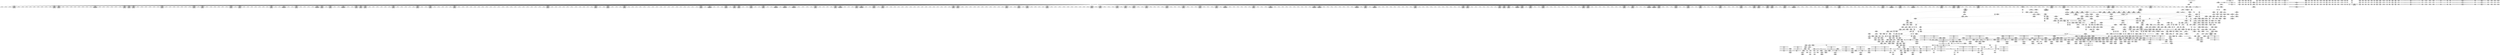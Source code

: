 digraph {
	CE0x41e58c0 [shape=record,shape=Mrecord,label="{CE0x41e58c0|inode_has_perm:_lnot1|security/selinux/hooks.c,1611}"]
	CE0x41899a0 [shape=record,shape=Mrecord,label="{CE0x41899a0|104:_%struct.inode*,_:_CRE_309,310_}"]
	CE0x41c5d40 [shape=record,shape=Mrecord,label="{CE0x41c5d40|12:_i32,_56:_i8*,_:_CRE_618,619_}"]
	CE0x4166ca0 [shape=record,shape=Mrecord,label="{CE0x4166ca0|i64*_getelementptr_inbounds_(_8_x_i64_,_8_x_i64_*___llvm_gcov_ctr154,_i64_0,_i64_2)|*Constant*|*SummSink*}"]
	CE0x4131d90 [shape=record,shape=Mrecord,label="{CE0x4131d90|104:_%struct.inode*,_:_CRE_171,172_}"]
	CE0x4131700 [shape=record,shape=Mrecord,label="{CE0x4131700|104:_%struct.inode*,_:_CRE_164,165_}"]
	CE0x41d7b20 [shape=record,shape=Mrecord,label="{CE0x41d7b20|GLOBAL:_llvm.expect.i64|*Constant*|*SummSource*}"]
	CE0x418c140 [shape=record,shape=Mrecord,label="{CE0x418c140|__validate_creds:_conv|include/linux/cred.h,173|*SummSink*}"]
	CE0x4190fe0 [shape=record,shape=Mrecord,label="{CE0x4190fe0|__validate_creds:_file|Function::__validate_creds&Arg::file::|*SummSource*}"]
	CE0x4175240 [shape=record,shape=Mrecord,label="{CE0x4175240|12:_i32,_56:_i8*,_:_CRE_258,259_}"]
	CE0x410a830 [shape=record,shape=Mrecord,label="{CE0x410a830|selinux_inode_setattr:_tmp16|security/selinux/hooks.c,2880|*SummSink*}"]
	CE0x4120c80 [shape=record,shape=Mrecord,label="{CE0x4120c80|GLOBAL:_lockdep_rcu_suspicious|*Constant*|*SummSink*}"]
	CE0x41c3610 [shape=record,shape=Mrecord,label="{CE0x41c3610|12:_i32,_56:_i8*,_:_CRE_585,586_}"]
	CE0x4145780 [shape=record,shape=Mrecord,label="{CE0x4145780|i64*_getelementptr_inbounds_(_26_x_i64_,_26_x_i64_*___llvm_gcov_ctr234,_i64_0,_i64_15)|*Constant*|*SummSink*}"]
	CE0x416ab10 [shape=record,shape=Mrecord,label="{CE0x416ab10|inode_has_perm:_if.then|*SummSink*}"]
	CE0x4100040 [shape=record,shape=Mrecord,label="{CE0x4100040|_ret_i32_%retval.0,_!dbg_!27739|security/selinux/hooks.c,1618}"]
	CE0x4194f50 [shape=record,shape=Mrecord,label="{CE0x4194f50|inode_has_perm:_entry|*SummSink*}"]
	CE0x4173160 [shape=record,shape=Mrecord,label="{CE0x4173160|12:_i32,_56:_i8*,_:_CRE_202,203_}"]
	CE0x4117c60 [shape=record,shape=Mrecord,label="{CE0x4117c60|i64*_getelementptr_inbounds_(_26_x_i64_,_26_x_i64_*___llvm_gcov_ctr234,_i64_0,_i64_8)|*Constant*}"]
	CE0x41bcda0 [shape=record,shape=Mrecord,label="{CE0x41bcda0|12:_i32,_56:_i8*,_:_CRE_480,481_}"]
	CE0x41812e0 [shape=record,shape=Mrecord,label="{CE0x41812e0|i64*_getelementptr_inbounds_(_26_x_i64_,_26_x_i64_*___llvm_gcov_ctr234,_i64_0,_i64_23)|*Constant*|*SummSource*}"]
	CE0x41a1460 [shape=record,shape=Mrecord,label="{CE0x41a1460|12:_i32,_56:_i8*,_:_CRE_320,328_|*MultipleSource*|Function::inode_has_perm&Arg::inode::|*LoadInst*|security/selinux/hooks.c,1627|security/selinux/hooks.c,1611}"]
	CE0x4110800 [shape=record,shape=Mrecord,label="{CE0x4110800|i64_0|*Constant*}"]
	CE0x41d5cc0 [shape=record,shape=Mrecord,label="{CE0x41d5cc0|inode_has_perm:_tmp11|security/selinux/hooks.c,1612}"]
	CE0x41d6030 [shape=record,shape=Mrecord,label="{CE0x41d6030|inode_has_perm:_tmp12|security/selinux/hooks.c,1612|*SummSink*}"]
	CE0x41a2680 [shape=record,shape=Mrecord,label="{CE0x41a2680|12:_i32,_56:_i8*,_:_CRE_400,408_|*MultipleSource*|Function::inode_has_perm&Arg::inode::|*LoadInst*|security/selinux/hooks.c,1627|security/selinux/hooks.c,1611}"]
	CE0x41d64f0 [shape=record,shape=Mrecord,label="{CE0x41d64f0|inode_has_perm:_tmp12|security/selinux/hooks.c,1612|*SummSource*}"]
	CE0x4141b20 [shape=record,shape=Mrecord,label="{CE0x4141b20|inode_has_perm:_tmp5|security/selinux/hooks.c,1609}"]
	CE0x41281f0 [shape=record,shape=Mrecord,label="{CE0x41281f0|104:_%struct.inode*,_:_CRE_92,93_}"]
	CE0x416b290 [shape=record,shape=Mrecord,label="{CE0x416b290|inode_has_perm:_tmp1|*SummSink*}"]
	CE0x4186dc0 [shape=record,shape=Mrecord,label="{CE0x4186dc0|selinux_inode_setattr:_tmp53|security/selinux/hooks.c,2900|*SummSource*}"]
	CE0x4182690 [shape=record,shape=Mrecord,label="{CE0x4182690|selinux_inode_setattr:_conv|security/selinux/hooks.c,2897}"]
	CE0x41ef530 [shape=record,shape=Mrecord,label="{CE0x41ef530|__validate_creds:_bb|*SummSource*}"]
	CE0x40f1d70 [shape=record,shape=Mrecord,label="{CE0x40f1d70|i32_2880|*Constant*}"]
	CE0x4190d10 [shape=record,shape=Mrecord,label="{CE0x4190d10|i32_1609|*Constant*}"]
	CE0x419f1f0 [shape=record,shape=Mrecord,label="{CE0x419f1f0|12:_i32,_56:_i8*,_:_CRE_284,285_}"]
	CE0x41939f0 [shape=record,shape=Mrecord,label="{CE0x41939f0|104:_%struct.inode*,_:_CRE_313,314_}"]
	CE0x4171810 [shape=record,shape=Mrecord,label="{CE0x4171810|12:_i32,_56:_i8*,_:_CRE_175,176_}"]
	CE0x4111200 [shape=record,shape=Mrecord,label="{CE0x4111200|i64_16|*Constant*|*SummSource*}"]
	CE0x4113800 [shape=record,shape=Mrecord,label="{CE0x4113800|selinux_inode_setattr:_tmp7|security/selinux/hooks.c,2880|*SummSink*}"]
	CE0x41267e0 [shape=record,shape=Mrecord,label="{CE0x41267e0|dentry_has_perm:_type|security/selinux/hooks.c,1630}"]
	CE0x41444c0 [shape=record,shape=Mrecord,label="{CE0x41444c0|selinux_inode_setattr:_tmp30|security/selinux/hooks.c,2889|*SummSink*}"]
	CE0x4110fd0 [shape=record,shape=Mrecord,label="{CE0x4110fd0|i64_17|*Constant*|*SummSink*}"]
	CE0x414a780 [shape=record,shape=Mrecord,label="{CE0x414a780|selinux_inode_setattr:_tmp22|security/selinux/hooks.c,2885|*SummSink*}"]
	CE0x417dca0 [shape=record,shape=Mrecord,label="{CE0x417dca0|i32_8|*Constant*|*SummSink*}"]
	CE0x4128180 [shape=record,shape=Mrecord,label="{CE0x4128180|104:_%struct.inode*,_:_CRE_91,92_}"]
	CE0x41a0ae0 [shape=record,shape=Mrecord,label="{CE0x41a0ae0|12:_i32,_56:_i8*,_:_CRE_305,306_}"]
	CE0x4117f80 [shape=record,shape=Mrecord,label="{CE0x4117f80|selinux_inode_setattr:_if.then9|*SummSource*}"]
	CE0x41dc900 [shape=record,shape=Mrecord,label="{CE0x41dc900|__validate_creds:_if.then}"]
	CE0x412caf0 [shape=record,shape=Mrecord,label="{CE0x412caf0|104:_%struct.inode*,_:_CRE_196,197_}"]
	CE0x412d540 [shape=record,shape=Mrecord,label="{CE0x412d540|104:_%struct.inode*,_:_CRE_207,208_}"]
	CE0x41016c0 [shape=record,shape=Mrecord,label="{CE0x41016c0|__validate_creds:_if.end}"]
	CE0x4143c60 [shape=record,shape=Mrecord,label="{CE0x4143c60|selinux_inode_setattr:_tmp35|security/selinux/hooks.c,2892}"]
	CE0x41781c0 [shape=record,shape=Mrecord,label="{CE0x41781c0|dentry_has_perm:_cred|Function::dentry_has_perm&Arg::cred::|*SummSink*}"]
	CE0x4109810 [shape=record,shape=Mrecord,label="{CE0x4109810|selinux_inode_setattr:_if.then12|*SummSource*}"]
	CE0x41738e0 [shape=record,shape=Mrecord,label="{CE0x41738e0|12:_i32,_56:_i8*,_:_CRE_216,224_|*MultipleSource*|Function::inode_has_perm&Arg::inode::|*LoadInst*|security/selinux/hooks.c,1627|security/selinux/hooks.c,1611}"]
	CE0x41d1420 [shape=record,shape=Mrecord,label="{CE0x41d1420|inode_has_perm:_tmp6|*LoadInst*|security/selinux/hooks.c,1611|*SummSource*}"]
	CE0x419ec00 [shape=record,shape=Mrecord,label="{CE0x419ec00|12:_i32,_56:_i8*,_:_CRE_279,280_}"]
	CE0x410b670 [shape=record,shape=Mrecord,label="{CE0x410b670|selinux_inode_setattr:_bb|*SummSink*}"]
	CE0x41ce5b0 [shape=record,shape=Mrecord,label="{CE0x41ce5b0|12:_i32,_56:_i8*,_:_CRE_921,922_}"]
	CE0x41200d0 [shape=record,shape=Mrecord,label="{CE0x41200d0|selinux_inode_setattr:_tmp11|security/selinux/hooks.c,2880}"]
	CE0x41dd560 [shape=record,shape=Mrecord,label="{CE0x41dd560|__validate_creds:_lnot|include/linux/cred.h,173}"]
	CE0x411a380 [shape=record,shape=Mrecord,label="{CE0x411a380|i64_1|*Constant*}"]
	CE0x41f2060 [shape=record,shape=Mrecord,label="{CE0x41f2060|__validate_creds:_tmp8|include/linux/cred.h,175|*SummSink*}"]
	CE0x41c4dd0 [shape=record,shape=Mrecord,label="{CE0x41c4dd0|12:_i32,_56:_i8*,_:_CRE_605,606_}"]
	CE0x4193210 [shape=record,shape=Mrecord,label="{CE0x4193210|GLOBAL:_creds_are_invalid|*Constant*}"]
	CE0x41c46b0 [shape=record,shape=Mrecord,label="{CE0x41c46b0|12:_i32,_56:_i8*,_:_CRE_599,600_}"]
	CE0x418fa90 [shape=record,shape=Mrecord,label="{CE0x418fa90|i64*_getelementptr_inbounds_(_8_x_i64_,_8_x_i64_*___llvm_gcov_ctr154,_i64_0,_i64_1)|*Constant*|*SummSink*}"]
	CE0x41bc6a0 [shape=record,shape=Mrecord,label="{CE0x41bc6a0|12:_i32,_56:_i8*,_:_CRE_474,475_}"]
	CE0x4187cc0 [shape=record,shape=Mrecord,label="{CE0x4187cc0|i64*_getelementptr_inbounds_(_2_x_i64_,_2_x_i64_*___llvm_gcov_ctr98,_i64_0,_i64_0)|*Constant*|*SummSink*}"]
	CE0x41db960 [shape=record,shape=Mrecord,label="{CE0x41db960|i64*_getelementptr_inbounds_(_8_x_i64_,_8_x_i64_*___llvm_gcov_ctr154,_i64_0,_i64_7)|*Constant*|*SummSource*}"]
	CE0x4109490 [shape=record,shape=Mrecord,label="{CE0x4109490|selinux_inode_setattr:_if.end26}"]
	CE0x4109df0 [shape=record,shape=Mrecord,label="{CE0x4109df0|i8*_getelementptr_inbounds_(_45_x_i8_,_45_x_i8_*_.str12,_i32_0,_i32_0)|*Constant*}"]
	CE0x412dcc0 [shape=record,shape=Mrecord,label="{CE0x412dcc0|104:_%struct.inode*,_:_CRE_215,216_}"]
	CE0x4143d90 [shape=record,shape=Mrecord,label="{CE0x4143d90|selinux_inode_setattr:_tmp35|security/selinux/hooks.c,2892|*SummSource*}"]
	CE0x4115630 [shape=record,shape=Mrecord,label="{CE0x4115630|0:_i32,_:_CRE_72,80_|*MultipleSource*|security/selinux/hooks.c,2881|Function::selinux_inode_setattr&Arg::iattr::}"]
	CE0x41caf10 [shape=record,shape=Mrecord,label="{CE0x41caf10|12:_i32,_56:_i8*,_:_CRE_875,876_}"]
	CE0x41dae10 [shape=record,shape=Mrecord,label="{CE0x41dae10|_ret_i32_%retval.0,_!dbg_!27728|security/selinux/avc.c,775|*SummSource*}"]
	CE0x416b4e0 [shape=record,shape=Mrecord,label="{CE0x416b4e0|i64*_getelementptr_inbounds_(_8_x_i64_,_8_x_i64_*___llvm_gcov_ctr154,_i64_0,_i64_1)|*Constant*|*SummSource*}"]
	CE0x4188100 [shape=record,shape=Mrecord,label="{CE0x4188100|104:_%struct.inode*,_:_CRE_220,221_}"]
	CE0x41853f0 [shape=record,shape=Mrecord,label="{CE0x41853f0|selinux_inode_setattr:_call27|security/selinux/hooks.c,2899|*SummSource*}"]
	CE0x412a610 [shape=record,shape=Mrecord,label="{CE0x412a610|inode_has_perm:_tmp5|security/selinux/hooks.c,1609|*SummSink*}"]
	CE0x41cc5a0 [shape=record,shape=Mrecord,label="{CE0x41cc5a0|12:_i32,_56:_i8*,_:_CRE_894,895_}"]
	CE0x41296b0 [shape=record,shape=Mrecord,label="{CE0x41296b0|_ret_i32_%call,_!dbg_!27723|security/selinux/hooks.c,1632}"]
	CE0x4101470 [shape=record,shape=Mrecord,label="{CE0x4101470|_call_void___validate_creds(%struct.cred*_%cred,_i8*_getelementptr_inbounds_(_25_x_i8_,_25_x_i8_*_.str3,_i32_0,_i32_0),_i32_1609)_#10,_!dbg_!27719|security/selinux/hooks.c,1609|*SummSource*}"]
	CE0x4174fe0 [shape=record,shape=Mrecord,label="{CE0x4174fe0|12:_i32,_56:_i8*,_:_CRE_256,257_}"]
	CE0x41263e0 [shape=record,shape=Mrecord,label="{CE0x41263e0|dentry_has_perm:_dentry1|security/selinux/hooks.c,1631|*SummSink*}"]
	CE0x4145070 [shape=record,shape=Mrecord,label="{CE0x4145070|selinux_inode_setattr:_tmp31|security/selinux/hooks.c,2890}"]
	CE0x41915c0 [shape=record,shape=Mrecord,label="{CE0x41915c0|inode_has_perm:_tmp1}"]
	CE0x4194170 [shape=record,shape=Mrecord,label="{CE0x4194170|dentry_has_perm:_tmp4|*LoadInst*|security/selinux/hooks.c,1627|*SummSource*}"]
	CE0x4124920 [shape=record,shape=Mrecord,label="{CE0x4124920|dentry_has_perm:_tmp2|*SummSource*}"]
	CE0x414b5b0 [shape=record,shape=Mrecord,label="{CE0x414b5b0|i32_-6658|*Constant*}"]
	CE0x4126930 [shape=record,shape=Mrecord,label="{CE0x4126930|dentry_has_perm:_type|security/selinux/hooks.c,1630|*SummSource*}"]
	CE0x41d68d0 [shape=record,shape=Mrecord,label="{CE0x41d68d0|i64*_getelementptr_inbounds_(_8_x_i64_,_8_x_i64_*___llvm_gcov_ctr154,_i64_0,_i64_6)|*Constant*}"]
	CE0x412cfa0 [shape=record,shape=Mrecord,label="{CE0x412cfa0|104:_%struct.inode*,_:_CRE_201,202_}"]
	CE0x41467a0 [shape=record,shape=Mrecord,label="{CE0x41467a0|12:_i32,_56:_i8*,_:_CRE_112,120_|*MultipleSource*|Function::inode_has_perm&Arg::inode::|*LoadInst*|security/selinux/hooks.c,1627|security/selinux/hooks.c,1611}"]
	CE0x41e0f00 [shape=record,shape=Mrecord,label="{CE0x41e0f00|inode_has_perm:_sid3|security/selinux/hooks.c,1617|*SummSink*}"]
	CE0x41800c0 [shape=record,shape=Mrecord,label="{CE0x41800c0|selinux_inode_setattr:_tmp46|security/selinux/hooks.c,2896}"]
	CE0x412df90 [shape=record,shape=Mrecord,label="{CE0x412df90|104:_%struct.inode*,_:_CRE_218,219_}"]
	CE0x41f2ba0 [shape=record,shape=Mrecord,label="{CE0x41f2ba0|i64*_getelementptr_inbounds_(_2_x_i64_,_2_x_i64_*___llvm_gcov_ctr131,_i64_0,_i64_0)|*Constant*|*SummSink*}"]
	CE0x419ef90 [shape=record,shape=Mrecord,label="{CE0x419ef90|12:_i32,_56:_i8*,_:_CRE_282,283_}"]
	CE0x416b8b0 [shape=record,shape=Mrecord,label="{CE0x416b8b0|__validate_creds:_lnot1|include/linux/cred.h,173}"]
	CE0x41ed640 [shape=record,shape=Mrecord,label="{CE0x41ed640|__validate_creds:_tmp5|include/linux/cred.h,173}"]
	CE0x41cecd0 [shape=record,shape=Mrecord,label="{CE0x41cecd0|12:_i32,_56:_i8*,_:_CRE_927,928_}"]
	CE0x4177060 [shape=record,shape=Mrecord,label="{CE0x4177060|dentry_has_perm:_entry|*SummSource*}"]
	CE0x41f5b70 [shape=record,shape=Mrecord,label="{CE0x41f5b70|cred_sid:_tmp6|security/selinux/hooks.c,197|*SummSource*}"]
	CE0x4123a10 [shape=record,shape=Mrecord,label="{CE0x4123a10|selinux_inode_setattr:_tmp18|security/selinux/hooks.c,2880|*SummSource*}"]
	CE0x4128f80 [shape=record,shape=Mrecord,label="{CE0x4128f80|GLOBAL:_selinux_inode_setattr.__warned|Global_var:selinux_inode_setattr.__warned|*SummSource*}"]
	CE0x418ba60 [shape=record,shape=Mrecord,label="{CE0x418ba60|i64*_getelementptr_inbounds_(_2_x_i64_,_2_x_i64_*___llvm_gcov_ctr131,_i64_0,_i64_1)|*Constant*|*SummSource*}"]
	CE0x4150680 [shape=record,shape=Mrecord,label="{CE0x4150680|__validate_creds:_cred|Function::__validate_creds&Arg::cred::|*SummSink*}"]
	CE0x416c440 [shape=record,shape=Mrecord,label="{CE0x416c440|_call_void_mcount()_#3}"]
	CE0x4116630 [shape=record,shape=Mrecord,label="{CE0x4116630|12:_i32,_56:_i8*,_:_CRE_150,151_}"]
	CE0x41dc520 [shape=record,shape=Mrecord,label="{CE0x41dc520|inode_has_perm:_tmp20|security/selinux/hooks.c,1618|*SummSource*}"]
	CE0x414cf90 [shape=record,shape=Mrecord,label="{CE0x414cf90|selinux_inode_setattr:_tmp25|security/selinux/hooks.c,2888}"]
	CE0x4124710 [shape=record,shape=Mrecord,label="{CE0x4124710|get_current:_tmp1|*SummSink*}"]
	CE0x4143710 [shape=record,shape=Mrecord,label="{CE0x4143710|selinux_inode_setattr:_tmp34|security/selinux/hooks.c,2892}"]
	CE0x418a060 [shape=record,shape=Mrecord,label="{CE0x418a060|dentry_has_perm:_tmp}"]
	CE0x419e3b0 [shape=record,shape=Mrecord,label="{CE0x419e3b0|12:_i32,_56:_i8*,_:_CRE_272,273_}"]
	CE0x418d770 [shape=record,shape=Mrecord,label="{CE0x418d770|__validate_creds:_expval|include/linux/cred.h,173|*SummSink*}"]
	CE0x41dbd80 [shape=record,shape=Mrecord,label="{CE0x41dbd80|inode_has_perm:_tmp19|security/selinux/hooks.c,1618|*SummSource*}"]
	CE0x41cd180 [shape=record,shape=Mrecord,label="{CE0x41cd180|12:_i32,_56:_i8*,_:_CRE_904,905_}"]
	CE0x418be30 [shape=record,shape=Mrecord,label="{CE0x418be30|inode_has_perm:_return|*SummSource*}"]
	CE0x4114bb0 [shape=record,shape=Mrecord,label="{CE0x4114bb0|0:_i32,_:_CRE_24,32_|*MultipleSource*|security/selinux/hooks.c,2881|Function::selinux_inode_setattr&Arg::iattr::}"]
	CE0x4195030 [shape=record,shape=Mrecord,label="{CE0x4195030|i64*_getelementptr_inbounds_(_8_x_i64_,_8_x_i64_*___llvm_gcov_ctr154,_i64_0,_i64_0)|*Constant*|*SummSink*}"]
	CE0x4112040 [shape=record,shape=Mrecord,label="{CE0x4112040|selinux_inode_setattr:_tmp1}"]
	CE0x419ddc0 [shape=record,shape=Mrecord,label="{CE0x419ddc0|12:_i32,_56:_i8*,_:_CRE_267,268_}"]
	CE0x4187540 [shape=record,shape=Mrecord,label="{CE0x4187540|i64*_getelementptr_inbounds_(_2_x_i64_,_2_x_i64_*___llvm_gcov_ctr98,_i64_0,_i64_0)|*Constant*}"]
	CE0x414f6f0 [shape=record,shape=Mrecord,label="{CE0x414f6f0|selinux_inode_setattr:_tobool16|security/selinux/hooks.c,2892}"]
	CE0x41878e0 [shape=record,shape=Mrecord,label="{CE0x41878e0|_ret_i32_%retval.0,_!dbg_!27769|security/selinux/hooks.c,2900|*SummSink*}"]
	CE0x41f2840 [shape=record,shape=Mrecord,label="{CE0x41f2840|i64*_getelementptr_inbounds_(_2_x_i64_,_2_x_i64_*___llvm_gcov_ctr131,_i64_0,_i64_0)|*Constant*}"]
	CE0x4175930 [shape=record,shape=Mrecord,label="{CE0x4175930|selinux_inode_setattr:_tmp36|security/selinux/hooks.c,2892|*SummSink*}"]
	CE0x41048f0 [shape=record,shape=Mrecord,label="{CE0x41048f0|selinux_inode_setattr:_tmp8|security/selinux/hooks.c,2880|*SummSource*}"]
	CE0x417a5b0 [shape=record,shape=Mrecord,label="{CE0x417a5b0|GLOBAL:_selinux_policycap_openperm|Global_var:selinux_policycap_openperm|*SummSink*}"]
	CE0x4131ac0 [shape=record,shape=Mrecord,label="{CE0x4131ac0|104:_%struct.inode*,_:_CRE_168,169_}"]
	CE0x4177be0 [shape=record,shape=Mrecord,label="{CE0x4177be0|dentry_has_perm:_entry}"]
	CE0x4178e90 [shape=record,shape=Mrecord,label="{CE0x4178e90|dentry_has_perm:_av|Function::dentry_has_perm&Arg::av::}"]
	CE0x4113f70 [shape=record,shape=Mrecord,label="{CE0x4113f70|i64*_getelementptr_inbounds_(_26_x_i64_,_26_x_i64_*___llvm_gcov_ctr234,_i64_0,_i64_0)|*Constant*}"]
	CE0x41dece0 [shape=record,shape=Mrecord,label="{CE0x41dece0|inode_has_perm:_call|security/selinux/hooks.c,1614|*SummSource*}"]
	CE0x41e61a0 [shape=record,shape=Mrecord,label="{CE0x41e61a0|GLOBAL:_llvm.expect.i64|*Constant*}"]
	CE0x4168d70 [shape=record,shape=Mrecord,label="{CE0x4168d70|__validate_creds:_tobool|include/linux/cred.h,173|*SummSink*}"]
	CE0x418fcd0 [shape=record,shape=Mrecord,label="{CE0x418fcd0|_call_void_mcount()_#3|*SummSink*}"]
	CE0x4143840 [shape=record,shape=Mrecord,label="{CE0x4143840|selinux_inode_setattr:_tmp34|security/selinux/hooks.c,2892|*SummSource*}"]
	CE0x414ca30 [shape=record,shape=Mrecord,label="{CE0x414ca30|i64_12|*Constant*|*SummSource*}"]
	CE0x416e4d0 [shape=record,shape=Mrecord,label="{CE0x416e4d0|cred_sid:_security|security/selinux/hooks.c,196}"]
	CE0x41955f0 [shape=record,shape=Mrecord,label="{CE0x41955f0|inode_has_perm:_inode|Function::inode_has_perm&Arg::inode::}"]
	CE0x41cbaf0 [shape=record,shape=Mrecord,label="{CE0x41cbaf0|12:_i32,_56:_i8*,_:_CRE_885,886_}"]
	CE0x40fbdd0 [shape=record,shape=Mrecord,label="{CE0x40fbdd0|selinux_inode_setattr:_tobool|security/selinux/hooks.c,2880}"]
	CE0x40f2470 [shape=record,shape=Mrecord,label="{CE0x40f2470|i32_2880|*Constant*|*SummSink*}"]
	CE0x41de270 [shape=record,shape=Mrecord,label="{CE0x41de270|avc_has_perm:_ssid|Function::avc_has_perm&Arg::ssid::}"]
	CE0x411ce20 [shape=record,shape=Mrecord,label="{CE0x411ce20|selinux_inode_setattr:_if.then12}"]
	CE0x4194260 [shape=record,shape=Mrecord,label="{CE0x4194260|dentry_has_perm:_tmp4|*LoadInst*|security/selinux/hooks.c,1627|*SummSink*}"]
	CE0x4192a80 [shape=record,shape=Mrecord,label="{CE0x4192a80|cred_sid:_tmp2|*SummSink*}"]
	CE0x40f21a0 [shape=record,shape=Mrecord,label="{CE0x40f21a0|i32_2880|*Constant*|*SummSource*}"]
	CE0x41d39f0 [shape=record,shape=Mrecord,label="{CE0x41d39f0|GLOBAL:___llvm_gcov_ctr154|Global_var:__llvm_gcov_ctr154}"]
	CE0x41f1e00 [shape=record,shape=Mrecord,label="{CE0x41f1e00|__validate_creds:_tmp8|include/linux/cred.h,175}"]
	CE0x41264e0 [shape=record,shape=Mrecord,label="{CE0x41264e0|dentry_has_perm:_dentry1|security/selinux/hooks.c,1631}"]
	CE0x418f170 [shape=record,shape=Mrecord,label="{CE0x418f170|12:_i32,_56:_i8*,_:_CRE_96,104_|*MultipleSource*|Function::inode_has_perm&Arg::inode::|*LoadInst*|security/selinux/hooks.c,1627|security/selinux/hooks.c,1611}"]
	CE0x4175730 [shape=record,shape=Mrecord,label="{CE0x4175730|selinux_inode_setattr:_tmp36|security/selinux/hooks.c,2892|*SummSource*}"]
	CE0x41674b0 [shape=record,shape=Mrecord,label="{CE0x41674b0|12:_i32,_56:_i8*,_:_CRE_2,4_|*MultipleSource*|Function::inode_has_perm&Arg::inode::|*LoadInst*|security/selinux/hooks.c,1627|security/selinux/hooks.c,1611}"]
	CE0x41157f0 [shape=record,shape=Mrecord,label="{CE0x41157f0|selinux_inode_setattr:_tmp20|*LoadInst*|security/selinux/hooks.c,2881|*SummSource*}"]
	CE0x41ce6e0 [shape=record,shape=Mrecord,label="{CE0x41ce6e0|12:_i32,_56:_i8*,_:_CRE_922,923_}"]
	CE0x4176530 [shape=record,shape=Mrecord,label="{CE0x4176530|selinux_inode_setattr:_tmp37|security/selinux/hooks.c,2894|*SummSink*}"]
	CE0x41f0160 [shape=record,shape=Mrecord,label="{CE0x41f0160|i32_3|*Constant*|*SummSource*}"]
	CE0x414e560 [shape=record,shape=Mrecord,label="{CE0x414e560|selinux_inode_setattr:_tmp29|security/selinux/hooks.c,2889}"]
	CE0x412b970 [shape=record,shape=Mrecord,label="{CE0x412b970|104:_%struct.inode*,_:_CRE_148,149_}"]
	CE0x417f850 [shape=record,shape=Mrecord,label="{CE0x417f850|selinux_inode_setattr:_tmp44|security/selinux/hooks.c,2896|*SummSink*}"]
	CE0x41dd3c0 [shape=record,shape=Mrecord,label="{CE0x41dd3c0|__validate_creds:_lnot.ext|include/linux/cred.h,173}"]
	CE0x411cb00 [shape=record,shape=Mrecord,label="{CE0x411cb00|selinux_inode_setattr:_cred4|security/selinux/hooks.c,2880}"]
	CE0x414d060 [shape=record,shape=Mrecord,label="{CE0x414d060|selinux_inode_setattr:_tmp25|security/selinux/hooks.c,2888|*SummSource*}"]
	CE0x411d580 [shape=record,shape=Mrecord,label="{CE0x411d580|selinux_inode_setattr:_do.body|*SummSink*}"]
	CE0x41e9fe0 [shape=record,shape=Mrecord,label="{CE0x41e9fe0|_ret_i32_%retval.0,_!dbg_!27728|security/selinux/avc.c,775}"]
	CE0x41c2900 [shape=record,shape=Mrecord,label="{CE0x41c2900|12:_i32,_56:_i8*,_:_CRE_574,575_}"]
	CE0x411a430 [shape=record,shape=Mrecord,label="{CE0x411a430|_call_void_mcount()_#3}"]
	CE0x4168aa0 [shape=record,shape=Mrecord,label="{CE0x4168aa0|__validate_creds:_tobool|include/linux/cred.h,173}"]
	CE0x41cb170 [shape=record,shape=Mrecord,label="{CE0x41cb170|12:_i32,_56:_i8*,_:_CRE_877,878_}"]
	CE0x4180900 [shape=record,shape=Mrecord,label="{CE0x4180900|selinux_inode_setattr:_tmp47|security/selinux/hooks.c,2896|*SummSink*}"]
	CE0x414e890 [shape=record,shape=Mrecord,label="{CE0x414e890|i64*_getelementptr_inbounds_(_26_x_i64_,_26_x_i64_*___llvm_gcov_ctr234,_i64_0,_i64_14)|*Constant*}"]
	CE0x419f580 [shape=record,shape=Mrecord,label="{CE0x419f580|12:_i32,_56:_i8*,_:_CRE_287,288_}"]
	CE0x416dda0 [shape=record,shape=Mrecord,label="{CE0x416dda0|i32_4|*Constant*}"]
	CE0x41db1a0 [shape=record,shape=Mrecord,label="{CE0x41db1a0|i64*_getelementptr_inbounds_(_8_x_i64_,_8_x_i64_*___llvm_gcov_ctr154,_i64_0,_i64_7)|*Constant*|*SummSink*}"]
	CE0x41df4a0 [shape=record,shape=Mrecord,label="{CE0x41df4a0|GLOBAL:_cred_sid|*Constant*|*SummSink*}"]
	CE0x4168c00 [shape=record,shape=Mrecord,label="{CE0x4168c00|__validate_creds:_tobool|include/linux/cred.h,173|*SummSource*}"]
	CE0x4194640 [shape=record,shape=Mrecord,label="{CE0x4194640|dentry_has_perm:_call|security/selinux/hooks.c,1632|*SummSink*}"]
	CE0x4128490 [shape=record,shape=Mrecord,label="{CE0x4128490|104:_%struct.inode*,_:_CRE_95,96_}"]
	CE0x41cc340 [shape=record,shape=Mrecord,label="{CE0x41cc340|12:_i32,_56:_i8*,_:_CRE_892,893_}"]
	CE0x4172800 [shape=record,shape=Mrecord,label="{CE0x4172800|12:_i32,_56:_i8*,_:_CRE_192,193_}"]
	CE0x41174e0 [shape=record,shape=Mrecord,label="{CE0x41174e0|i1_true|*Constant*|*SummSource*}"]
	CE0x41305d0 [shape=record,shape=Mrecord,label="{CE0x41305d0|104:_%struct.inode*,_:_CRE_24,40_|*MultipleSource*|Function::selinux_inode_setattr&Arg::dentry::|Function::dentry_has_perm&Arg::dentry::|security/selinux/hooks.c,1627}"]
	CE0x4172da0 [shape=record,shape=Mrecord,label="{CE0x4172da0|12:_i32,_56:_i8*,_:_CRE_198,199_}"]
	CE0x4172530 [shape=record,shape=Mrecord,label="{CE0x4172530|12:_i32,_56:_i8*,_:_CRE_189,190_}"]
	CE0x412c0c0 [shape=record,shape=Mrecord,label="{CE0x412c0c0|104:_%struct.inode*,_:_CRE_156,157_}"]
	CE0x41cc470 [shape=record,shape=Mrecord,label="{CE0x41cc470|12:_i32,_56:_i8*,_:_CRE_893,894_}"]
	CE0x4150e80 [shape=record,shape=Mrecord,label="{CE0x4150e80|__validate_creds:_cred|Function::__validate_creds&Arg::cred::|*SummSource*}"]
	CE0x412b900 [shape=record,shape=Mrecord,label="{CE0x412b900|104:_%struct.inode*,_:_CRE_147,148_}"]
	CE0x414c770 [shape=record,shape=Mrecord,label="{CE0x414c770|selinux_inode_setattr:_tmp29|security/selinux/hooks.c,2889|*SummSource*}"]
	CE0x414bb20 [shape=record,shape=Mrecord,label="{CE0x414bb20|104:_%struct.inode*,_:_CRE_179,180_}"]
	CE0x417e820 [shape=record,shape=Mrecord,label="{CE0x417e820|selinux_inode_setattr:_tobool23|security/selinux/hooks.c,2896}"]
	CE0x417f2a0 [shape=record,shape=Mrecord,label="{CE0x417f2a0|i64_22|*Constant*|*SummSink*}"]
	CE0x41e04c0 [shape=record,shape=Mrecord,label="{CE0x41e04c0|inode_has_perm:_i_security|security/selinux/hooks.c,1615|*SummSource*}"]
	CE0x41f25c0 [shape=record,shape=Mrecord,label="{CE0x41f25c0|__validate_creds:_tmp9|include/linux/cred.h,175|*SummSource*}"]
	CE0x4101120 [shape=record,shape=Mrecord,label="{CE0x4101120|__validate_creds:_if.end|*SummSink*}"]
	CE0x412eed0 [shape=record,shape=Mrecord,label="{CE0x412eed0|12:_i32,_56:_i8*,_:_CRE_512,520_|*MultipleSource*|Function::inode_has_perm&Arg::inode::|*LoadInst*|security/selinux/hooks.c,1627|security/selinux/hooks.c,1611}"]
	CE0x418b2e0 [shape=record,shape=Mrecord,label="{CE0x418b2e0|__validate_creds:_line|Function::__validate_creds&Arg::line::|*SummSource*}"]
	CE0x41c9160 [shape=record,shape=Mrecord,label="{CE0x41c9160|12:_i32,_56:_i8*,_:_CRE_808,816_|*MultipleSource*|Function::inode_has_perm&Arg::inode::|*LoadInst*|security/selinux/hooks.c,1627|security/selinux/hooks.c,1611}"]
	CE0x4148f00 [shape=record,shape=Mrecord,label="{CE0x4148f00|selinux_inode_setattr:_and|security/selinux/hooks.c,2885}"]
	CE0x410f960 [shape=record,shape=Mrecord,label="{CE0x410f960|get_current:_tmp3}"]
	CE0x41a1dd0 [shape=record,shape=Mrecord,label="{CE0x41a1dd0|12:_i32,_56:_i8*,_:_CRE_360,376_|*MultipleSource*|Function::inode_has_perm&Arg::inode::|*LoadInst*|security/selinux/hooks.c,1627|security/selinux/hooks.c,1611}"]
	CE0x40fda00 [shape=record,shape=Mrecord,label="{CE0x40fda00|i64*_getelementptr_inbounds_(_26_x_i64_,_26_x_i64_*___llvm_gcov_ctr234,_i64_0,_i64_9)|*Constant*|*SummSource*}"]
	CE0x41c2c90 [shape=record,shape=Mrecord,label="{CE0x41c2c90|12:_i32,_56:_i8*,_:_CRE_577,578_}"]
	CE0x41e4f30 [shape=record,shape=Mrecord,label="{CE0x41e4f30|inode_has_perm:_tobool|security/selinux/hooks.c,1611}"]
	CE0x41898e0 [shape=record,shape=Mrecord,label="{CE0x41898e0|104:_%struct.inode*,_:_CRE_308,309_}"]
	CE0x41cab80 [shape=record,shape=Mrecord,label="{CE0x41cab80|12:_i32,_56:_i8*,_:_CRE_872,873_}"]
	CE0x412c390 [shape=record,shape=Mrecord,label="{CE0x412c390|104:_%struct.inode*,_:_CRE_159,160_}"]
	CE0x4173340 [shape=record,shape=Mrecord,label="{CE0x4173340|12:_i32,_56:_i8*,_:_CRE_204,205_}"]
	CE0x41082f0 [shape=record,shape=Mrecord,label="{CE0x41082f0|selinux_inode_setattr:_do.end|*SummSink*}"]
	CE0x41859a0 [shape=record,shape=Mrecord,label="{CE0x41859a0|selinux_inode_setattr:_retval.0|*SummSource*}"]
	CE0x4170cd0 [shape=record,shape=Mrecord,label="{CE0x4170cd0|12:_i32,_56:_i8*,_:_CRE_163,164_}"]
	CE0x4146b30 [shape=record,shape=Mrecord,label="{CE0x4146b30|12:_i32,_56:_i8*,_:_CRE_128,136_|*MultipleSource*|Function::inode_has_perm&Arg::inode::|*LoadInst*|security/selinux/hooks.c,1627|security/selinux/hooks.c,1611}"]
	CE0x418c7a0 [shape=record,shape=Mrecord,label="{CE0x418c7a0|i64*_getelementptr_inbounds_(_2_x_i64_,_2_x_i64_*___llvm_gcov_ctr131,_i64_0,_i64_1)|*Constant*|*SummSink*}"]
	CE0x4171090 [shape=record,shape=Mrecord,label="{CE0x4171090|12:_i32,_56:_i8*,_:_CRE_167,168_}"]
	CE0x418b9f0 [shape=record,shape=Mrecord,label="{CE0x418b9f0|i64*_getelementptr_inbounds_(_2_x_i64_,_2_x_i64_*___llvm_gcov_ctr131,_i64_0,_i64_1)|*Constant*}"]
	CE0x4168a30 [shape=record,shape=Mrecord,label="{CE0x4168a30|__validate_creds:_tmp2|include/linux/cred.h,173|*SummSource*}"]
	CE0x4104a80 [shape=record,shape=Mrecord,label="{CE0x4104a80|selinux_inode_setattr:_tmp8|security/selinux/hooks.c,2880|*SummSink*}"]
	CE0x4113b40 [shape=record,shape=Mrecord,label="{CE0x4113b40|inode_has_perm:_bb|*SummSource*}"]
	CE0x4172620 [shape=record,shape=Mrecord,label="{CE0x4172620|12:_i32,_56:_i8*,_:_CRE_190,191_}"]
	CE0x41304d0 [shape=record,shape=Mrecord,label="{CE0x41304d0|12:_i32,_56:_i8*,_:_CRE_558,559_}"]
	CE0x41eaf90 [shape=record,shape=Mrecord,label="{CE0x41eaf90|avc_has_perm:_entry}"]
	CE0x41d3b20 [shape=record,shape=Mrecord,label="{CE0x41d3b20|GLOBAL:___llvm_gcov_ctr154|Global_var:__llvm_gcov_ctr154|*SummSource*}"]
	CE0x410f650 [shape=record,shape=Mrecord,label="{CE0x410f650|selinux_inode_setattr:_return}"]
	CE0x4116ae0 [shape=record,shape=Mrecord,label="{CE0x4116ae0|12:_i32,_56:_i8*,_:_CRE_155,156_}"]
	CE0x41ece70 [shape=record,shape=Mrecord,label="{CE0x41ece70|__validate_creds:_tmp3|include/linux/cred.h,173|*SummSource*}"]
	CE0x40ffe00 [shape=record,shape=Mrecord,label="{CE0x40ffe00|inode_has_perm:_adp|Function::inode_has_perm&Arg::adp::|*SummSink*}"]
	CE0x411dc30 [shape=record,shape=Mrecord,label="{CE0x411dc30|selinux_inode_setattr:_land.lhs.true|*SummSink*}"]
	CE0x416d900 [shape=record,shape=Mrecord,label="{CE0x416d900|inode_has_perm:_tmp3|*SummSource*}"]
	CE0x41df6b0 [shape=record,shape=Mrecord,label="{CE0x41df6b0|cred_sid:_entry|*SummSource*}"]
	CE0x417d430 [shape=record,shape=Mrecord,label="{CE0x417d430|selinux_inode_setattr:_tmp43|security/selinux/hooks.c,2896|*SummSource*}"]
	CE0x4184080 [shape=record,shape=Mrecord,label="{CE0x4184080|i64*_getelementptr_inbounds_(_26_x_i64_,_26_x_i64_*___llvm_gcov_ctr234,_i64_0,_i64_24)|*Constant*|*SummSource*}"]
	CE0x411c930 [shape=record,shape=Mrecord,label="{CE0x411c930|i32_78|*Constant*|*SummSink*}"]
	CE0x411bc90 [shape=record,shape=Mrecord,label="{CE0x411bc90|dentry_has_perm:_ad|security/selinux/hooks.c, 1628|*SummSource*}"]
	CE0x41140a0 [shape=record,shape=Mrecord,label="{CE0x41140a0|i64*_getelementptr_inbounds_(_26_x_i64_,_26_x_i64_*___llvm_gcov_ctr234,_i64_0,_i64_0)|*Constant*|*SummSource*}"]
	CE0x419fca0 [shape=record,shape=Mrecord,label="{CE0x419fca0|12:_i32,_56:_i8*,_:_CRE_293,294_}"]
	CE0x4170fa0 [shape=record,shape=Mrecord,label="{CE0x4170fa0|12:_i32,_56:_i8*,_:_CRE_166,167_}"]
	CE0x4189490 [shape=record,shape=Mrecord,label="{CE0x4189490|104:_%struct.inode*,_:_CRE_305,306_}"]
	CE0x4118080 [shape=record,shape=Mrecord,label="{CE0x4118080|selinux_inode_setattr:_if.then9|*SummSink*}"]
	CE0x414fca0 [shape=record,shape=Mrecord,label="{CE0x414fca0|i64_17|*Constant*}"]
	CE0x41d7020 [shape=record,shape=Mrecord,label="{CE0x41d7020|inode_has_perm:_tmp13|security/selinux/hooks.c,1614|*SummSink*}"]
	CE0x412f310 [shape=record,shape=Mrecord,label="{CE0x412f310|12:_i32,_56:_i8*,_:_CRE_528,536_|*MultipleSource*|Function::inode_has_perm&Arg::inode::|*LoadInst*|security/selinux/hooks.c,1627|security/selinux/hooks.c,1611}"]
	CE0x4172e90 [shape=record,shape=Mrecord,label="{CE0x4172e90|12:_i32,_56:_i8*,_:_CRE_199,200_}"]
	CE0x4173c60 [shape=record,shape=Mrecord,label="{CE0x4173c60|12:_i32,_56:_i8*,_:_CRE_232,236_|*MultipleSource*|Function::inode_has_perm&Arg::inode::|*LoadInst*|security/selinux/hooks.c,1627|security/selinux/hooks.c,1611}"]
	CE0x4128930 [shape=record,shape=Mrecord,label="{CE0x4128930|104:_%struct.inode*,_:_CRE_144,145_}"]
	CE0x4126bf0 [shape=record,shape=Mrecord,label="{CE0x4126bf0|dentry_has_perm:_u|security/selinux/hooks.c,1631|*SummSink*}"]
	CE0x41f3d40 [shape=record,shape=Mrecord,label="{CE0x41f3d40|cred_sid:_tmp4|*LoadInst*|security/selinux/hooks.c,196|*SummSink*}"]
	CE0x41f1e70 [shape=record,shape=Mrecord,label="{CE0x41f1e70|__validate_creds:_tmp8|include/linux/cred.h,175|*SummSource*}"]
	CE0x41f6050 [shape=record,shape=Mrecord,label="{CE0x41f6050|cred_sid:_tmp6|security/selinux/hooks.c,197|*SummSink*}"]
	CE0x41c41f0 [shape=record,shape=Mrecord,label="{CE0x41c41f0|12:_i32,_56:_i8*,_:_CRE_595,596_}"]
	CE0x41f10e0 [shape=record,shape=Mrecord,label="{CE0x41f10e0|i64*_getelementptr_inbounds_(_5_x_i64_,_5_x_i64_*___llvm_gcov_ctr155,_i64_0,_i64_4)|*Constant*|*SummSource*}"]
	CE0x411c0c0 [shape=record,shape=Mrecord,label="{CE0x411c0c0|get_current:_entry|*SummSink*}"]
	CE0x4191290 [shape=record,shape=Mrecord,label="{CE0x4191290|__validate_creds:_lnot1|include/linux/cred.h,173|*SummSink*}"]
	CE0x4123350 [shape=record,shape=Mrecord,label="{CE0x4123350|i64*_getelementptr_inbounds_(_26_x_i64_,_26_x_i64_*___llvm_gcov_ctr234,_i64_0,_i64_6)|*Constant*|*SummSource*}"]
	CE0x4125a80 [shape=record,shape=Mrecord,label="{CE0x4125a80|i8_10|*Constant*}"]
	CE0x41e91d0 [shape=record,shape=Mrecord,label="{CE0x41e91d0|inode_has_perm:_tmp17|security/selinux/hooks.c,1617|*SummSource*}"]
	CE0x419f320 [shape=record,shape=Mrecord,label="{CE0x419f320|12:_i32,_56:_i8*,_:_CRE_285,286_}"]
	CE0x4180f70 [shape=record,shape=Mrecord,label="{CE0x4180f70|i64*_getelementptr_inbounds_(_26_x_i64_,_26_x_i64_*___llvm_gcov_ctr234,_i64_0,_i64_23)|*Constant*}"]
	CE0x417e060 [shape=record,shape=Mrecord,label="{CE0x417e060|selinux_inode_setattr:_and22|security/selinux/hooks.c,2896}"]
	CE0x41cca60 [shape=record,shape=Mrecord,label="{CE0x41cca60|12:_i32,_56:_i8*,_:_CRE_898,899_}"]
	CE0x41cade0 [shape=record,shape=Mrecord,label="{CE0x41cade0|12:_i32,_56:_i8*,_:_CRE_874,875_}"]
	CE0x414a4e0 [shape=record,shape=Mrecord,label="{CE0x414a4e0|selinux_inode_setattr:_tmp22|security/selinux/hooks.c,2885}"]
	CE0x41e4920 [shape=record,shape=Mrecord,label="{CE0x41e4920|i32_512|*Constant*}"]
	CE0x41312f0 [shape=record,shape=Mrecord,label="{CE0x41312f0|104:_%struct.inode*,_:_CRE_160,161_}"]
	CE0x410d4c0 [shape=record,shape=Mrecord,label="{CE0x410d4c0|i64_3|*Constant*|*SummSink*}"]
	CE0x41f4dc0 [shape=record,shape=Mrecord,label="{CE0x41f4dc0|0:_i32,_4:_i32,_8:_i32,_12:_i32,_:_CMRE_4,8_|*MultipleSource*|security/selinux/hooks.c,196|security/selinux/hooks.c,197|*LoadInst*|security/selinux/hooks.c,196}"]
	CE0x41d40e0 [shape=record,shape=Mrecord,label="{CE0x41d40e0|inode_has_perm:_tmp8|security/selinux/hooks.c,1611|*SummSink*}"]
	CE0x411f060 [shape=record,shape=Mrecord,label="{CE0x411f060|selinux_inode_setattr:_do.body}"]
	CE0x41eae20 [shape=record,shape=Mrecord,label="{CE0x41eae20|inode_has_perm:_tmp18|security/selinux/hooks.c,1617|*SummSink*}"]
	CE0x41f0e70 [shape=record,shape=Mrecord,label="{CE0x41f0e70|GLOBAL:___invalid_creds|*Constant*|*SummSource*}"]
	CE0x41239a0 [shape=record,shape=Mrecord,label="{CE0x41239a0|selinux_inode_setattr:_tmp18|security/selinux/hooks.c,2880}"]
	CE0x41042b0 [shape=record,shape=Mrecord,label="{CE0x41042b0|i32_65927|*Constant*|*SummSink*}"]
	CE0x41a2f60 [shape=record,shape=Mrecord,label="{CE0x41a2f60|cred_sid:_security|security/selinux/hooks.c,196|*SummSource*}"]
	CE0x41505a0 [shape=record,shape=Mrecord,label="{CE0x41505a0|__validate_creds:_entry}"]
	CE0x41f5730 [shape=record,shape=Mrecord,label="{CE0x41f5730|cred_sid:_tmp6|security/selinux/hooks.c,197}"]
	CE0x41765a0 [shape=record,shape=Mrecord,label="{CE0x41765a0|selinux_inode_setattr:_tmp38|security/selinux/hooks.c,2894|*SummSink*}"]
	CE0x4190c50 [shape=record,shape=Mrecord,label="{CE0x4190c50|_call_void_mcount()_#3|*SummSink*}"]
	CE0x41e0cc0 [shape=record,shape=Mrecord,label="{CE0x41e0cc0|inode_has_perm:_sclass|security/selinux/hooks.c,1617|*SummSink*}"]
	CE0x418c810 [shape=record,shape=Mrecord,label="{CE0x418c810|cred_sid:_tmp1}"]
	CE0x41a1be0 [shape=record,shape=Mrecord,label="{CE0x41a1be0|12:_i32,_56:_i8*,_:_CRE_352,360_|*MultipleSource*|Function::inode_has_perm&Arg::inode::|*LoadInst*|security/selinux/hooks.c,1627|security/selinux/hooks.c,1611}"]
	CE0x4120cf0 [shape=record,shape=Mrecord,label="{CE0x4120cf0|i64*_getelementptr_inbounds_(_26_x_i64_,_26_x_i64_*___llvm_gcov_ctr234,_i64_0,_i64_9)|*Constant*}"]
	CE0x4124990 [shape=record,shape=Mrecord,label="{CE0x4124990|dentry_has_perm:_tmp2|*SummSink*}"]
	CE0x412c820 [shape=record,shape=Mrecord,label="{CE0x412c820|104:_%struct.inode*,_:_CRE_193,194_}"]
	CE0x41c8d50 [shape=record,shape=Mrecord,label="{CE0x41c8d50|12:_i32,_56:_i8*,_:_CRE_792,800_|*MultipleSource*|Function::inode_has_perm&Arg::inode::|*LoadInst*|security/selinux/hooks.c,1627|security/selinux/hooks.c,1611}"]
	CE0x410e470 [shape=record,shape=Mrecord,label="{CE0x410e470|_call_void_mcount()_#3|*SummSink*}"]
	CE0x417f4d0 [shape=record,shape=Mrecord,label="{CE0x417f4d0|i64_21|*Constant*|*SummSource*}"]
	CE0x410e2f0 [shape=record,shape=Mrecord,label="{CE0x410e2f0|_call_void_mcount()_#3}"]
	CE0x417e580 [shape=record,shape=Mrecord,label="{CE0x417e580|selinux_inode_setattr:_and22|security/selinux/hooks.c,2896|*SummSink*}"]
	CE0x40f7200 [shape=record,shape=Mrecord,label="{CE0x40f7200|selinux_inode_setattr:_entry|*SummSource*}"]
	CE0x41199b0 [shape=record,shape=Mrecord,label="{CE0x41199b0|selinux_inode_setattr:_tmp5|security/selinux/hooks.c,2880|*SummSource*}"]
	CE0x41e2950 [shape=record,shape=Mrecord,label="{CE0x41e2950|28:_i32,_32:_i16,_:_CRE_28,32_|*MultipleSource*|*LoadInst*|security/selinux/hooks.c,1615|security/selinux/hooks.c,1615|security/selinux/hooks.c,1617}"]
	CE0x417a4a0 [shape=record,shape=Mrecord,label="{CE0x417a4a0|GLOBAL:_selinux_policycap_openperm|Global_var:selinux_policycap_openperm|*SummSource*}"]
	CE0x418ccc0 [shape=record,shape=Mrecord,label="{CE0x418ccc0|_ret_void,_!dbg_!27722|include/linux/cred.h,175|*SummSink*}"]
	CE0x41c5290 [shape=record,shape=Mrecord,label="{CE0x41c5290|12:_i32,_56:_i8*,_:_CRE_609,610_}"]
	CE0x4173520 [shape=record,shape=Mrecord,label="{CE0x4173520|12:_i32,_56:_i8*,_:_CRE_206,207_}"]
	CE0x418af40 [shape=record,shape=Mrecord,label="{CE0x418af40|__validate_creds:_tmp1}"]
	CE0x41931a0 [shape=record,shape=Mrecord,label="{CE0x41931a0|__validate_creds:_tmp|*SummSink*}"]
	CE0x41cd8a0 [shape=record,shape=Mrecord,label="{CE0x41cd8a0|12:_i32,_56:_i8*,_:_CRE_910,911_}"]
	CE0x41cccc0 [shape=record,shape=Mrecord,label="{CE0x41cccc0|12:_i32,_56:_i8*,_:_CRE_900,901_}"]
	CE0x41862b0 [shape=record,shape=Mrecord,label="{CE0x41862b0|i64*_getelementptr_inbounds_(_26_x_i64_,_26_x_i64_*___llvm_gcov_ctr234,_i64_0,_i64_25)|*Constant*}"]
	CE0x4174c90 [shape=record,shape=Mrecord,label="{CE0x4174c90|12:_i32,_56:_i8*,_:_CRE_253,254_}"]
	CE0x41cf3f0 [shape=record,shape=Mrecord,label="{CE0x41cf3f0|12:_i32,_56:_i8*,_:_CRE_933,934_}"]
	CE0x4105ae0 [shape=record,shape=Mrecord,label="{CE0x4105ae0|i64*_getelementptr_inbounds_(_26_x_i64_,_26_x_i64_*___llvm_gcov_ctr234,_i64_0,_i64_1)|*Constant*|*SummSource*}"]
	CE0x4140740 [shape=record,shape=Mrecord,label="{CE0x4140740|i32_5|*Constant*|*SummSink*}"]
	CE0x41ec960 [shape=record,shape=Mrecord,label="{CE0x41ec960|GLOBAL:___llvm_gcov_ctr155|Global_var:__llvm_gcov_ctr155|*SummSink*}"]
	CE0x4140990 [shape=record,shape=Mrecord,label="{CE0x4140990|i32_5|*Constant*|*SummSource*}"]
	CE0x41432b0 [shape=record,shape=Mrecord,label="{CE0x41432b0|selinux_inode_setattr:_tmp37|security/selinux/hooks.c,2894|*SummSource*}"]
	CE0x41c4910 [shape=record,shape=Mrecord,label="{CE0x41c4910|12:_i32,_56:_i8*,_:_CRE_601,602_}"]
	CE0x418d6a0 [shape=record,shape=Mrecord,label="{CE0x418d6a0|12:_i32,_56:_i8*,_:_CRE_16,24_|*MultipleSource*|Function::inode_has_perm&Arg::inode::|*LoadInst*|security/selinux/hooks.c,1627|security/selinux/hooks.c,1611}"]
	CE0x41c3280 [shape=record,shape=Mrecord,label="{CE0x41c3280|12:_i32,_56:_i8*,_:_CRE_582,583_}"]
	CE0x41a0030 [shape=record,shape=Mrecord,label="{CE0x41a0030|12:_i32,_56:_i8*,_:_CRE_296,297_}"]
	CE0x4107550 [shape=record,shape=Mrecord,label="{CE0x4107550|104:_%struct.inode*,_:_CRE_80,88_|*MultipleSource*|Function::selinux_inode_setattr&Arg::dentry::|Function::dentry_has_perm&Arg::dentry::|security/selinux/hooks.c,1627}"]
	CE0x41e5ed0 [shape=record,shape=Mrecord,label="{CE0x41e5ed0|inode_has_perm:_lnot.ext|security/selinux/hooks.c,1611}"]
	CE0x41bc260 [shape=record,shape=Mrecord,label="{CE0x41bc260|12:_i32,_56:_i8*,_:_CRE_472,473_}"]
	CE0x4108e10 [shape=record,shape=Mrecord,label="{CE0x4108e10|selinux_inode_setattr:_tmp2|*SummSink*}"]
	CE0x4187e10 [shape=record,shape=Mrecord,label="{CE0x4187e10|get_current:_bb|*SummSource*}"]
	CE0x41c1730 [shape=record,shape=Mrecord,label="{CE0x41c1730|12:_i32,_56:_i8*,_:_CRE_559,560_}"]
	CE0x418b1d0 [shape=record,shape=Mrecord,label="{CE0x418b1d0|__validate_creds:_tmp1|*SummSource*}"]
	CE0x4103180 [shape=record,shape=Mrecord,label="{CE0x4103180|get_current:_tmp}"]
	CE0x41bc040 [shape=record,shape=Mrecord,label="{CE0x41bc040|12:_i32,_56:_i8*,_:_CRE_464,472_|*MultipleSource*|Function::inode_has_perm&Arg::inode::|*LoadInst*|security/selinux/hooks.c,1627|security/selinux/hooks.c,1611}"]
	CE0x41c3150 [shape=record,shape=Mrecord,label="{CE0x41c3150|12:_i32,_56:_i8*,_:_CRE_581,582_}"]
	CE0x41743e0 [shape=record,shape=Mrecord,label="{CE0x41743e0|12:_i32,_56:_i8*,_:_CRE_243,244_}"]
	CE0x4145000 [shape=record,shape=Mrecord,label="{CE0x4145000|selinux_inode_setattr:_tmp31|security/selinux/hooks.c,2890|*SummSource*}"]
	CE0x4131520 [shape=record,shape=Mrecord,label="{CE0x4131520|104:_%struct.inode*,_:_CRE_162,163_}"]
	CE0x41d11d0 [shape=record,shape=Mrecord,label="{CE0x41d11d0|inode_has_perm:_tmp6|*LoadInst*|security/selinux/hooks.c,1611}"]
	CE0x4174ab0 [shape=record,shape=Mrecord,label="{CE0x4174ab0|12:_i32,_56:_i8*,_:_CRE_251,252_}"]
	CE0x4114170 [shape=record,shape=Mrecord,label="{CE0x4114170|dentry_has_perm:_tmp1}"]
	"CONST[source:2(external),value:0(static)][purpose:{operation}]"
	CE0x41d6860 [shape=record,shape=Mrecord,label="{CE0x41d6860|i64*_getelementptr_inbounds_(_8_x_i64_,_8_x_i64_*___llvm_gcov_ctr154,_i64_0,_i64_6)|*Constant*|*SummSink*}"]
	CE0x4194470 [shape=record,shape=Mrecord,label="{CE0x4194470|GLOBAL:_inode_has_perm|*Constant*}"]
	CE0x4182e80 [shape=record,shape=Mrecord,label="{CE0x4182e80|selinux_inode_setattr:_or|security/selinux/hooks.c,2897}"]
	CE0x4183590 [shape=record,shape=Mrecord,label="{CE0x4183590|selinux_inode_setattr:_tmp50|security/selinux/hooks.c,2899|*SummSource*}"]
	CE0x416e6d0 [shape=record,shape=Mrecord,label="{CE0x416e6d0|GLOBAL:___validate_creds|*Constant*|*SummSource*}"]
	CE0x41406a0 [shape=record,shape=Mrecord,label="{CE0x41406a0|i32_5|*Constant*}"]
	CE0x4188cd0 [shape=record,shape=Mrecord,label="{CE0x4188cd0|104:_%struct.inode*,_:_CRE_280,288_|*MultipleSource*|Function::selinux_inode_setattr&Arg::dentry::|Function::dentry_has_perm&Arg::dentry::|security/selinux/hooks.c,1627}"]
	CE0x418ec70 [shape=record,shape=Mrecord,label="{CE0x418ec70|12:_i32,_56:_i8*,_:_CRE_76,80_|*MultipleSource*|Function::inode_has_perm&Arg::inode::|*LoadInst*|security/selinux/hooks.c,1627|security/selinux/hooks.c,1611}"]
	CE0x40fc5a0 [shape=record,shape=Mrecord,label="{CE0x40fc5a0|i64_0|*Constant*|*SummSink*}"]
	CE0x4174eb0 [shape=record,shape=Mrecord,label="{CE0x4174eb0|12:_i32,_56:_i8*,_:_CRE_255,256_}"]
	CE0x41c9380 [shape=record,shape=Mrecord,label="{CE0x41c9380|12:_i32,_56:_i8*,_:_CRE_816,824_|*MultipleSource*|Function::inode_has_perm&Arg::inode::|*LoadInst*|security/selinux/hooks.c,1627|security/selinux/hooks.c,1611}"]
	CE0x410af30 [shape=record,shape=Mrecord,label="{CE0x410af30|selinux_inode_setattr:_tmp12|security/selinux/hooks.c,2880|*SummSource*}"]
	CE0x41db5d0 [shape=record,shape=Mrecord,label="{CE0x41db5d0|inode_has_perm:_retval.0|*SummSink*}"]
	CE0x41169f0 [shape=record,shape=Mrecord,label="{CE0x41169f0|12:_i32,_56:_i8*,_:_CRE_154,155_}"]
	CE0x412dbd0 [shape=record,shape=Mrecord,label="{CE0x412dbd0|104:_%struct.inode*,_:_CRE_214,215_}"]
	CE0x41890b0 [shape=record,shape=Mrecord,label="{CE0x41890b0|104:_%struct.inode*,_:_CRE_296,304_|*MultipleSource*|Function::selinux_inode_setattr&Arg::dentry::|Function::dentry_has_perm&Arg::dentry::|security/selinux/hooks.c,1627}"]
	CE0x410cc20 [shape=record,shape=Mrecord,label="{CE0x410cc20|i64_2|*Constant*|*SummSink*}"]
	CE0x417b6b0 [shape=record,shape=Mrecord,label="{CE0x417b6b0|selinux_inode_setattr:_tmp48|security/selinux/hooks.c,2897|*SummSource*}"]
	CE0x410d3f0 [shape=record,shape=Mrecord,label="{CE0x410d3f0|i64_3|*Constant*|*SummSource*}"]
	CE0x412cdc0 [shape=record,shape=Mrecord,label="{CE0x412cdc0|104:_%struct.inode*,_:_CRE_199,200_}"]
	CE0x416dbe0 [shape=record,shape=Mrecord,label="{CE0x416dbe0|i64_2|*Constant*}"]
	CE0x4109310 [shape=record,shape=Mrecord,label="{CE0x4109310|i64*_getelementptr_inbounds_(_2_x_i64_,_2_x_i64_*___llvm_gcov_ctr98,_i64_0,_i64_1)|*Constant*|*SummSink*}"]
	"CONST[source:2(external),value:2(dynamic)][purpose:{subject}]"
	CE0x4148090 [shape=record,shape=Mrecord,label="{CE0x4148090|i32_512|*Constant*|*SummSource*}"]
	CE0x4168010 [shape=record,shape=Mrecord,label="{CE0x4168010|__validate_creds:_call|include/linux/cred.h,173|*SummSource*}"]
	CE0x413f410 [shape=record,shape=Mrecord,label="{CE0x413f410|selinux_inode_setattr:_tmp9|security/selinux/hooks.c,2880}"]
	CE0x41d6a00 [shape=record,shape=Mrecord,label="{CE0x41d6a00|i64*_getelementptr_inbounds_(_8_x_i64_,_8_x_i64_*___llvm_gcov_ctr154,_i64_0,_i64_6)|*Constant*|*SummSource*}"]
	CE0x41c5160 [shape=record,shape=Mrecord,label="{CE0x41c5160|12:_i32,_56:_i8*,_:_CRE_608,609_}"]
	CE0x40f1b20 [shape=record,shape=Mrecord,label="{CE0x40f1b20|i64_2|*Constant*}"]
	CE0x40f5ef0 [shape=record,shape=Mrecord,label="{CE0x40f5ef0|selinux_inode_setattr:_tmp10|security/selinux/hooks.c,2880|*SummSink*}"]
	CE0x41d0c70 [shape=record,shape=Mrecord,label="{CE0x41d0c70|12:_i32,_56:_i8*,_:_CRE_988,992_|*MultipleSource*|Function::inode_has_perm&Arg::inode::|*LoadInst*|security/selinux/hooks.c,1627|security/selinux/hooks.c,1611}"]
	CE0x41e6040 [shape=record,shape=Mrecord,label="{CE0x41e6040|inode_has_perm:_lnot.ext|security/selinux/hooks.c,1611|*SummSource*}"]
	CE0x41cf780 [shape=record,shape=Mrecord,label="{CE0x41cf780|12:_i32,_56:_i8*,_:_CRE_936,944_|*MultipleSource*|Function::inode_has_perm&Arg::inode::|*LoadInst*|security/selinux/hooks.c,1627|security/selinux/hooks.c,1611}"]
	CE0x4186010 [shape=record,shape=Mrecord,label="{CE0x4186010|selinux_inode_setattr:_tmp52|security/selinux/hooks.c,2900}"]
	CE0x4120920 [shape=record,shape=Mrecord,label="{CE0x4120920|i8*_getelementptr_inbounds_(_25_x_i8_,_25_x_i8_*_.str3,_i32_0,_i32_0)|*Constant*|*SummSink*}"]
	CE0x41c73a0 [shape=record,shape=Mrecord,label="{CE0x41c73a0|12:_i32,_56:_i8*,_:_CRE_684,688_|*MultipleSource*|Function::inode_has_perm&Arg::inode::|*LoadInst*|security/selinux/hooks.c,1627|security/selinux/hooks.c,1611}"]
	CE0x41e6350 [shape=record,shape=Mrecord,label="{CE0x41e6350|inode_has_perm:_conv|security/selinux/hooks.c,1611|*SummSink*}"]
	CE0x41cf520 [shape=record,shape=Mrecord,label="{CE0x41cf520|12:_i32,_56:_i8*,_:_CRE_934,935_}"]
	CE0x41cb040 [shape=record,shape=Mrecord,label="{CE0x41cb040|12:_i32,_56:_i8*,_:_CRE_876,877_}"]
	CE0x4177d20 [shape=record,shape=Mrecord,label="{CE0x4177d20|i32_32|*Constant*}"]
	CE0x390c010 [shape=record,shape=Mrecord,label="{CE0x390c010|selinux_inode_setattr:_land.lhs.true21|*SummSink*}"]
	CE0x40f5e10 [shape=record,shape=Mrecord,label="{CE0x40f5e10|selinux_inode_setattr:_tmp10|security/selinux/hooks.c,2880|*SummSource*}"]
	CE0x4100120 [shape=record,shape=Mrecord,label="{CE0x4100120|_ret_i32_%retval.0,_!dbg_!27739|security/selinux/hooks.c,1618|*SummSource*}"]
	CE0x414c2a0 [shape=record,shape=Mrecord,label="{CE0x414c2a0|104:_%struct.inode*,_:_CRE_187,188_}"]
	CE0x41bca70 [shape=record,shape=Mrecord,label="{CE0x41bca70|12:_i32,_56:_i8*,_:_CRE_477,478_}"]
	CE0x419e020 [shape=record,shape=Mrecord,label="{CE0x419e020|12:_i32,_56:_i8*,_:_CRE_269,270_}"]
	CE0x4109380 [shape=record,shape=Mrecord,label="{CE0x4109380|i64_1|*Constant*}"]
	CE0x41dbff0 [shape=record,shape=Mrecord,label="{CE0x41dbff0|inode_has_perm:_tmp20|security/selinux/hooks.c,1618|*SummSink*}"]
	CE0x41f28b0 [shape=record,shape=Mrecord,label="{CE0x41f28b0|cred_sid:_bb|*SummSource*}"]
	CE0x4148f70 [shape=record,shape=Mrecord,label="{CE0x4148f70|selinux_inode_setattr:_and|security/selinux/hooks.c,2885|*SummSource*}"]
	CE0x419f7e0 [shape=record,shape=Mrecord,label="{CE0x419f7e0|12:_i32,_56:_i8*,_:_CRE_289,290_}"]
	CE0x41246a0 [shape=record,shape=Mrecord,label="{CE0x41246a0|selinux_inode_setattr:_tmp5|security/selinux/hooks.c,2880}"]
	CE0x41cfe10 [shape=record,shape=Mrecord,label="{CE0x41cfe10|12:_i32,_56:_i8*,_:_CRE_968,976_|*MultipleSource*|Function::inode_has_perm&Arg::inode::|*LoadInst*|security/selinux/hooks.c,1627|security/selinux/hooks.c,1611}"]
	CE0x4105990 [shape=record,shape=Mrecord,label="{CE0x4105990|selinux_inode_setattr:_tmp13|security/selinux/hooks.c,2880|*SummSink*}"]
	CE0x419ed30 [shape=record,shape=Mrecord,label="{CE0x419ed30|12:_i32,_56:_i8*,_:_CRE_280,281_}"]
	CE0x41f1690 [shape=record,shape=Mrecord,label="{CE0x41f1690|i64*_getelementptr_inbounds_(_5_x_i64_,_5_x_i64_*___llvm_gcov_ctr155,_i64_0,_i64_4)|*Constant*|*SummSink*}"]
	CE0x418b510 [shape=record,shape=Mrecord,label="{CE0x418b510|_ret_void,_!dbg_!27722|include/linux/cred.h,175}"]
	CE0x416abb0 [shape=record,shape=Mrecord,label="{CE0x416abb0|inode_has_perm:_if.end}"]
	CE0x4144330 [shape=record,shape=Mrecord,label="{CE0x4144330|i64*_getelementptr_inbounds_(_26_x_i64_,_26_x_i64_*___llvm_gcov_ctr234,_i64_0,_i64_14)|*Constant*|*SummSource*}"]
	CE0x4152470 [shape=record,shape=Mrecord,label="{CE0x4152470|selinux_inode_setattr:_ia_valid6|security/selinux/hooks.c,2881|*SummSource*}"]
	CE0x412ddb0 [shape=record,shape=Mrecord,label="{CE0x412ddb0|104:_%struct.inode*,_:_CRE_216,217_}"]
	CE0x41a10d0 [shape=record,shape=Mrecord,label="{CE0x41a10d0|12:_i32,_56:_i8*,_:_CRE_310,311_}"]
	CE0x41012d0 [shape=record,shape=Mrecord,label="{CE0x41012d0|GLOBAL:___validate_creds|*Constant*}"]
	CE0x4117030 [shape=record,shape=Mrecord,label="{CE0x4117030|12:_i32,_56:_i8*,_:_CRE_161,162_}"]
	CE0x4118210 [shape=record,shape=Mrecord,label="{CE0x4118210|selinux_inode_setattr:_tmp3|*SummSource*}"]
	CE0x41c3d30 [shape=record,shape=Mrecord,label="{CE0x41c3d30|12:_i32,_56:_i8*,_:_CRE_591,592_}"]
	CE0x3ad3570 [shape=record,shape=Mrecord,label="{CE0x3ad3570|selinux_inode_setattr:_tobool1|security/selinux/hooks.c,2880}"]
	CE0x4115470 [shape=record,shape=Mrecord,label="{CE0x4115470|0:_i32,_:_CRE_64,72_|*MultipleSource*|security/selinux/hooks.c,2881|Function::selinux_inode_setattr&Arg::iattr::}"]
	CE0x4186450 [shape=record,shape=Mrecord,label="{CE0x4186450|i64*_getelementptr_inbounds_(_26_x_i64_,_26_x_i64_*___llvm_gcov_ctr234,_i64_0,_i64_25)|*Constant*|*SummSource*}"]
	CE0x412ecb0 [shape=record,shape=Mrecord,label="{CE0x412ecb0|12:_i32,_56:_i8*,_:_CRE_508,512_|*MultipleSource*|Function::inode_has_perm&Arg::inode::|*LoadInst*|security/selinux/hooks.c,1627|security/selinux/hooks.c,1611}"]
	CE0x40ff640 [shape=record,shape=Mrecord,label="{CE0x40ff640|inode_has_perm:_perms|Function::inode_has_perm&Arg::perms::}"]
	CE0x41841f0 [shape=record,shape=Mrecord,label="{CE0x41841f0|selinux_inode_setattr:_tmp50|security/selinux/hooks.c,2899|*SummSink*}"]
	CE0x4178a10 [shape=record,shape=Mrecord,label="{CE0x4178a10|dentry_has_perm:_dentry|Function::dentry_has_perm&Arg::dentry::|*SummSource*}"]
	CE0x4178f00 [shape=record,shape=Mrecord,label="{CE0x4178f00|i32_32|*Constant*|*SummSource*}"]
	CE0x414fa20 [shape=record,shape=Mrecord,label="{CE0x414fa20|selinux_inode_setattr:_tobool16|security/selinux/hooks.c,2892|*SummSink*}"]
	CE0x41c27d0 [shape=record,shape=Mrecord,label="{CE0x41c27d0|12:_i32,_56:_i8*,_:_CRE_573,574_}"]
	CE0x4152680 [shape=record,shape=Mrecord,label="{CE0x4152680|selinux_inode_setattr:_ia_valid6|security/selinux/hooks.c,2881|*SummSink*}"]
	CE0x41203c0 [shape=record,shape=Mrecord,label="{CE0x41203c0|selinux_inode_setattr:_tmp11|security/selinux/hooks.c,2880|*SummSink*}"]
	CE0x412bb20 [shape=record,shape=Mrecord,label="{CE0x412bb20|104:_%struct.inode*,_:_CRE_150,151_}"]
	CE0x4177a80 [shape=record,shape=Mrecord,label="{CE0x4177a80|GLOBAL:_dentry_has_perm|*Constant*|*SummSource*}"]
	"CONST[source:0(mediator),value:2(dynamic)][purpose:{object}]"
	CE0x41947b0 [shape=record,shape=Mrecord,label="{CE0x41947b0|inode_has_perm:_entry|*SummSource*}"]
	CE0x412e5f0 [shape=record,shape=Mrecord,label="{CE0x412e5f0|12:_i32,_56:_i8*,_:_CRE_488,496_|*MultipleSource*|Function::inode_has_perm&Arg::inode::|*LoadInst*|security/selinux/hooks.c,1627|security/selinux/hooks.c,1611}"]
	CE0x41cf650 [shape=record,shape=Mrecord,label="{CE0x41cf650|12:_i32,_56:_i8*,_:_CRE_935,936_}"]
	CE0x41883a0 [shape=record,shape=Mrecord,label="{CE0x41883a0|104:_%struct.inode*,_:_CRE_223,224_}"]
	CE0x410e030 [shape=record,shape=Mrecord,label="{CE0x410e030|dentry_has_perm:_tmp3|*SummSink*}"]
	CE0x4175fa0 [shape=record,shape=Mrecord,label="{CE0x4175fa0|i64*_getelementptr_inbounds_(_26_x_i64_,_26_x_i64_*___llvm_gcov_ctr234,_i64_0,_i64_18)|*Constant*}"]
	CE0x414b070 [shape=record,shape=Mrecord,label="{CE0x414b070|selinux_inode_setattr:_tmp24|security/selinux/hooks.c,2885|*SummSource*}"]
	CE0x41c5ae0 [shape=record,shape=Mrecord,label="{CE0x41c5ae0|12:_i32,_56:_i8*,_:_CRE_616,617_}"]
	CE0x4186500 [shape=record,shape=Mrecord,label="{CE0x4186500|i64*_getelementptr_inbounds_(_26_x_i64_,_26_x_i64_*___llvm_gcov_ctr234,_i64_0,_i64_25)|*Constant*|*SummSink*}"]
	CE0x419e150 [shape=record,shape=Mrecord,label="{CE0x419e150|12:_i32,_56:_i8*,_:_CRE_270,271_}"]
	CE0x411f3d0 [shape=record,shape=Mrecord,label="{CE0x411f3d0|selinux_inode_setattr:_tmp15|security/selinux/hooks.c,2880|*SummSource*}"]
	CE0x41ce940 [shape=record,shape=Mrecord,label="{CE0x41ce940|12:_i32,_56:_i8*,_:_CRE_924,925_}"]
	CE0x41f2450 [shape=record,shape=Mrecord,label="{CE0x41f2450|__validate_creds:_tmp9|include/linux/cred.h,175}"]
	CE0x4108460 [shape=record,shape=Mrecord,label="{CE0x4108460|get_current:_tmp|*SummSink*}"]
	CE0x41bb9e0 [shape=record,shape=Mrecord,label="{CE0x41bb9e0|12:_i32,_56:_i8*,_:_CRE_440,448_|*MultipleSource*|Function::inode_has_perm&Arg::inode::|*LoadInst*|security/selinux/hooks.c,1627|security/selinux/hooks.c,1611}"]
	CE0x41282b0 [shape=record,shape=Mrecord,label="{CE0x41282b0|104:_%struct.inode*,_:_CRE_93,94_}"]
	CE0x41318e0 [shape=record,shape=Mrecord,label="{CE0x41318e0|104:_%struct.inode*,_:_CRE_166,167_}"]
	CE0x416c180 [shape=record,shape=Mrecord,label="{CE0x416c180|inode_has_perm:_tmp3|*SummSink*}"]
	CE0x4177880 [shape=record,shape=Mrecord,label="{CE0x4177880|GLOBAL:_dentry_has_perm|*Constant*|*SummSink*}"]
	CE0x41793f0 [shape=record,shape=Mrecord,label="{CE0x41793f0|dentry_has_perm:_av|Function::dentry_has_perm&Arg::av::|*SummSource*}"]
	CE0x41daad0 [shape=record,shape=Mrecord,label="{CE0x41daad0|avc_has_perm:_auditdata|Function::avc_has_perm&Arg::auditdata::|*SummSource*}"]
	CE0x4177750 [shape=record,shape=Mrecord,label="{CE0x4177750|GLOBAL:_dentry_has_perm|*Constant*}"]
	CE0x419ead0 [shape=record,shape=Mrecord,label="{CE0x419ead0|12:_i32,_56:_i8*,_:_CRE_278,279_}"]
	CE0x4113540 [shape=record,shape=Mrecord,label="{CE0x4113540|selinux_inode_setattr:_tmp8|security/selinux/hooks.c,2880}"]
	CE0x41728f0 [shape=record,shape=Mrecord,label="{CE0x41728f0|12:_i32,_56:_i8*,_:_CRE_193,194_}"]
	CE0x4140a00 [shape=record,shape=Mrecord,label="{CE0x4140a00|dentry_has_perm:_d_inode|security/selinux/hooks.c,1627|*SummSink*}"]
	CE0x411b570 [shape=record,shape=Mrecord,label="{CE0x411b570|GLOBAL:_get_current|*Constant*}"]
	CE0x41780b0 [shape=record,shape=Mrecord,label="{CE0x41780b0|dentry_has_perm:_cred|Function::dentry_has_perm&Arg::cred::|*SummSource*}"]
	CE0x41ea920 [shape=record,shape=Mrecord,label="{CE0x41ea920|inode_has_perm:_tmp18|security/selinux/hooks.c,1617}"]
	CE0x41f3ae0 [shape=record,shape=Mrecord,label="{CE0x41f3ae0|cred_sid:_tmp4|*LoadInst*|security/selinux/hooks.c,196}"]
	CE0x4116bd0 [shape=record,shape=Mrecord,label="{CE0x4116bd0|12:_i32,_56:_i8*,_:_CRE_156,157_}"]
	CE0x419def0 [shape=record,shape=Mrecord,label="{CE0x419def0|12:_i32,_56:_i8*,_:_CRE_268,269_}"]
	CE0x41c1bf0 [shape=record,shape=Mrecord,label="{CE0x41c1bf0|12:_i32,_56:_i8*,_:_CRE_563,564_}"]
	CE0x41dfed0 [shape=record,shape=Mrecord,label="{CE0x41dfed0|_ret_i32_%tmp6,_!dbg_!27716|security/selinux/hooks.c,197|*SummSink*}"]
	CE0x4110310 [shape=record,shape=Mrecord,label="{CE0x4110310|i64*_getelementptr_inbounds_(_2_x_i64_,_2_x_i64_*___llvm_gcov_ctr153,_i64_0,_i64_0)|*Constant*|*SummSource*}"]
	CE0x4193cc0 [shape=record,shape=Mrecord,label="{CE0x4193cc0|104:_%struct.inode*,_:_CRE_316,317_}"]
	CE0x4174020 [shape=record,shape=Mrecord,label="{CE0x4174020|12:_i32,_56:_i8*,_:_CRE_241,242_}"]
	CE0x414f820 [shape=record,shape=Mrecord,label="{CE0x414f820|selinux_inode_setattr:_tobool16|security/selinux/hooks.c,2892|*SummSource*}"]
	CE0x41ed320 [shape=record,shape=Mrecord,label="{CE0x41ed320|__validate_creds:_tmp4|include/linux/cred.h,173|*SummSource*}"]
	CE0x4116720 [shape=record,shape=Mrecord,label="{CE0x4116720|12:_i32,_56:_i8*,_:_CRE_151,152_}"]
	CE0x417fb70 [shape=record,shape=Mrecord,label="{CE0x417fb70|selinux_inode_setattr:_tmp45|security/selinux/hooks.c,2896}"]
	CE0x4120c10 [shape=record,shape=Mrecord,label="{CE0x4120c10|GLOBAL:_lockdep_rcu_suspicious|*Constant*|*SummSource*}"]
	CE0x41832d0 [shape=record,shape=Mrecord,label="{CE0x41832d0|selinux_inode_setattr:_conv25|security/selinux/hooks.c,2897|*SummSource*}"]
	CE0x414c570 [shape=record,shape=Mrecord,label="{CE0x414c570|104:_%struct.inode*,_:_CRE_190,191_}"]
	CE0x411a770 [shape=record,shape=Mrecord,label="{CE0x411a770|COLLAPSED:_GCMRE___llvm_gcov_ctr98_internal_global_2_x_i64_zeroinitializer:_elem_0:default:}"]
	CE0x41d6fb0 [shape=record,shape=Mrecord,label="{CE0x41d6fb0|inode_has_perm:_tmp13|security/selinux/hooks.c,1614|*SummSource*}"]
	CE0x412c910 [shape=record,shape=Mrecord,label="{CE0x412c910|104:_%struct.inode*,_:_CRE_194,195_}"]
	CE0x40fc410 [shape=record,shape=Mrecord,label="{CE0x40fc410|i64_0|*Constant*|*SummSource*}"]
	CE0x41e0bc0 [shape=record,shape=Mrecord,label="{CE0x41e0bc0|inode_has_perm:_tmp15|*LoadInst*|security/selinux/hooks.c,1615|*SummSink*}"]
	CE0x411d7f0 [shape=record,shape=Mrecord,label="{CE0x411d7f0|selinux_inode_setattr:_if.end19|*SummSink*}"]
	CE0x41eb9e0 [shape=record,shape=Mrecord,label="{CE0x41eb9e0|i32_(i32,_i32,_i16,_i32,_%struct.common_audit_data*)*_bitcast_(i32_(i32,_i32,_i16,_i32,_%struct.common_audit_data.495*)*_avc_has_perm_to_i32_(i32,_i32,_i16,_i32,_%struct.common_audit_data*)*)|*Constant*|*SummSink*}"]
	CE0x41c39a0 [shape=record,shape=Mrecord,label="{CE0x41c39a0|12:_i32,_56:_i8*,_:_CRE_588,589_}"]
	CE0x412bfd0 [shape=record,shape=Mrecord,label="{CE0x412bfd0|104:_%struct.inode*,_:_CRE_155,156_}"]
	CE0x4125fe0 [shape=record,shape=Mrecord,label="{CE0x4125fe0|dentry_has_perm:_u|security/selinux/hooks.c,1631|*SummSource*}"]
	CE0x41e5da0 [shape=record,shape=Mrecord,label="{CE0x41e5da0|inode_has_perm:_conv|security/selinux/hooks.c,1611}"]
	CE0x4124080 [shape=record,shape=Mrecord,label="{CE0x4124080|selinux_inode_setattr:_call3|security/selinux/hooks.c,2880|*SummSource*}"]
	CE0x416a380 [shape=record,shape=Mrecord,label="{CE0x416a380|12:_i32,_56:_i8*,_:_CRE_144,145_}"]
	CE0x4109a70 [shape=record,shape=Mrecord,label="{CE0x4109a70|i8*_getelementptr_inbounds_(_45_x_i8_,_45_x_i8_*_.str12,_i32_0,_i32_0)|*Constant*|*SummSource*}"]
	CE0x4112440 [shape=record,shape=Mrecord,label="{CE0x4112440|dentry_has_perm:_ad|security/selinux/hooks.c, 1628}"]
	CE0x4149c00 [shape=record,shape=Mrecord,label="{CE0x4149c00|i64_10|*Constant*|*SummSink*}"]
	CE0x40f1c50 [shape=record,shape=Mrecord,label="{CE0x40f1c50|i64_2|*Constant*|*SummSource*}"]
	CE0x40fcde0 [shape=record,shape=Mrecord,label="{CE0x40fcde0|selinux_inode_setattr:_tmp9|security/selinux/hooks.c,2880|*SummSink*}"]
	CE0x4111b90 [shape=record,shape=Mrecord,label="{CE0x4111b90|i64*_getelementptr_inbounds_(_2_x_i64_,_2_x_i64_*___llvm_gcov_ctr153,_i64_0,_i64_1)|*Constant*}"]
	CE0x40fe2f0 [shape=record,shape=Mrecord,label="{CE0x40fe2f0|GLOBAL:_creds_are_invalid|*Constant*|*SummSink*}"]
	CE0x414c480 [shape=record,shape=Mrecord,label="{CE0x414c480|104:_%struct.inode*,_:_CRE_189,190_}"]
	CE0x41a1200 [shape=record,shape=Mrecord,label="{CE0x41a1200|12:_i32,_56:_i8*,_:_CRE_311,312_}"]
	CE0x4195760 [shape=record,shape=Mrecord,label="{CE0x4195760|inode_has_perm:_inode|Function::inode_has_perm&Arg::inode::|*SummSource*}"]
	CE0x41024c0 [shape=record,shape=Mrecord,label="{CE0x41024c0|GLOBAL:_creds_are_invalid|*Constant*|*SummSource*}"]
	CE0x4125d40 [shape=record,shape=Mrecord,label="{CE0x4125d40|i8_10|*Constant*|*SummSink*}"]
	CE0x4192f50 [shape=record,shape=Mrecord,label="{CE0x4192f50|inode_has_perm:_tmp|*SummSource*}"]
	CE0x411b6a0 [shape=record,shape=Mrecord,label="{CE0x411b6a0|GLOBAL:_get_current|*Constant*|*SummSource*}"]
	CE0x411a500 [shape=record,shape=Mrecord,label="{CE0x411a500|_call_void_mcount()_#3|*SummSource*}"]
	CE0x412c1b0 [shape=record,shape=Mrecord,label="{CE0x412c1b0|104:_%struct.inode*,_:_CRE_157,158_}"]
	CE0x417a390 [shape=record,shape=Mrecord,label="{CE0x417a390|inode_has_perm:_tmp7|security/selinux/hooks.c,1611|*SummSink*}"]
	CE0x419e280 [shape=record,shape=Mrecord,label="{CE0x419e280|12:_i32,_56:_i8*,_:_CRE_271,272_}"]
	CE0x419f910 [shape=record,shape=Mrecord,label="{CE0x419f910|12:_i32,_56:_i8*,_:_CRE_290,291_}"]
	CE0x4193900 [shape=record,shape=Mrecord,label="{CE0x4193900|104:_%struct.inode*,_:_CRE_312,313_}"]
	CE0x41a0880 [shape=record,shape=Mrecord,label="{CE0x41a0880|12:_i32,_56:_i8*,_:_CRE_303,304_}"]
	CE0x41a2ac0 [shape=record,shape=Mrecord,label="{CE0x41a2ac0|12:_i32,_56:_i8*,_:_CRE_416,424_|*MultipleSource*|Function::inode_has_perm&Arg::inode::|*LoadInst*|security/selinux/hooks.c,1627|security/selinux/hooks.c,1611}"]
	CE0x41cea70 [shape=record,shape=Mrecord,label="{CE0x41cea70|12:_i32,_56:_i8*,_:_CRE_925,926_}"]
	CE0x411a2a0 [shape=record,shape=Mrecord,label="{CE0x411a2a0|selinux_inode_setattr:_tmp|*SummSink*}"]
	CE0x41f3ed0 [shape=record,shape=Mrecord,label="{CE0x41f3ed0|cred_sid:_tmp5|security/selinux/hooks.c,196}"]
	CE0x41a0e70 [shape=record,shape=Mrecord,label="{CE0x41a0e70|12:_i32,_56:_i8*,_:_CRE_308,309_}"]
	CE0x41748d0 [shape=record,shape=Mrecord,label="{CE0x41748d0|12:_i32,_56:_i8*,_:_CRE_249,250_}"]
	CE0x40fdc00 [shape=record,shape=Mrecord,label="{CE0x40fdc00|selinux_inode_setattr:_tmp17|security/selinux/hooks.c,2880}"]
	CE0x4169ac0 [shape=record,shape=Mrecord,label="{CE0x4169ac0|inode_has_perm:_tmp2}"]
	CE0x4173e40 [shape=record,shape=Mrecord,label="{CE0x4173e40|12:_i32,_56:_i8*,_:_CRE_240,241_}"]
	CE0x4191c80 [shape=record,shape=Mrecord,label="{CE0x4191c80|cred_sid:_tmp3|*SummSink*}"]
	CE0x41a0fa0 [shape=record,shape=Mrecord,label="{CE0x41a0fa0|12:_i32,_56:_i8*,_:_CRE_309,310_}"]
	CE0x412d630 [shape=record,shape=Mrecord,label="{CE0x412d630|104:_%struct.inode*,_:_CRE_208,209_}"]
	CE0x4103940 [shape=record,shape=Mrecord,label="{CE0x4103940|i64*_getelementptr_inbounds_(_2_x_i64_,_2_x_i64_*___llvm_gcov_ctr153,_i64_0,_i64_1)|*Constant*|*SummSink*}"]
	CE0x410cff0 [shape=record,shape=Mrecord,label="{CE0x410cff0|selinux_inode_setattr:_tmp14|security/selinux/hooks.c,2880|*SummSource*}"]
	CE0x412dae0 [shape=record,shape=Mrecord,label="{CE0x412dae0|104:_%struct.inode*,_:_CRE_213,214_}"]
	CE0x41d0910 [shape=record,shape=Mrecord,label="{CE0x41d0910|12:_i32,_56:_i8*,_:_CRE_982,983_}"]
	CE0x4108da0 [shape=record,shape=Mrecord,label="{CE0x4108da0|selinux_inode_setattr:_tmp2|*SummSource*}"]
	CE0x41c4f00 [shape=record,shape=Mrecord,label="{CE0x41c4f00|12:_i32,_56:_i8*,_:_CRE_606,607_}"]
	CE0x41e9b00 [shape=record,shape=Mrecord,label="{CE0x41e9b00|avc_has_perm:_tclass|Function::avc_has_perm&Arg::tclass::}"]
	CE0x41edc40 [shape=record,shape=Mrecord,label="{CE0x41edc40|i64*_getelementptr_inbounds_(_5_x_i64_,_5_x_i64_*___llvm_gcov_ctr155,_i64_0,_i64_3)|*Constant*|*SummSource*}"]
	CE0x417eb50 [shape=record,shape=Mrecord,label="{CE0x417eb50|selinux_inode_setattr:_tobool23|security/selinux/hooks.c,2896|*SummSink*}"]
	CE0x410a5c0 [shape=record,shape=Mrecord,label="{CE0x410a5c0|selinux_inode_setattr:_tmp16|security/selinux/hooks.c,2880}"]
	CE0x411f360 [shape=record,shape=Mrecord,label="{CE0x411f360|selinux_inode_setattr:_tmp15|security/selinux/hooks.c,2880}"]
	CE0x4172350 [shape=record,shape=Mrecord,label="{CE0x4172350|12:_i32,_56:_i8*,_:_CRE_187,188_}"]
	CE0x419d7d0 [shape=record,shape=Mrecord,label="{CE0x419d7d0|12:_i32,_56:_i8*,_:_CRE_262,263_}"]
	CE0x41a2ce0 [shape=record,shape=Mrecord,label="{CE0x41a2ce0|12:_i32,_56:_i8*,_:_CRE_424,432_|*MultipleSource*|Function::inode_has_perm&Arg::inode::|*LoadInst*|security/selinux/hooks.c,1627|security/selinux/hooks.c,1611}"]
	CE0x41eaa00 [shape=record,shape=Mrecord,label="{CE0x41eaa00|inode_has_perm:_sclass|security/selinux/hooks.c,1617}"]
	CE0x41787b0 [shape=record,shape=Mrecord,label="{CE0x41787b0|selinux_inode_setattr:_dentry|Function::selinux_inode_setattr&Arg::dentry::|*SummSink*}"]
	CE0x4171180 [shape=record,shape=Mrecord,label="{CE0x4171180|12:_i32,_56:_i8*,_:_CRE_168,169_}"]
	CE0x414e220 [shape=record,shape=Mrecord,label="{CE0x414e220|selinux_inode_setattr:_tmp28|security/selinux/hooks.c,2888|*SummSink*}"]
	"CONST[source:1(input),value:2(dynamic)][purpose:{object}]"
	CE0x3ad3680 [shape=record,shape=Mrecord,label="{CE0x3ad3680|selinux_inode_setattr:_tobool1|security/selinux/hooks.c,2880|*SummSource*}"]
	CE0x40fada0 [shape=record,shape=Mrecord,label="{CE0x40fada0|i64_4|*Constant*}"]
	CE0x4111ec0 [shape=record,shape=Mrecord,label="{CE0x4111ec0|i64_1|*Constant*|*SummSink*}"]
	CE0x4115df0 [shape=record,shape=Mrecord,label="{CE0x4115df0|selinux_inode_setattr:_and15|security/selinux/hooks.c,2892|*SummSink*}"]
	CE0x419d6a0 [shape=record,shape=Mrecord,label="{CE0x419d6a0|12:_i32,_56:_i8*,_:_CRE_261,262_}"]
	CE0x41007f0 [shape=record,shape=Mrecord,label="{CE0x41007f0|inode_has_perm:_do.body|*SummSink*}"]
	CE0x4167440 [shape=record,shape=Mrecord,label="{CE0x4167440|12:_i32,_56:_i8*,_:_CRE_8,12_|*MultipleSource*|Function::inode_has_perm&Arg::inode::|*LoadInst*|security/selinux/hooks.c,1627|security/selinux/hooks.c,1611}"]
	CE0x4193db0 [shape=record,shape=Mrecord,label="{CE0x4193db0|104:_%struct.inode*,_:_CRE_317,318_}"]
	CE0x41cd640 [shape=record,shape=Mrecord,label="{CE0x41cd640|12:_i32,_56:_i8*,_:_CRE_908,909_}"]
	CE0x414aa30 [shape=record,shape=Mrecord,label="{CE0x414aa30|selinux_inode_setattr:_tmp23|security/selinux/hooks.c,2885}"]
	CE0x40f1ab0 [shape=record,shape=Mrecord,label="{CE0x40f1ab0|selinux_inode_setattr:_tmp4|security/selinux/hooks.c,2880|*SummSource*}"]
	CE0x4190b40 [shape=record,shape=Mrecord,label="{CE0x4190b40|_call_void_mcount()_#3|*SummSource*}"]
	CE0x414f680 [shape=record,shape=Mrecord,label="{CE0x414f680|selinux_inode_setattr:_tmp33|security/selinux/hooks.c,2892|*SummSource*}"]
	CE0x416c4b0 [shape=record,shape=Mrecord,label="{CE0x416c4b0|_call_void_mcount()_#3|*SummSource*}"]
	CE0x41de310 [shape=record,shape=Mrecord,label="{CE0x41de310|avc_has_perm:_ssid|Function::avc_has_perm&Arg::ssid::|*SummSource*}"]
	CE0x4179b80 [shape=record,shape=Mrecord,label="{CE0x4179b80|inode_has_perm:_tobool2|security/selinux/hooks.c,1611|*SummSource*}"]
	CE0x41cee00 [shape=record,shape=Mrecord,label="{CE0x41cee00|12:_i32,_56:_i8*,_:_CRE_928,929_}"]
	CE0x41c7e40 [shape=record,shape=Mrecord,label="{CE0x41c7e40|12:_i32,_56:_i8*,_:_CRE_728,736_|*MultipleSource*|Function::inode_has_perm&Arg::inode::|*LoadInst*|security/selinux/hooks.c,1627|security/selinux/hooks.c,1611}"]
	CE0x41df330 [shape=record,shape=Mrecord,label="{CE0x41df330|GLOBAL:_cred_sid|*Constant*|*SummSource*}"]
	CE0x417be30 [shape=record,shape=Mrecord,label="{CE0x417be30|i64_20|*Constant*|*SummSink*}"]
	CE0x413f510 [shape=record,shape=Mrecord,label="{CE0x413f510|selinux_inode_setattr:_tmp9|security/selinux/hooks.c,2880|*SummSource*}"]
	CE0x41dfa70 [shape=record,shape=Mrecord,label="{CE0x41dfa70|cred_sid:_cred|Function::cred_sid&Arg::cred::|*SummSink*}"]
	CE0x41a2e70 [shape=record,shape=Mrecord,label="{CE0x41a2e70|i32_1|*Constant*}"]
	CE0x410a530 [shape=record,shape=Mrecord,label="{CE0x410a530|selinux_inode_setattr:_land.lhs.true}"]
	CE0x41c1e50 [shape=record,shape=Mrecord,label="{CE0x41c1e50|12:_i32,_56:_i8*,_:_CRE_565,566_}"]
	CE0x410de90 [shape=record,shape=Mrecord,label="{CE0x410de90|i64_5|*Constant*}"]
	CE0x41d6f40 [shape=record,shape=Mrecord,label="{CE0x41d6f40|inode_has_perm:_tmp13|security/selinux/hooks.c,1614}"]
	CE0x41302d0 [shape=record,shape=Mrecord,label="{CE0x41302d0|12:_i32,_56:_i8*,_:_CRE_556,557_}"]
	CE0x4100cf0 [shape=record,shape=Mrecord,label="{CE0x4100cf0|inode_has_perm:_tmp4|security/selinux/hooks.c,1609|*SummSource*}"]
	CE0x411d8b0 [shape=record,shape=Mrecord,label="{CE0x411d8b0|selinux_inode_setattr:_land.lhs.true2}"]
	CE0x41ed1f0 [shape=record,shape=Mrecord,label="{CE0x41ed1f0|__validate_creds:_tmp4|include/linux/cred.h,173}"]
	CE0x4187c50 [shape=record,shape=Mrecord,label="{CE0x4187c50|get_current:_bb}"]
	CE0x410d560 [shape=record,shape=Mrecord,label="{CE0x410d560|selinux_inode_setattr:_tmp4|security/selinux/hooks.c,2880}"]
	CE0x41d5810 [shape=record,shape=Mrecord,label="{CE0x41d5810|i64*_getelementptr_inbounds_(_8_x_i64_,_8_x_i64_*___llvm_gcov_ctr154,_i64_0,_i64_5)|*Constant*|*SummSource*}"]
	CE0x41dcba0 [shape=record,shape=Mrecord,label="{CE0x41dcba0|__validate_creds:_if.then|*SummSink*}"]
	CE0x41e9c30 [shape=record,shape=Mrecord,label="{CE0x41e9c30|avc_has_perm:_tclass|Function::avc_has_perm&Arg::tclass::|*SummSource*}"]
	CE0x4175110 [shape=record,shape=Mrecord,label="{CE0x4175110|12:_i32,_56:_i8*,_:_CRE_257,258_}"]
	CE0x419dc90 [shape=record,shape=Mrecord,label="{CE0x419dc90|12:_i32,_56:_i8*,_:_CRE_266,267_}"]
	CE0x417b970 [shape=record,shape=Mrecord,label="{CE0x417b970|i64_19|*Constant*|*SummSource*}"]
	CE0x412ca00 [shape=record,shape=Mrecord,label="{CE0x412ca00|104:_%struct.inode*,_:_CRE_195,196_}"]
	CE0x41d5da0 [shape=record,shape=Mrecord,label="{CE0x41d5da0|inode_has_perm:_tmp11|security/selinux/hooks.c,1612|*SummSink*}"]
	CE0x410cf80 [shape=record,shape=Mrecord,label="{CE0x410cf80|selinux_inode_setattr:_tmp14|security/selinux/hooks.c,2880}"]
	CE0x412d180 [shape=record,shape=Mrecord,label="{CE0x412d180|104:_%struct.inode*,_:_CRE_203,204_}"]
	CE0x414ab60 [shape=record,shape=Mrecord,label="{CE0x414ab60|selinux_inode_setattr:_tmp23|security/selinux/hooks.c,2885|*SummSource*}"]
	CE0x4120890 [shape=record,shape=Mrecord,label="{CE0x4120890|i8*_getelementptr_inbounds_(_25_x_i8_,_25_x_i8_*_.str3,_i32_0,_i32_0)|*Constant*|*SummSource*}"]
	CE0x41ef840 [shape=record,shape=Mrecord,label="{CE0x41ef840|inode_has_perm:_tmp16|security/selinux/hooks.c,1615}"]
	CE0x41db3a0 [shape=record,shape=Mrecord,label="{CE0x41db3a0|inode_has_perm:_retval.0|*SummSource*}"]
	CE0x41477c0 [shape=record,shape=Mrecord,label="{CE0x41477c0|selinux_inode_setattr:_and15|security/selinux/hooks.c,2892}"]
	CE0x41c2ef0 [shape=record,shape=Mrecord,label="{CE0x41c2ef0|12:_i32,_56:_i8*,_:_CRE_579,580_}"]
	CE0x414d9e0 [shape=record,shape=Mrecord,label="{CE0x414d9e0|selinux_inode_setattr:_tmp27|security/selinux/hooks.c,2888}"]
	CE0x418a0d0 [shape=record,shape=Mrecord,label="{CE0x418a0d0|COLLAPSED:_GCMRE___llvm_gcov_ctr153_internal_global_2_x_i64_zeroinitializer:_elem_0:default:}"]
	CE0x414b620 [shape=record,shape=Mrecord,label="{CE0x414b620|104:_%struct.inode*,_:_CRE_174,175_}"]
	CE0x4116ea0 [shape=record,shape=Mrecord,label="{CE0x4116ea0|12:_i32,_56:_i8*,_:_CRE_159,160_}"]
	CE0x416ac50 [shape=record,shape=Mrecord,label="{CE0x416ac50|inode_has_perm:_if.end|*SummSource*}"]
	CE0x4147f40 [shape=record,shape=Mrecord,label="{CE0x4147f40|selinux_inode_setattr:_tmp20|*LoadInst*|security/selinux/hooks.c,2881|*SummSink*}"]
	CE0x41789a0 [shape=record,shape=Mrecord,label="{CE0x41789a0|dentry_has_perm:_dentry|Function::dentry_has_perm&Arg::dentry::}"]
	CE0x4171900 [shape=record,shape=Mrecord,label="{CE0x4171900|12:_i32,_56:_i8*,_:_CRE_176,177_}"]
	CE0x4167b80 [shape=record,shape=Mrecord,label="{CE0x4167b80|_call_void_mcount()_#3|*SummSink*}"]
	CE0x40f2d80 [shape=record,shape=Mrecord,label="{CE0x40f2d80|selinux_inode_setattr:_if.then|*SummSink*}"]
	CE0x41ecd00 [shape=record,shape=Mrecord,label="{CE0x41ecd00|__validate_creds:_tmp3|include/linux/cred.h,173}"]
	CE0x41ca7f0 [shape=record,shape=Mrecord,label="{CE0x41ca7f0|12:_i32,_56:_i8*,_:_CRE_869,870_}"]
	CE0x411b9f0 [shape=record,shape=Mrecord,label="{CE0x411b9f0|get_current:_entry}"]
	CE0x418bfd0 [shape=record,shape=Mrecord,label="{CE0x418bfd0|__validate_creds:_lnot.ext|include/linux/cred.h,173|*SummSink*}"]
	CE0x4149570 [shape=record,shape=Mrecord,label="{CE0x4149570|selinux_inode_setattr:_tobool8|security/selinux/hooks.c,2885|*SummSink*}"]
	CE0x414b940 [shape=record,shape=Mrecord,label="{CE0x414b940|104:_%struct.inode*,_:_CRE_177,178_}"]
	CE0x419db60 [shape=record,shape=Mrecord,label="{CE0x419db60|12:_i32,_56:_i8*,_:_CRE_265,266_}"]
	CE0x41bcb70 [shape=record,shape=Mrecord,label="{CE0x41bcb70|12:_i32,_56:_i8*,_:_CRE_478,479_}"]
	CE0x4102450 [shape=record,shape=Mrecord,label="{CE0x4102450|COLLAPSED:_CMRE:_elem_0:default:}"]
	CE0x41c33b0 [shape=record,shape=Mrecord,label="{CE0x41c33b0|12:_i32,_56:_i8*,_:_CRE_583,584_}"]
	CE0x418acd0 [shape=record,shape=Mrecord,label="{CE0x418acd0|i64*_getelementptr_inbounds_(_8_x_i64_,_8_x_i64_*___llvm_gcov_ctr154,_i64_0,_i64_0)|*Constant*|*SummSource*}"]
	CE0x4173430 [shape=record,shape=Mrecord,label="{CE0x4173430|12:_i32,_56:_i8*,_:_CRE_205,206_}"]
	CE0x41173b0 [shape=record,shape=Mrecord,label="{CE0x41173b0|i1_true|*Constant*}"]
	CE0x4124200 [shape=record,shape=Mrecord,label="{CE0x4124200|get_current:_tmp2|*SummSink*}"]
	CE0x4152310 [shape=record,shape=Mrecord,label="{CE0x4152310|selinux_inode_setattr:_ia_valid6|security/selinux/hooks.c,2881}"]
	CE0x41881c0 [shape=record,shape=Mrecord,label="{CE0x41881c0|104:_%struct.inode*,_:_CRE_221,222_}"]
	CE0x41411b0 [shape=record,shape=Mrecord,label="{CE0x41411b0|selinux_inode_setattr:_call|security/selinux/hooks.c,2880|*SummSource*}"]
	CE0x4107860 [shape=record,shape=Mrecord,label="{CE0x4107860|104:_%struct.inode*,_:_CRE_89,90_}"]
	CE0x4183ab0 [shape=record,shape=Mrecord,label="{CE0x4183ab0|selinux_inode_setattr:_av.0|*SummSink*}"]
	CE0x53f4dd0 [shape=record,shape=Mrecord,label="{CE0x53f4dd0|selinux_inode_setattr:_do.end|*SummSource*}"]
	CE0x418f350 [shape=record,shape=Mrecord,label="{CE0x418f350|12:_i32,_56:_i8*,_:_CRE_104,112_|*MultipleSource*|Function::inode_has_perm&Arg::inode::|*LoadInst*|security/selinux/hooks.c,1627|security/selinux/hooks.c,1611}"]
	CE0x418fa00 [shape=record,shape=Mrecord,label="{CE0x418fa00|inode_has_perm:_tmp|*SummSink*}"]
	CE0x410b950 [shape=record,shape=Mrecord,label="{CE0x410b950|selinux_inode_setattr:_if.then17|*SummSink*}"]
	CE0x41da980 [shape=record,shape=Mrecord,label="{CE0x41da980|avc_has_perm:_auditdata|Function::avc_has_perm&Arg::auditdata::}"]
	CE0x4111190 [shape=record,shape=Mrecord,label="{CE0x4111190|i64_16|*Constant*}"]
	CE0x41eb4e0 [shape=record,shape=Mrecord,label="{CE0x41eb4e0|inode_has_perm:_call4|security/selinux/hooks.c,1617|*SummSink*}"]
	CE0x41c3020 [shape=record,shape=Mrecord,label="{CE0x41c3020|12:_i32,_56:_i8*,_:_CRE_580,581_}"]
	CE0x41e93d0 [shape=record,shape=Mrecord,label="{CE0x41e93d0|inode_has_perm:_tmp17|security/selinux/hooks.c,1617|*SummSink*}"]
	CE0x4188490 [shape=record,shape=Mrecord,label="{CE0x4188490|104:_%struct.inode*,_:_CRE_224,232_|*MultipleSource*|Function::selinux_inode_setattr&Arg::dentry::|Function::dentry_has_perm&Arg::dentry::|security/selinux/hooks.c,1627}"]
	CE0x4182c70 [shape=record,shape=Mrecord,label="{CE0x4182c70|i64_262144|*Constant*|*SummSink*}"]
	CE0x4124fd0 [shape=record,shape=Mrecord,label="{CE0x4124fd0|%struct.task_struct*_(%struct.task_struct**)*_asm_movq_%gs:$_1:P_,$0_,_r,im,_dirflag_,_fpsr_,_flags_|*SummSink*}"]
	CE0x419ff00 [shape=record,shape=Mrecord,label="{CE0x419ff00|12:_i32,_56:_i8*,_:_CRE_295,296_}"]
	CE0x41a0620 [shape=record,shape=Mrecord,label="{CE0x41a0620|12:_i32,_56:_i8*,_:_CRE_301,302_}"]
	CE0x416e1b0 [shape=record,shape=Mrecord,label="{CE0x416e1b0|i32_22|*Constant*}"]
	CE0x4113ad0 [shape=record,shape=Mrecord,label="{CE0x4113ad0|inode_has_perm:_bb}"]
	CE0x41cb2a0 [shape=record,shape=Mrecord,label="{CE0x41cb2a0|12:_i32,_56:_i8*,_:_CRE_878,879_}"]
	CE0x4191120 [shape=record,shape=Mrecord,label="{CE0x4191120|GLOBAL:_llvm.expect.i64|*Constant*}"]
	CE0x41c7a60 [shape=record,shape=Mrecord,label="{CE0x41c7a60|12:_i32,_56:_i8*,_:_CRE_704,712_|*MultipleSource*|Function::inode_has_perm&Arg::inode::|*LoadInst*|security/selinux/hooks.c,1627|security/selinux/hooks.c,1611}"]
	CE0x4102300 [shape=record,shape=Mrecord,label="{CE0x4102300|__validate_creds:_call|include/linux/cred.h,173|*SummSink*}"]
	CE0x4112160 [shape=record,shape=Mrecord,label="{CE0x4112160|i32_1|*Constant*|*SummSink*}"]
	CE0x411ac50 [shape=record,shape=Mrecord,label="{CE0x411ac50|get_current:_tmp1|*SummSource*}"]
	CE0x41c4b70 [shape=record,shape=Mrecord,label="{CE0x41c4b70|12:_i32,_56:_i8*,_:_CRE_603,604_}"]
	CE0x4141530 [shape=record,shape=Mrecord,label="{CE0x4141530|dentry_has_perm:_bb|*SummSink*}"]
	CE0x41852c0 [shape=record,shape=Mrecord,label="{CE0x41852c0|selinux_inode_setattr:_call27|security/selinux/hooks.c,2899}"]
	CE0x413f210 [shape=record,shape=Mrecord,label="{CE0x413f210|i64_5|*Constant*|*SummSource*}"]
	CE0x41cf9e0 [shape=record,shape=Mrecord,label="{CE0x41cf9e0|12:_i32,_56:_i8*,_:_CRE_952,960_|*MultipleSource*|Function::inode_has_perm&Arg::inode::|*LoadInst*|security/selinux/hooks.c,1627|security/selinux/hooks.c,1611}"]
	CE0x416cfa0 [shape=record,shape=Mrecord,label="{CE0x416cfa0|12:_i32,_56:_i8*,_:_CRE_40,48_|*MultipleSource*|Function::inode_has_perm&Arg::inode::|*LoadInst*|security/selinux/hooks.c,1627|security/selinux/hooks.c,1611}"]
	CE0x41134d0 [shape=record,shape=Mrecord,label="{CE0x41134d0|i32_1|*Constant*|*SummSource*}"]
	CE0x4174200 [shape=record,shape=Mrecord,label="{CE0x4174200|12:_i32,_56:_i8*,_:_CRE_242,243_}"]
	CE0x4130000 [shape=record,shape=Mrecord,label="{CE0x4130000|12:_i32,_56:_i8*,_:_CRE_554,555_}"]
	CE0x41737f0 [shape=record,shape=Mrecord,label="{CE0x41737f0|12:_i32,_56:_i8*,_:_CRE_212,216_|*MultipleSource*|Function::inode_has_perm&Arg::inode::|*LoadInst*|security/selinux/hooks.c,1627|security/selinux/hooks.c,1611}"]
	CE0x417bd60 [shape=record,shape=Mrecord,label="{CE0x417bd60|i64_20|*Constant*|*SummSource*}"]
	CE0x41146d0 [shape=record,shape=Mrecord,label="{CE0x41146d0|0:_i32,_:_CRE_8,12_|*MultipleSource*|security/selinux/hooks.c,2881|Function::selinux_inode_setattr&Arg::iattr::}"]
	CE0x41bd5f0 [shape=record,shape=Mrecord,label="{CE0x41bd5f0|12:_i32,_56:_i8*,_:_CRE_487,488_}"]
	CE0x41d0810 [shape=record,shape=Mrecord,label="{CE0x41d0810|12:_i32,_56:_i8*,_:_CRE_981,982_}"]
	CE0x41dc890 [shape=record,shape=Mrecord,label="{CE0x41dc890|i64*_getelementptr_inbounds_(_5_x_i64_,_5_x_i64_*___llvm_gcov_ctr155,_i64_0,_i64_0)|*Constant*|*SummSink*}"]
	CE0x4113c40 [shape=record,shape=Mrecord,label="{CE0x4113c40|inode_has_perm:_if.then}"]
	CE0x412ea60 [shape=record,shape=Mrecord,label="{CE0x412ea60|12:_i32,_56:_i8*,_:_CRE_504,508_|*MultipleSource*|Function::inode_has_perm&Arg::inode::|*LoadInst*|security/selinux/hooks.c,1627|security/selinux/hooks.c,1611}"]
	CE0x41ce350 [shape=record,shape=Mrecord,label="{CE0x41ce350|12:_i32,_56:_i8*,_:_CRE_919,920_}"]
	CE0x41edf30 [shape=record,shape=Mrecord,label="{CE0x41edf30|i64*_getelementptr_inbounds_(_5_x_i64_,_5_x_i64_*___llvm_gcov_ctr155,_i64_0,_i64_3)|*Constant*|*SummSink*}"]
	CE0x41e64c0 [shape=record,shape=Mrecord,label="{CE0x41e64c0|i64_4|*Constant*}"]
	CE0x412a100 [shape=record,shape=Mrecord,label="{CE0x412a100|selinux_inode_setattr:_tmp19|security/selinux/hooks.c,2880}"]
	CE0x4174510 [shape=record,shape=Mrecord,label="{CE0x4174510|12:_i32,_56:_i8*,_:_CRE_245,246_}"]
	CE0x4151a10 [shape=record,shape=Mrecord,label="{CE0x4151a10|selinux_inode_setattr:_tmp19|security/selinux/hooks.c,2880|*SummSink*}"]
	CE0x41ea0c0 [shape=record,shape=Mrecord,label="{CE0x41ea0c0|avc_has_perm:_requested|Function::avc_has_perm&Arg::requested::}"]
	CE0x40ffb40 [shape=record,shape=Mrecord,label="{CE0x40ffb40|inode_has_perm:_adp|Function::inode_has_perm&Arg::adp::}"]
	CE0x41447e0 [shape=record,shape=Mrecord,label="{CE0x41447e0|selinux_inode_setattr:_tmp30|security/selinux/hooks.c,2889}"]
	CE0x41957d0 [shape=record,shape=Mrecord,label="{CE0x41957d0|inode_has_perm:_inode|Function::inode_has_perm&Arg::inode::|*SummSink*}"]
	CE0x418bb00 [shape=record,shape=Mrecord,label="{CE0x418bb00|inode_has_perm:_do.end|*SummSource*}"]
	CE0x4130780 [shape=record,shape=Mrecord,label="{CE0x4130780|104:_%struct.inode*,_:_CRE_16,24_|*MultipleSource*|Function::selinux_inode_setattr&Arg::dentry::|Function::dentry_has_perm&Arg::dentry::|security/selinux/hooks.c,1627}"]
	CE0x417e0d0 [shape=record,shape=Mrecord,label="{CE0x417e0d0|selinux_inode_setattr:_and22|security/selinux/hooks.c,2896|*SummSource*}"]
	CE0x41058b0 [shape=record,shape=Mrecord,label="{CE0x41058b0|selinux_inode_setattr:_tmp13|security/selinux/hooks.c,2880}"]
	CE0x41c2a30 [shape=record,shape=Mrecord,label="{CE0x41c2a30|12:_i32,_56:_i8*,_:_CRE_575,576_}"]
	CE0x4145860 [shape=record,shape=Mrecord,label="{CE0x4145860|selinux_inode_setattr:_tmp32|security/selinux/hooks.c,2890|*SummSink*}"]
	CE0x4176840 [shape=record,shape=Mrecord,label="{CE0x4176840|selinux_inode_setattr:_tmp38|security/selinux/hooks.c,2894}"]
	CE0x417b720 [shape=record,shape=Mrecord,label="{CE0x417b720|i64_19|*Constant*}"]
	CE0x4169b30 [shape=record,shape=Mrecord,label="{CE0x4169b30|inode_has_perm:_tmp2|*SummSource*}"]
	CE0x4116090 [shape=record,shape=Mrecord,label="{CE0x4116090|inode_has_perm:_tobool|security/selinux/hooks.c,1611|*SummSink*}"]
	CE0x414a610 [shape=record,shape=Mrecord,label="{CE0x414a610|selinux_inode_setattr:_tmp22|security/selinux/hooks.c,2885|*SummSource*}"]
	CE0x41ee380 [shape=record,shape=Mrecord,label="{CE0x41ee380|__validate_creds:_tmp6|include/linux/cred.h,174|*SummSource*}"]
	CE0x411c2d0 [shape=record,shape=Mrecord,label="{CE0x411c2d0|_ret_%struct.task_struct*_%tmp4,_!dbg_!27714|./arch/x86/include/asm/current.h,14|*SummSource*}"]
	CE0x4148c80 [shape=record,shape=Mrecord,label="{CE0x4148c80|i32_512|*Constant*|*SummSink*}"]
	CE0x4185ba0 [shape=record,shape=Mrecord,label="{CE0x4185ba0|selinux_inode_setattr:_retval.0|*SummSink*}"]
	CE0x4188940 [shape=record,shape=Mrecord,label="{CE0x4188940|104:_%struct.inode*,_:_CRE_256,264_|*MultipleSource*|Function::selinux_inode_setattr&Arg::dentry::|Function::dentry_has_perm&Arg::dentry::|security/selinux/hooks.c,1627}"]
	CE0x40ff790 [shape=record,shape=Mrecord,label="{CE0x40ff790|inode_has_perm:_perms|Function::inode_has_perm&Arg::perms::|*SummSource*}"]
	CE0x411fe70 [shape=record,shape=Mrecord,label="{CE0x411fe70|_call_void_lockdep_rcu_suspicious(i8*_getelementptr_inbounds_(_25_x_i8_,_25_x_i8_*_.str3,_i32_0,_i32_0),_i32_2880,_i8*_getelementptr_inbounds_(_45_x_i8_,_45_x_i8_*_.str12,_i32_0,_i32_0))_#10,_!dbg_!27729|security/selinux/hooks.c,2880}"]
	CE0x416c7b0 [shape=record,shape=Mrecord,label="{CE0x416c7b0|COLLAPSED:_GCMRE___llvm_gcov_ctr155_internal_global_5_x_i64_zeroinitializer:_elem_0:default:}"]
	CE0x41d0a10 [shape=record,shape=Mrecord,label="{CE0x41d0a10|12:_i32,_56:_i8*,_:_CRE_983,984_}"]
	CE0x4188810 [shape=record,shape=Mrecord,label="{CE0x4188810|104:_%struct.inode*,_:_CRE_248,256_|*MultipleSource*|Function::selinux_inode_setattr&Arg::dentry::|Function::dentry_has_perm&Arg::dentry::|security/selinux/hooks.c,1627}"]
	CE0x4113460 [shape=record,shape=Mrecord,label="{CE0x4113460|i32_1|*Constant*}"]
	CE0x41456d0 [shape=record,shape=Mrecord,label="{CE0x41456d0|i64*_getelementptr_inbounds_(_26_x_i64_,_26_x_i64_*___llvm_gcov_ctr234,_i64_0,_i64_15)|*Constant*|*SummSource*}"]
	CE0x412e080 [shape=record,shape=Mrecord,label="{CE0x412e080|104:_%struct.inode*,_:_CRE_219,220_}"]
	CE0x417bf30 [shape=record,shape=Mrecord,label="{CE0x417bf30|selinux_inode_setattr:_tmp40|security/selinux/hooks.c,2896}"]
	CE0x4131bb0 [shape=record,shape=Mrecord,label="{CE0x4131bb0|104:_%struct.inode*,_:_CRE_169,170_}"]
	CE0x4192760 [shape=record,shape=Mrecord,label="{CE0x4192760|i32_0|*Constant*}"]
	CE0x414bee0 [shape=record,shape=Mrecord,label="{CE0x414bee0|104:_%struct.inode*,_:_CRE_183,184_}"]
	CE0x4173610 [shape=record,shape=Mrecord,label="{CE0x4173610|12:_i32,_56:_i8*,_:_CRE_207,208_}"]
	CE0x4111370 [shape=record,shape=Mrecord,label="{CE0x4111370|selinux_inode_setattr:_tmp33|security/selinux/hooks.c,2892}"]
	CE0x414ad20 [shape=record,shape=Mrecord,label="{CE0x414ad20|selinux_inode_setattr:_tmp23|security/selinux/hooks.c,2885|*SummSink*}"]
	CE0x4146000 [shape=record,shape=Mrecord,label="{CE0x4146000|selinux_inode_setattr:_tmp32|security/selinux/hooks.c,2890|*SummSource*}"]
	CE0x4173700 [shape=record,shape=Mrecord,label="{CE0x4173700|12:_i32,_56:_i8*,_:_CRE_208,210_|*MultipleSource*|Function::inode_has_perm&Arg::inode::|*LoadInst*|security/selinux/hooks.c,1627|security/selinux/hooks.c,1611}"]
	CE0x4174ba0 [shape=record,shape=Mrecord,label="{CE0x4174ba0|12:_i32,_56:_i8*,_:_CRE_252,253_}"]
	CE0x41e05d0 [shape=record,shape=Mrecord,label="{CE0x41e05d0|inode_has_perm:_i_security|security/selinux/hooks.c,1615|*SummSink*}"]
	CE0x4116810 [shape=record,shape=Mrecord,label="{CE0x4116810|12:_i32,_56:_i8*,_:_CRE_152,153_}"]
	CE0x41ca920 [shape=record,shape=Mrecord,label="{CE0x41ca920|12:_i32,_56:_i8*,_:_CRE_870,871_}"]
	CE0x4115e60 [shape=record,shape=Mrecord,label="{CE0x4115e60|selinux_inode_setattr:_ia_valid.0}"]
	CE0x41838b0 [shape=record,shape=Mrecord,label="{CE0x41838b0|selinux_inode_setattr:_av.0|*SummSource*}"]
	CE0x411ed10 [shape=record,shape=Mrecord,label="{CE0x411ed10|selinux_inode_setattr:_tmp1|*SummSink*}"]
	CE0x40fbe70 [shape=record,shape=Mrecord,label="{CE0x40fbe70|selinux_inode_setattr:_tobool|security/selinux/hooks.c,2880|*SummSource*}"]
	CE0x41cf190 [shape=record,shape=Mrecord,label="{CE0x41cf190|12:_i32,_56:_i8*,_:_CRE_931,932_}"]
	CE0x4130890 [shape=record,shape=Mrecord,label="{CE0x4130890|dentry_has_perm:_type|security/selinux/hooks.c,1630|*SummSink*}"]
	CE0x416adf0 [shape=record,shape=Mrecord,label="{CE0x416adf0|inode_has_perm:_do.end}"]
	CE0x41dca30 [shape=record,shape=Mrecord,label="{CE0x41dca30|__validate_creds:_if.then|*SummSource*}"]
	CE0x4127f70 [shape=record,shape=Mrecord,label="{CE0x4127f70|i64*_getelementptr_inbounds_(_2_x_i64_,_2_x_i64_*___llvm_gcov_ctr98,_i64_0,_i64_0)|*Constant*|*SummSource*}"]
	CE0x418c880 [shape=record,shape=Mrecord,label="{CE0x418c880|cred_sid:_tmp1|*SummSource*}"]
	CE0x4148100 [shape=record,shape=Mrecord,label="{CE0x4148100|i32_512|*Constant*}"]
	CE0x4195240 [shape=record,shape=Mrecord,label="{CE0x4195240|inode_has_perm:_cred|Function::inode_has_perm&Arg::cred::|*SummSource*}"]
	CE0x41c9bd0 [shape=record,shape=Mrecord,label="{CE0x41c9bd0|12:_i32,_56:_i8*,_:_CRE_848,856_|*MultipleSource*|Function::inode_has_perm&Arg::inode::|*LoadInst*|security/selinux/hooks.c,1627|security/selinux/hooks.c,1611}"]
	CE0x418a140 [shape=record,shape=Mrecord,label="{CE0x418a140|dentry_has_perm:_tmp|*SummSource*}"]
	CE0x4149fd0 [shape=record,shape=Mrecord,label="{CE0x4149fd0|selinux_inode_setattr:_tmp21|security/selinux/hooks.c,2885}"]
	CE0x414fd10 [shape=record,shape=Mrecord,label="{CE0x414fd10|i64_17|*Constant*|*SummSource*}"]
	CE0x4150610 [shape=record,shape=Mrecord,label="{CE0x4150610|__validate_creds:_entry|*SummSink*}"]
	CE0x4130cb0 [shape=record,shape=Mrecord,label="{CE0x4130cb0|104:_%struct.inode*,_:_CRE_40,48_|*MultipleSource*|Function::selinux_inode_setattr&Arg::dentry::|Function::dentry_has_perm&Arg::dentry::|security/selinux/hooks.c,1627}"]
	CE0x417d0e0 [shape=record,shape=Mrecord,label="{CE0x417d0e0|selinux_inode_setattr:_tmp42|security/selinux/hooks.c,2896|*SummSink*}"]
	CE0x414ed40 [shape=record,shape=Mrecord,label="{CE0x414ed40|selinux_inode_setattr:_call|security/selinux/hooks.c,2880|*SummSink*}"]
	CE0x410a340 [shape=record,shape=Mrecord,label="{CE0x410a340|selinux_inode_setattr:_if.end14|*SummSource*}"]
	CE0x41cd510 [shape=record,shape=Mrecord,label="{CE0x41cd510|12:_i32,_56:_i8*,_:_CRE_907,908_}"]
	CE0x4124560 [shape=record,shape=Mrecord,label="{CE0x4124560|GLOBAL:___llvm_gcov_ctr234|Global_var:__llvm_gcov_ctr234|*SummSink*}"]
	CE0x41e0940 [shape=record,shape=Mrecord,label="{CE0x41e0940|inode_has_perm:_tmp15|*LoadInst*|security/selinux/hooks.c,1615}"]
	CE0x4116450 [shape=record,shape=Mrecord,label="{CE0x4116450|12:_i32,_56:_i8*,_:_CRE_148,149_}"]
	CE0x414ce00 [shape=record,shape=Mrecord,label="{CE0x414ce00|i64_13|*Constant*|*SummSource*}"]
	CE0x417a840 [shape=record,shape=Mrecord,label="{CE0x417a840|0:_i32,_:_GCRE_selinux_policycap_openperm_external_global_i32:_elem_0:default:}"]
	CE0x4194ba0 [shape=record,shape=Mrecord,label="{CE0x4194ba0|inode_has_perm:_entry}"]
	CE0x4102c50 [shape=record,shape=Mrecord,label="{CE0x4102c50|_call_void___validate_creds(%struct.cred*_%cred,_i8*_getelementptr_inbounds_(_25_x_i8_,_25_x_i8_*_.str3,_i32_0,_i32_0),_i32_1609)_#10,_!dbg_!27719|security/selinux/hooks.c,1609|*SummSink*}"]
	CE0x418a4d0 [shape=record,shape=Mrecord,label="{CE0x418a4d0|__validate_creds:_line|Function::__validate_creds&Arg::line::|*SummSink*}"]
	CE0x41f0a80 [shape=record,shape=Mrecord,label="{CE0x41f0a80|_call_void___invalid_creds(%struct.cred*_%cred,_i8*_%file,_i32_%line)_#10,_!dbg_!27721|include/linux/cred.h,174|*SummSource*}"]
	CE0x411eec0 [shape=record,shape=Mrecord,label="{CE0x411eec0|selinux_inode_setattr:_land.lhs.true2|*SummSource*}"]
	CE0x414a1c0 [shape=record,shape=Mrecord,label="{CE0x414a1c0|selinux_inode_setattr:_tmp21|security/selinux/hooks.c,2885|*SummSink*}"]
	CE0x419e740 [shape=record,shape=Mrecord,label="{CE0x419e740|12:_i32,_56:_i8*,_:_CRE_275,276_}"]
	CE0x41c7150 [shape=record,shape=Mrecord,label="{CE0x41c7150|12:_i32,_56:_i8*,_:_CRE_680,684_|*MultipleSource*|Function::inode_has_perm&Arg::inode::|*LoadInst*|security/selinux/hooks.c,1627|security/selinux/hooks.c,1611}"]
	CE0x4188ec0 [shape=record,shape=Mrecord,label="{CE0x4188ec0|104:_%struct.inode*,_:_CRE_288,296_|*MultipleSource*|Function::selinux_inode_setattr&Arg::dentry::|Function::dentry_has_perm&Arg::dentry::|security/selinux/hooks.c,1627}"]
	CE0x41ee310 [shape=record,shape=Mrecord,label="{CE0x41ee310|__validate_creds:_tmp6|include/linux/cred.h,174}"]
	CE0x417cf20 [shape=record,shape=Mrecord,label="{CE0x417cf20|selinux_inode_setattr:_tmp42|security/selinux/hooks.c,2896|*SummSource*}"]
	CE0x4190e60 [shape=record,shape=Mrecord,label="{CE0x4190e60|__validate_creds:_file|Function::__validate_creds&Arg::file::}"]
	CE0x4184ad0 [shape=record,shape=Mrecord,label="{CE0x4184ad0|selinux_inode_setattr:_tmp51|security/selinux/hooks.c,2899|*SummSource*}"]
	CE0x4179590 [shape=record,shape=Mrecord,label="{CE0x4179590|inode_has_perm:_expval|security/selinux/hooks.c,1611|*SummSink*}"]
	CE0x41457f0 [shape=record,shape=Mrecord,label="{CE0x41457f0|selinux_inode_setattr:_tmp31|security/selinux/hooks.c,2890|*SummSink*}"]
	CE0x41176b0 [shape=record,shape=Mrecord,label="{CE0x41176b0|selinux_inode_setattr:_land.lhs.true21}"]
	CE0x41cef30 [shape=record,shape=Mrecord,label="{CE0x41cef30|12:_i32,_56:_i8*,_:_CRE_929,930_}"]
	CE0x4147320 [shape=record,shape=Mrecord,label="{CE0x4147320|12:_i32,_56:_i8*,_:_CRE_140,141_}"]
	CE0x416cab0 [shape=record,shape=Mrecord,label="{CE0x416cab0|12:_i32,_56:_i8*,_:_CRE_12,16_|*MultipleSource*|Function::inode_has_perm&Arg::inode::|*LoadInst*|security/selinux/hooks.c,1627|security/selinux/hooks.c,1611}"]
	CE0x40fe770 [shape=record,shape=Mrecord,label="{CE0x40fe770|i64*_getelementptr_inbounds_(_2_x_i64_,_2_x_i64_*___llvm_gcov_ctr153,_i64_0,_i64_0)|*Constant*}"]
	CE0x41bb850 [shape=record,shape=Mrecord,label="{CE0x41bb850|12:_i32,_56:_i8*,_:_CRE_432,440_|*MultipleSource*|Function::inode_has_perm&Arg::inode::|*LoadInst*|security/selinux/hooks.c,1627|security/selinux/hooks.c,1611}"]
	CE0x4182770 [shape=record,shape=Mrecord,label="{CE0x4182770|selinux_inode_setattr:_conv|security/selinux/hooks.c,2897|*SummSink*}"]
	CE0x4113bd0 [shape=record,shape=Mrecord,label="{CE0x4113bd0|inode_has_perm:_bb|*SummSink*}"]
	CE0x40fd110 [shape=record,shape=Mrecord,label="{CE0x40fd110|selinux_inode_setattr:_tmp10|security/selinux/hooks.c,2880}"]
	CE0x4178a80 [shape=record,shape=Mrecord,label="{CE0x4178a80|dentry_has_perm:_dentry|Function::dentry_has_perm&Arg::dentry::|*SummSink*}"]
	CE0x41ec390 [shape=record,shape=Mrecord,label="{CE0x41ec390|__validate_creds:_tmp2|include/linux/cred.h,173|*SummSink*}"]
	CE0x41892a0 [shape=record,shape=Mrecord,label="{CE0x41892a0|104:_%struct.inode*,_:_CRE_304,305_}"]
	CE0x4110a50 [shape=record,shape=Mrecord,label="{CE0x4110a50|GLOBAL:_current_task|Global_var:current_task}"]
	CE0x41876e0 [shape=record,shape=Mrecord,label="{CE0x41876e0|_ret_i32_%retval.0,_!dbg_!27769|security/selinux/hooks.c,2900|*SummSource*}"]
	CE0x4182150 [shape=record,shape=Mrecord,label="{CE0x4182150|i32_4|*Constant*|*SummSource*}"]
	CE0x411cf90 [shape=record,shape=Mrecord,label="{CE0x411cf90|selinux_inode_setattr:_if.end|*SummSource*}"]
	CE0x411f650 [shape=record,shape=Mrecord,label="{CE0x411f650|i8*_getelementptr_inbounds_(_25_x_i8_,_25_x_i8_*_.str3,_i32_0,_i32_0)|*Constant*}"]
	CE0x41865e0 [shape=record,shape=Mrecord,label="{CE0x41865e0|selinux_inode_setattr:_tmp53|security/selinux/hooks.c,2900|*SummSink*}"]
	CE0x40ffc90 [shape=record,shape=Mrecord,label="{CE0x40ffc90|inode_has_perm:_adp|Function::inode_has_perm&Arg::adp::|*SummSource*}"]
	CE0x4124120 [shape=record,shape=Mrecord,label="{CE0x4124120|get_current:_tmp2}"]
	CE0x4182e10 [shape=record,shape=Mrecord,label="{CE0x4182e10|selinux_inode_setattr:_conv25|security/selinux/hooks.c,2897}"]
	CE0x41c8b30 [shape=record,shape=Mrecord,label="{CE0x41c8b30|12:_i32,_56:_i8*,_:_CRE_776,792_|*MultipleSource*|Function::inode_has_perm&Arg::inode::|*LoadInst*|security/selinux/hooks.c,1627|security/selinux/hooks.c,1611}"]
	CE0x41cacb0 [shape=record,shape=Mrecord,label="{CE0x41cacb0|12:_i32,_56:_i8*,_:_CRE_873,874_}"]
	CE0x410a210 [shape=record,shape=Mrecord,label="{CE0x410a210|selinux_inode_setattr:_if.end14}"]
	CE0x412fde0 [shape=record,shape=Mrecord,label="{CE0x412fde0|12:_i32,_56:_i8*,_:_CRE_553,554_}"]
	CE0x41cc930 [shape=record,shape=Mrecord,label="{CE0x41cc930|12:_i32,_56:_i8*,_:_CRE_897,898_}"]
	CE0x40fe700 [shape=record,shape=Mrecord,label="{CE0x40fe700|i64*_getelementptr_inbounds_(_2_x_i64_,_2_x_i64_*___llvm_gcov_ctr153,_i64_0,_i64_0)|*Constant*|*SummSink*}"]
	CE0x41d5d30 [shape=record,shape=Mrecord,label="{CE0x41d5d30|inode_has_perm:_tmp11|security/selinux/hooks.c,1612|*SummSource*}"]
	CE0x4146d10 [shape=record,shape=Mrecord,label="{CE0x4146d10|12:_i32,_56:_i8*,_:_CRE_136,137_}"]
	CE0x4172bc0 [shape=record,shape=Mrecord,label="{CE0x4172bc0|12:_i32,_56:_i8*,_:_CRE_196,197_}"]
	CE0x4177ff0 [shape=record,shape=Mrecord,label="{CE0x4177ff0|dentry_has_perm:_cred|Function::dentry_has_perm&Arg::cred::}"]
	CE0x41de7d0 [shape=record,shape=Mrecord,label="{CE0x41de7d0|inode_has_perm:_tmp14|security/selinux/hooks.c,1614|*SummSource*}"]
	CE0x41e9960 [shape=record,shape=Mrecord,label="{CE0x41e9960|avc_has_perm:_tsid|Function::avc_has_perm&Arg::tsid::|*SummSink*}"]
	CE0x4102190 [shape=record,shape=Mrecord,label="{CE0x4102190|inode_has_perm:_do.body}"]
	CE0x41ed490 [shape=record,shape=Mrecord,label="{CE0x41ed490|__validate_creds:_tmp4|include/linux/cred.h,173|*SummSink*}"]
	CE0x41efbd0 [shape=record,shape=Mrecord,label="{CE0x41efbd0|inode_has_perm:_tmp16|security/selinux/hooks.c,1615|*SummSink*}"]
	CE0x412d810 [shape=record,shape=Mrecord,label="{CE0x412d810|104:_%struct.inode*,_:_CRE_210,211_}"]
	CE0x4184180 [shape=record,shape=Mrecord,label="{CE0x4184180|i64*_getelementptr_inbounds_(_26_x_i64_,_26_x_i64_*___llvm_gcov_ctr234,_i64_0,_i64_24)|*Constant*|*SummSink*}"]
	CE0x41ce810 [shape=record,shape=Mrecord,label="{CE0x41ce810|12:_i32,_56:_i8*,_:_CRE_923,924_}"]
	CE0x4172f80 [shape=record,shape=Mrecord,label="{CE0x4172f80|12:_i32,_56:_i8*,_:_CRE_200,201_}"]
	CE0x41f22d0 [shape=record,shape=Mrecord,label="{CE0x41f22d0|cred_sid:_bb}"]
	CE0x41d0440 [shape=record,shape=Mrecord,label="{CE0x41d0440|12:_i32,_56:_i8*,_:_CRE_978,979_}"]
	CE0x418a5d0 [shape=record,shape=Mrecord,label="{CE0x418a5d0|__validate_creds:_line|Function::__validate_creds&Arg::line::}"]
	CE0x41833e0 [shape=record,shape=Mrecord,label="{CE0x41833e0|selinux_inode_setattr:_conv25|security/selinux/hooks.c,2897|*SummSink*}"]
	CE0x4144450 [shape=record,shape=Mrecord,label="{CE0x4144450|selinux_inode_setattr:_tmp29|security/selinux/hooks.c,2889|*SummSink*}"]
	CE0x41ce0f0 [shape=record,shape=Mrecord,label="{CE0x41ce0f0|12:_i32,_56:_i8*,_:_CRE_917,918_}"]
	CE0x41ce220 [shape=record,shape=Mrecord,label="{CE0x41ce220|12:_i32,_56:_i8*,_:_CRE_918,919_}"]
	CE0x416c820 [shape=record,shape=Mrecord,label="{CE0x416c820|__validate_creds:_tmp|*SummSource*}"]
	CE0x41c34e0 [shape=record,shape=Mrecord,label="{CE0x41c34e0|12:_i32,_56:_i8*,_:_CRE_584,585_}"]
	CE0x41c6200 [shape=record,shape=Mrecord,label="{CE0x41c6200|12:_i32,_56:_i8*,_:_CRE_622,623_}"]
	CE0x40fccd0 [shape=record,shape=Mrecord,label="{CE0x40fccd0|selinux_inode_setattr:_tmp2}"]
	CE0x4171bd0 [shape=record,shape=Mrecord,label="{CE0x4171bd0|12:_i32,_56:_i8*,_:_CRE_179,180_}"]
	CE0x41cc210 [shape=record,shape=Mrecord,label="{CE0x41cc210|12:_i32,_56:_i8*,_:_CRE_891,892_}"]
	CE0x40f70d0 [shape=record,shape=Mrecord,label="{CE0x40f70d0|selinux_inode_setattr:_entry|*SummSink*}"]
	CE0x41131a0 [shape=record,shape=Mrecord,label="{CE0x41131a0|dentry_has_perm:_tmp1|*SummSink*}"]
	CE0x4125be0 [shape=record,shape=Mrecord,label="{CE0x4125be0|i8_10|*Constant*|*SummSource*}"]
	CE0x41eb0d0 [shape=record,shape=Mrecord,label="{CE0x41eb0d0|avc_has_perm:_entry|*SummSource*}"]
	CE0x41ee8d0 [shape=record,shape=Mrecord,label="{CE0x41ee8d0|GLOBAL:___invalid_creds|*Constant*}"]
	CE0x40fd230 [shape=record,shape=Mrecord,label="{CE0x40fd230|i64*_getelementptr_inbounds_(_26_x_i64_,_26_x_i64_*___llvm_gcov_ctr234,_i64_0,_i64_1)|*Constant*}"]
	CE0x419e610 [shape=record,shape=Mrecord,label="{CE0x419e610|12:_i32,_56:_i8*,_:_CRE_274,275_}"]
	CE0x418d8e0 [shape=record,shape=Mrecord,label="{CE0x418d8e0|__validate_creds:_expval|include/linux/cred.h,173|*SummSource*}"]
	CE0x4172260 [shape=record,shape=Mrecord,label="{CE0x4172260|12:_i32,_56:_i8*,_:_CRE_186,187_}"]
	CE0x4109420 [shape=record,shape=Mrecord,label="{CE0x4109420|selinux_inode_setattr:_if.then12|*SummSink*}"]
	CE0x41e5420 [shape=record,shape=Mrecord,label="{CE0x41e5420|inode_has_perm:_lnot|security/selinux/hooks.c,1611|*SummSource*}"]
	CE0x411eca0 [shape=record,shape=Mrecord,label="{CE0x411eca0|selinux_inode_setattr:_tmp1|*SummSource*}"]
	CE0x410f5e0 [shape=record,shape=Mrecord,label="{CE0x410f5e0|selinux_inode_setattr:_if.end13|*SummSink*}"]
	CE0x4176410 [shape=record,shape=Mrecord,label="{CE0x4176410|i64*_getelementptr_inbounds_(_26_x_i64_,_26_x_i64_*___llvm_gcov_ctr234,_i64_0,_i64_18)|*Constant*|*SummSource*}"]
	CE0x417bb30 [shape=record,shape=Mrecord,label="{CE0x417bb30|i64_19|*Constant*|*SummSink*}"]
	CE0x410df70 [shape=record,shape=Mrecord,label="{CE0x410df70|dentry_has_perm:_tmp3|*SummSource*}"]
	CE0x4190ad0 [shape=record,shape=Mrecord,label="{CE0x4190ad0|_call_void_mcount()_#3}"]
	CE0x41a1590 [shape=record,shape=Mrecord,label="{CE0x41a1590|12:_i32,_56:_i8*,_:_CRE_328,336_|*MultipleSource*|Function::inode_has_perm&Arg::inode::|*LoadInst*|security/selinux/hooks.c,1627|security/selinux/hooks.c,1611}"]
	CE0x41bbc00 [shape=record,shape=Mrecord,label="{CE0x41bbc00|12:_i32,_56:_i8*,_:_CRE_448,456_|*MultipleSource*|Function::inode_has_perm&Arg::inode::|*LoadInst*|security/selinux/hooks.c,1627|security/selinux/hooks.c,1611}"]
	CE0x41db860 [shape=record,shape=Mrecord,label="{CE0x41db860|i64*_getelementptr_inbounds_(_8_x_i64_,_8_x_i64_*___llvm_gcov_ctr154,_i64_0,_i64_7)|*Constant*}"]
	CE0x4193bd0 [shape=record,shape=Mrecord,label="{CE0x4193bd0|104:_%struct.inode*,_:_CRE_315,316_}"]
	CE0x4114d70 [shape=record,shape=Mrecord,label="{CE0x4114d70|0:_i32,_:_CRE_32,40_|*MultipleSource*|security/selinux/hooks.c,2881|Function::selinux_inode_setattr&Arg::iattr::}"]
	CE0x4174d80 [shape=record,shape=Mrecord,label="{CE0x4174d80|12:_i32,_56:_i8*,_:_CRE_254,255_}"]
	CE0x4131e80 [shape=record,shape=Mrecord,label="{CE0x4131e80|104:_%struct.inode*,_:_CRE_172,173_}"]
	CE0x4192160 [shape=record,shape=Mrecord,label="{CE0x4192160|__validate_creds:_tmp1|*SummSink*}"]
	CE0x4116900 [shape=record,shape=Mrecord,label="{CE0x4116900|12:_i32,_56:_i8*,_:_CRE_153,154_}"]
	CE0x41e96c0 [shape=record,shape=Mrecord,label="{CE0x41e96c0|avc_has_perm:_tsid|Function::avc_has_perm&Arg::tsid::}"]
	CE0x411bf10 [shape=record,shape=Mrecord,label="{CE0x411bf10|dentry_has_perm:_ad|security/selinux/hooks.c, 1628|*SummSink*}"]
	CE0x419e870 [shape=record,shape=Mrecord,label="{CE0x419e870|12:_i32,_56:_i8*,_:_CRE_276,277_}"]
	CE0x419f6b0 [shape=record,shape=Mrecord,label="{CE0x419f6b0|12:_i32,_56:_i8*,_:_CRE_288,289_}"]
	CE0x4151f50 [shape=record,shape=Mrecord,label="{CE0x4151f50|selinux_inode_setattr:_iattr|Function::selinux_inode_setattr&Arg::iattr::|*SummSource*}"]
	CE0x41292e0 [shape=record,shape=Mrecord,label="{CE0x41292e0|i64*_getelementptr_inbounds_(_2_x_i64_,_2_x_i64_*___llvm_gcov_ctr98,_i64_0,_i64_1)|*Constant*|*SummSource*}"]
	CE0x41d50a0 [shape=record,shape=Mrecord,label="{CE0x41d50a0|inode_has_perm:_tmp10|security/selinux/hooks.c,1611}"]
	CE0x41d3e60 [shape=record,shape=Mrecord,label="{CE0x41d3e60|inode_has_perm:_tmp8|security/selinux/hooks.c,1611}"]
	CE0x412b7d0 [shape=record,shape=Mrecord,label="{CE0x412b7d0|104:_%struct.inode*,_:_CRE_146,147_}"]
	CE0x41c3c00 [shape=record,shape=Mrecord,label="{CE0x41c3c00|12:_i32,_56:_i8*,_:_CRE_590,591_}"]
	CE0x412ccd0 [shape=record,shape=Mrecord,label="{CE0x412ccd0|104:_%struct.inode*,_:_CRE_198,199_}"]
	CE0x4170eb0 [shape=record,shape=Mrecord,label="{CE0x4170eb0|12:_i32,_56:_i8*,_:_CRE_165,166_}"]
	CE0x4191b00 [shape=record,shape=Mrecord,label="{CE0x4191b00|cred_sid:_tmp3}"]
	CE0x41e4a10 [shape=record,shape=Mrecord,label="{CE0x41e4a10|inode_has_perm:_and|security/selinux/hooks.c,1611}"]
	CE0x417cb40 [shape=record,shape=Mrecord,label="{CE0x417cb40|selinux_inode_setattr:_tmp41|security/selinux/hooks.c,2896|*SummSink*}"]
	CE0x411c370 [shape=record,shape=Mrecord,label="{CE0x411c370|_ret_%struct.task_struct*_%tmp4,_!dbg_!27714|./arch/x86/include/asm/current.h,14}"]
	CE0x4120ae0 [shape=record,shape=Mrecord,label="{CE0x4120ae0|GLOBAL:_lockdep_rcu_suspicious|*Constant*}"]
	CE0x41c2dc0 [shape=record,shape=Mrecord,label="{CE0x41c2dc0|12:_i32,_56:_i8*,_:_CRE_578,579_}"]
	CE0x41492f0 [shape=record,shape=Mrecord,label="{CE0x41492f0|selinux_inode_setattr:_tobool8|security/selinux/hooks.c,2885}"]
	CE0x4126450 [shape=record,shape=Mrecord,label="{CE0x4126450|dentry_has_perm:_call|security/selinux/hooks.c,1632}"]
	CE0x416aa70 [shape=record,shape=Mrecord,label="{CE0x416aa70|inode_has_perm:_if.then|*SummSource*}"]
	CE0x411b1f0 [shape=record,shape=Mrecord,label="{CE0x411b1f0|selinux_inode_setattr:_call3|security/selinux/hooks.c,2880|*SummSink*}"]
	CE0x41e0380 [shape=record,shape=Mrecord,label="{CE0x41e0380|i32_3|*Constant*|*SummSink*}"]
	CE0x5d06810 [shape=record,shape=Mrecord,label="{CE0x5d06810|selinux_inode_setattr:_tmp3|*SummSink*}"]
	CE0x414d730 [shape=record,shape=Mrecord,label="{CE0x414d730|selinux_inode_setattr:_tmp26|security/selinux/hooks.c,2888|*SummSink*}"]
	CE0x4176cf0 [shape=record,shape=Mrecord,label="{CE0x4176cf0|selinux_inode_setattr:_tmp38|security/selinux/hooks.c,2894|*SummSource*}"]
	CE0x41c7840 [shape=record,shape=Mrecord,label="{CE0x41c7840|12:_i32,_56:_i8*,_:_CRE_696,704_|*MultipleSource*|Function::inode_has_perm&Arg::inode::|*LoadInst*|security/selinux/hooks.c,1627|security/selinux/hooks.c,1611}"]
	CE0x4170be0 [shape=record,shape=Mrecord,label="{CE0x4170be0|12:_i32,_56:_i8*,_:_CRE_162,163_}"]
	CE0x390c0c0 [shape=record,shape=Mrecord,label="{CE0x390c0c0|selinux_inode_setattr:_if.then9}"]
	CE0x41cb890 [shape=record,shape=Mrecord,label="{CE0x41cb890|12:_i32,_56:_i8*,_:_CRE_883,884_}"]
	CE0x4119b50 [shape=record,shape=Mrecord,label="{CE0x4119b50|selinux_inode_setattr:_tmp5|security/selinux/hooks.c,2880|*SummSink*}"]
	CE0x418dbf0 [shape=record,shape=Mrecord,label="{CE0x418dbf0|12:_i32,_56:_i8*,_:_CRE_0,2_|*MultipleSource*|Function::inode_has_perm&Arg::inode::|*LoadInst*|security/selinux/hooks.c,1627|security/selinux/hooks.c,1611}"]
	CE0x41483b0 [shape=record,shape=Mrecord,label="{CE0x41483b0|i32_-6658|*Constant*|*SummSink*}"]
	CE0x416b840 [shape=record,shape=Mrecord,label="{CE0x416b840|__validate_creds:_lnot1|include/linux/cred.h,173|*SummSource*}"]
	CE0x4179cf0 [shape=record,shape=Mrecord,label="{CE0x4179cf0|inode_has_perm:_tobool2|security/selinux/hooks.c,1611|*SummSink*}"]
	CE0x4179490 [shape=record,shape=Mrecord,label="{CE0x4179490|i64_0|*Constant*}"]
	CE0x41eacf0 [shape=record,shape=Mrecord,label="{CE0x41eacf0|inode_has_perm:_tmp18|security/selinux/hooks.c,1617|*SummSource*}"]
	CE0x41746f0 [shape=record,shape=Mrecord,label="{CE0x41746f0|12:_i32,_56:_i8*,_:_CRE_247,248_}"]
	CE0x41c8910 [shape=record,shape=Mrecord,label="{CE0x41c8910|12:_i32,_56:_i8*,_:_CRE_768,776_|*MultipleSource*|Function::inode_has_perm&Arg::inode::|*LoadInst*|security/selinux/hooks.c,1627|security/selinux/hooks.c,1611}"]
	CE0x414ce90 [shape=record,shape=Mrecord,label="{CE0x414ce90|i64_13|*Constant*|*SummSink*}"]
	CE0x41c4320 [shape=record,shape=Mrecord,label="{CE0x41c4320|12:_i32,_56:_i8*,_:_CRE_596,597_}"]
	CE0x41cbfb0 [shape=record,shape=Mrecord,label="{CE0x41cbfb0|12:_i32,_56:_i8*,_:_CRE_889,890_}"]
	CE0x410a630 [shape=record,shape=Mrecord,label="{CE0x410a630|selinux_inode_setattr:_tmp16|security/selinux/hooks.c,2880|*SummSource*}"]
	CE0x41c2310 [shape=record,shape=Mrecord,label="{CE0x41c2310|12:_i32,_56:_i8*,_:_CRE_569,570_}"]
	CE0x411b890 [shape=record,shape=Mrecord,label="{CE0x411b890|GLOBAL:_get_current|*Constant*|*SummSink*}"]
	CE0x4171630 [shape=record,shape=Mrecord,label="{CE0x4171630|12:_i32,_56:_i8*,_:_CRE_173,174_}"]
	CE0x4167630 [shape=record,shape=Mrecord,label="{CE0x4167630|12:_i32,_56:_i8*,_:_CRE_4,8_|*MultipleSource*|Function::inode_has_perm&Arg::inode::|*LoadInst*|security/selinux/hooks.c,1627|security/selinux/hooks.c,1611}"]
	CE0x4107a40 [shape=record,shape=Mrecord,label="{CE0x4107a40|104:_%struct.inode*,_:_CRE_90,91_}"]
	CE0x417f570 [shape=record,shape=Mrecord,label="{CE0x417f570|i64_21|*Constant*|*SummSink*}"]
	CE0x4120200 [shape=record,shape=Mrecord,label="{CE0x4120200|selinux_inode_setattr:_tmp11|security/selinux/hooks.c,2880|*SummSource*}"]
	CE0x4172710 [shape=record,shape=Mrecord,label="{CE0x4172710|12:_i32,_56:_i8*,_:_CRE_191,192_}"]
	CE0x414af40 [shape=record,shape=Mrecord,label="{CE0x414af40|selinux_inode_setattr:_tmp24|security/selinux/hooks.c,2885}"]
	CE0x4166af0 [shape=record,shape=Mrecord,label="{CE0x4166af0|i64*_getelementptr_inbounds_(_8_x_i64_,_8_x_i64_*___llvm_gcov_ctr154,_i64_0,_i64_2)|*Constant*|*SummSource*}"]
	CE0x414bfd0 [shape=record,shape=Mrecord,label="{CE0x414bfd0|104:_%struct.inode*,_:_CRE_184,185_}"]
	CE0x412d360 [shape=record,shape=Mrecord,label="{CE0x412d360|104:_%struct.inode*,_:_CRE_205,206_}"]
	CE0x41eea50 [shape=record,shape=Mrecord,label="{CE0x41eea50|__validate_creds:_tmp7|include/linux/cred.h,174}"]
	CE0x41c3ad0 [shape=record,shape=Mrecord,label="{CE0x41c3ad0|12:_i32,_56:_i8*,_:_CRE_589,590_}"]
	CE0x40f1240 [shape=record,shape=Mrecord,label="{CE0x40f1240|selinux_inode_setattr:_tobool11|security/selinux/hooks.c,2888}"]
	CE0x41ca200 [shape=record,shape=Mrecord,label="{CE0x41ca200|12:_i32,_56:_i8*,_:_CRE_865,866_}"]
	CE0x412bd00 [shape=record,shape=Mrecord,label="{CE0x412bd00|104:_%struct.inode*,_:_CRE_152,153_}"]
	CE0x4177400 [shape=record,shape=Mrecord,label="{CE0x4177400|selinux_inode_setattr:_call18|security/selinux/hooks.c,2894|*SummSink*}"]
	CE0x41cf2c0 [shape=record,shape=Mrecord,label="{CE0x41cf2c0|12:_i32,_56:_i8*,_:_CRE_932,933_}"]
	CE0x419fdd0 [shape=record,shape=Mrecord,label="{CE0x419fdd0|12:_i32,_56:_i8*,_:_CRE_294,295_}"]
	CE0x410d380 [shape=record,shape=Mrecord,label="{CE0x410d380|i64_3|*Constant*}"]
	CE0x4123220 [shape=record,shape=Mrecord,label="{CE0x4123220|i64*_getelementptr_inbounds_(_26_x_i64_,_26_x_i64_*___llvm_gcov_ctr234,_i64_0,_i64_6)|*Constant*}"]
	CE0x41bd390 [shape=record,shape=Mrecord,label="{CE0x41bd390|12:_i32,_56:_i8*,_:_CRE_485,486_}"]
	CE0x41eee40 [shape=record,shape=Mrecord,label="{CE0x41eee40|_call_void___invalid_creds(%struct.cred*_%cred,_i8*_%file,_i32_%line)_#10,_!dbg_!27721|include/linux/cred.h,174}"]
	CE0x41152b0 [shape=record,shape=Mrecord,label="{CE0x41152b0|0:_i32,_:_CRE_56,64_|*MultipleSource*|security/selinux/hooks.c,2881|Function::selinux_inode_setattr&Arg::iattr::}"]
	CE0x41c66c0 [shape=record,shape=Mrecord,label="{CE0x41c66c0|12:_i32,_56:_i8*,_:_CRE_640,648_|*MultipleSource*|Function::inode_has_perm&Arg::inode::|*LoadInst*|security/selinux/hooks.c,1627|security/selinux/hooks.c,1611}"]
	CE0x411bb50 [shape=record,shape=Mrecord,label="{CE0x411bb50|get_current:_entry|*SummSource*}"]
	CE0x41ed7c0 [shape=record,shape=Mrecord,label="{CE0x41ed7c0|__validate_creds:_tmp5|include/linux/cred.h,173|*SummSource*}"]
	CE0x4149280 [shape=record,shape=Mrecord,label="{CE0x4149280|selinux_inode_setattr:_and10|security/selinux/hooks.c,2886|*SummSink*}"]
	CE0x41bd130 [shape=record,shape=Mrecord,label="{CE0x41bd130|12:_i32,_56:_i8*,_:_CRE_483,484_}"]
	CE0x41a28a0 [shape=record,shape=Mrecord,label="{CE0x41a28a0|12:_i32,_56:_i8*,_:_CRE_408,416_|*MultipleSource*|Function::inode_has_perm&Arg::inode::|*LoadInst*|security/selinux/hooks.c,1627|security/selinux/hooks.c,1611}"]
	CE0x412dea0 [shape=record,shape=Mrecord,label="{CE0x412dea0|104:_%struct.inode*,_:_CRE_217,218_}"]
	CE0x4149e30 [shape=record,shape=Mrecord,label="{CE0x4149e30|i64_11|*Constant*|*SummSource*}"]
	CE0x412c730 [shape=record,shape=Mrecord,label="{CE0x412c730|104:_%struct.inode*,_:_CRE_192,193_}"]
	CE0x4174600 [shape=record,shape=Mrecord,label="{CE0x4174600|12:_i32,_56:_i8*,_:_CRE_246,247_}"]
	CE0x417daa0 [shape=record,shape=Mrecord,label="{CE0x417daa0|i32_8|*Constant*|*SummSource*}"]
	CE0x41a17a0 [shape=record,shape=Mrecord,label="{CE0x41a17a0|12:_i32,_56:_i8*,_:_CRE_336,344_|*MultipleSource*|Function::inode_has_perm&Arg::inode::|*LoadInst*|security/selinux/hooks.c,1627|security/selinux/hooks.c,1611}"]
	CE0x41cb630 [shape=record,shape=Mrecord,label="{CE0x41cb630|12:_i32,_56:_i8*,_:_CRE_881,882_}"]
	CE0x41c6590 [shape=record,shape=Mrecord,label="{CE0x41c6590|12:_i32,_56:_i8*,_:_CRE_632,640_|*MultipleSource*|Function::inode_has_perm&Arg::inode::|*LoadInst*|security/selinux/hooks.c,1627|security/selinux/hooks.c,1611}"]
	CE0x41d51d0 [shape=record,shape=Mrecord,label="{CE0x41d51d0|inode_has_perm:_tmp10|security/selinux/hooks.c,1611|*SummSource*}"]
	CE0x4149ed0 [shape=record,shape=Mrecord,label="{CE0x4149ed0|i64_11|*Constant*|*SummSink*}"]
	CE0x417fe10 [shape=record,shape=Mrecord,label="{CE0x417fe10|selinux_inode_setattr:_tmp45|security/selinux/hooks.c,2896|*SummSink*}"]
	CE0x4171270 [shape=record,shape=Mrecord,label="{CE0x4171270|12:_i32,_56:_i8*,_:_CRE_169,170_}"]
	CE0x41498c0 [shape=record,shape=Mrecord,label="{CE0x41498c0|i64_10|*Constant*}"]
	CE0x417a190 [shape=record,shape=Mrecord,label="{CE0x417a190|i64*_getelementptr_inbounds_(_8_x_i64_,_8_x_i64_*___llvm_gcov_ctr154,_i64_0,_i64_5)|*Constant*|*SummSink*}"]
	CE0x41c6af0 [shape=record,shape=Mrecord,label="{CE0x41c6af0|12:_i32,_56:_i8*,_:_CRE_656,664_|*MultipleSource*|Function::inode_has_perm&Arg::inode::|*LoadInst*|security/selinux/hooks.c,1627|security/selinux/hooks.c,1611}"]
	CE0x41453a0 [shape=record,shape=Mrecord,label="{CE0x41453a0|i64*_getelementptr_inbounds_(_26_x_i64_,_26_x_i64_*___llvm_gcov_ctr234,_i64_0,_i64_15)|*Constant*}"]
	CE0x412bdf0 [shape=record,shape=Mrecord,label="{CE0x412bdf0|104:_%struct.inode*,_:_CRE_153,154_}"]
	CE0x40f6190 [shape=record,shape=Mrecord,label="{CE0x40f6190|_call_void_mcount()_#3|*SummSink*}"]
	CE0x4172440 [shape=record,shape=Mrecord,label="{CE0x4172440|12:_i32,_56:_i8*,_:_CRE_188,189_}"]
	CE0x41ecad0 [shape=record,shape=Mrecord,label="{CE0x41ecad0|__validate_creds:_tmp3|include/linux/cred.h,173|*SummSink*}"]
	CE0x4109b30 [shape=record,shape=Mrecord,label="{CE0x4109b30|i8*_getelementptr_inbounds_(_45_x_i8_,_45_x_i8_*_.str12,_i32_0,_i32_0)|*Constant*|*SummSink*}"]
	CE0x4182350 [shape=record,shape=Mrecord,label="{CE0x4182350|i32_4|*Constant*|*SummSink*}"]
	CE0x418dd80 [shape=record,shape=Mrecord,label="{CE0x418dd80|inode_has_perm:_i_flags|security/selinux/hooks.c,1611|*SummSink*}"]
	CE0x418aed0 [shape=record,shape=Mrecord,label="{CE0x418aed0|i64_1|*Constant*}"]
	CE0x41f1340 [shape=record,shape=Mrecord,label="{CE0x41f1340|i64*_getelementptr_inbounds_(_5_x_i64_,_5_x_i64_*___llvm_gcov_ctr155,_i64_0,_i64_4)|*Constant*}"]
	CE0x4144c90 [shape=record,shape=Mrecord,label="{CE0x4144c90|selinux_inode_setattr:_tmp30|security/selinux/hooks.c,2889|*SummSource*}"]
	CE0x4129990 [shape=record,shape=Mrecord,label="{CE0x4129990|_ret_i32_%call,_!dbg_!27723|security/selinux/hooks.c,1632|*SummSink*}"]
	CE0x4100d60 [shape=record,shape=Mrecord,label="{CE0x4100d60|inode_has_perm:_tmp4|security/selinux/hooks.c,1609|*SummSink*}"]
	CE0x41c75c0 [shape=record,shape=Mrecord,label="{CE0x41c75c0|12:_i32,_56:_i8*,_:_CRE_688,692_|*MultipleSource*|Function::inode_has_perm&Arg::inode::|*LoadInst*|security/selinux/hooks.c,1627|security/selinux/hooks.c,1611}"]
	CE0x41a0750 [shape=record,shape=Mrecord,label="{CE0x41a0750|12:_i32,_56:_i8*,_:_CRE_302,303_}"]
	CE0x41141e0 [shape=record,shape=Mrecord,label="{CE0x41141e0|dentry_has_perm:_tmp1|*SummSource*}"]
	CE0x41cdc30 [shape=record,shape=Mrecord,label="{CE0x41cdc30|12:_i32,_56:_i8*,_:_CRE_913,914_}"]
	CE0x41d0220 [shape=record,shape=Mrecord,label="{CE0x41d0220|12:_i32,_56:_i8*,_:_CRE_977,978_}"]
	CE0x41882b0 [shape=record,shape=Mrecord,label="{CE0x41882b0|104:_%struct.inode*,_:_CRE_222,223_}"]
	CE0x4181390 [shape=record,shape=Mrecord,label="{CE0x4181390|i64*_getelementptr_inbounds_(_26_x_i64_,_26_x_i64_*___llvm_gcov_ctr234,_i64_0,_i64_23)|*Constant*|*SummSink*}"]
	CE0x41e4c30 [shape=record,shape=Mrecord,label="{CE0x41e4c30|inode_has_perm:_and|security/selinux/hooks.c,1611|*SummSink*}"]
	CE0x41de3d0 [shape=record,shape=Mrecord,label="{CE0x41de3d0|avc_has_perm:_ssid|Function::avc_has_perm&Arg::ssid::|*SummSink*}"]
	CE0x412f530 [shape=record,shape=Mrecord,label="{CE0x412f530|12:_i32,_56:_i8*,_:_CRE_536,540_|*MultipleSource*|Function::inode_has_perm&Arg::inode::|*LoadInst*|security/selinux/hooks.c,1627|security/selinux/hooks.c,1611}"]
	CE0x41c21e0 [shape=record,shape=Mrecord,label="{CE0x41c21e0|12:_i32,_56:_i8*,_:_CRE_568,569_}"]
	CE0x4192350 [shape=record,shape=Mrecord,label="{CE0x4192350|_call_void_mcount()_#3}"]
	CE0x4140c10 [shape=record,shape=Mrecord,label="{CE0x4140c10|dentry_has_perm:_d_inode|security/selinux/hooks.c,1627|*SummSource*}"]
	CE0x4119870 [shape=record,shape=Mrecord,label="{CE0x4119870|GLOBAL:___llvm_gcov_ctr234|Global_var:__llvm_gcov_ctr234|*SummSource*}"]
	CE0x418bc10 [shape=record,shape=Mrecord,label="{CE0x418bc10|inode_has_perm:_do.end|*SummSink*}"]
	CE0x41c2570 [shape=record,shape=Mrecord,label="{CE0x41c2570|12:_i32,_56:_i8*,_:_CRE_571,572_}"]
	CE0x4150dc0 [shape=record,shape=Mrecord,label="{CE0x4150dc0|__validate_creds:_cred|Function::__validate_creds&Arg::cred::}"]
	CE0x41e4b00 [shape=record,shape=Mrecord,label="{CE0x41e4b00|inode_has_perm:_and|security/selinux/hooks.c,1611|*SummSource*}"]
	CE0x41dbd10 [shape=record,shape=Mrecord,label="{CE0x41dbd10|inode_has_perm:_tmp19|security/selinux/hooks.c,1618}"]
	CE0x41f2a30 [shape=record,shape=Mrecord,label="{CE0x41f2a30|cred_sid:_bb|*SummSink*}"]
	CE0x41875b0 [shape=record,shape=Mrecord,label="{CE0x41875b0|_ret_i32_%retval.0,_!dbg_!27769|security/selinux/hooks.c,2900}"]
	CE0x417f670 [shape=record,shape=Mrecord,label="{CE0x417f670|selinux_inode_setattr:_tmp44|security/selinux/hooks.c,2896}"]
	CE0x414b760 [shape=record,shape=Mrecord,label="{CE0x414b760|104:_%struct.inode*,_:_CRE_175,176_}"]
	CE0x412f970 [shape=record,shape=Mrecord,label="{CE0x412f970|12:_i32,_56:_i8*,_:_CRE_544,552_|*MultipleSource*|Function::inode_has_perm&Arg::inode::|*LoadInst*|security/selinux/hooks.c,1627|security/selinux/hooks.c,1611}"]
	CE0x414bdf0 [shape=record,shape=Mrecord,label="{CE0x414bdf0|104:_%struct.inode*,_:_CRE_182,183_}"]
	CE0x41929a0 [shape=record,shape=Mrecord,label="{CE0x41929a0|cred_sid:_tmp2}"]
	CE0x4174450 [shape=record,shape=Mrecord,label="{CE0x4174450|12:_i32,_56:_i8*,_:_CRE_244,245_}"]
	CE0x411ccf0 [shape=record,shape=Mrecord,label="{CE0x411ccf0|selinux_inode_setattr:_cred4|security/selinux/hooks.c,2880|*SummSource*}"]
	CE0x410e720 [shape=record,shape=Mrecord,label="{CE0x410e720|selinux_inode_setattr:_if.end19}"]
	CE0x4179990 [shape=record,shape=Mrecord,label="{CE0x4179990|inode_has_perm:_tmp7|security/selinux/hooks.c,1611|*SummSource*}"]
	CE0x419e4e0 [shape=record,shape=Mrecord,label="{CE0x419e4e0|12:_i32,_56:_i8*,_:_CRE_273,274_}"]
	CE0x41a2460 [shape=record,shape=Mrecord,label="{CE0x41a2460|12:_i32,_56:_i8*,_:_CRE_392,400_|*MultipleSource*|Function::inode_has_perm&Arg::inode::|*LoadInst*|security/selinux/hooks.c,1627|security/selinux/hooks.c,1611}"]
	CE0x41c4450 [shape=record,shape=Mrecord,label="{CE0x41c4450|12:_i32,_56:_i8*,_:_CRE_597,598_}"]
	CE0x4171db0 [shape=record,shape=Mrecord,label="{CE0x4171db0|12:_i32,_56:_i8*,_:_CRE_181,182_}"]
	CE0x41ec830 [shape=record,shape=Mrecord,label="{CE0x41ec830|GLOBAL:___llvm_gcov_ctr155|Global_var:__llvm_gcov_ctr155|*SummSource*}"]
	CE0x41f0ee0 [shape=record,shape=Mrecord,label="{CE0x41f0ee0|_call_void___invalid_creds(%struct.cred*_%cred,_i8*_%file,_i32_%line)_#10,_!dbg_!27721|include/linux/cred.h,174|*SummSink*}"]
	CE0x41248b0 [shape=record,shape=Mrecord,label="{CE0x41248b0|dentry_has_perm:_tmp2}"]
	CE0x4175c70 [shape=record,shape=Mrecord,label="{CE0x4175c70|selinux_inode_setattr:_tmp37|security/selinux/hooks.c,2894}"]
	CE0x418b750 [shape=record,shape=Mrecord,label="{CE0x418b750|cred_sid:_tmp1|*SummSink*}"]
	CE0x412d270 [shape=record,shape=Mrecord,label="{CE0x412d270|104:_%struct.inode*,_:_CRE_204,205_}"]
	CE0x412f0f0 [shape=record,shape=Mrecord,label="{CE0x412f0f0|12:_i32,_56:_i8*,_:_CRE_520,528_|*MultipleSource*|Function::inode_has_perm&Arg::inode::|*LoadInst*|security/selinux/hooks.c,1627|security/selinux/hooks.c,1611}"]
	CE0x4129fd0 [shape=record,shape=Mrecord,label="{CE0x4129fd0|COLLAPSED:_GCMRE_current_task_external_global_%struct.task_struct*:_elem_0::|security/selinux/hooks.c,2880}"]
	CE0x4129b00 [shape=record,shape=Mrecord,label="{CE0x4129b00|GLOBAL:_selinux_policycap_openperm|Global_var:selinux_policycap_openperm}"]
	CE0x417cdf0 [shape=record,shape=Mrecord,label="{CE0x417cdf0|selinux_inode_setattr:_tmp42|security/selinux/hooks.c,2896}"]
	CE0x41433c0 [shape=record,shape=Mrecord,label="{CE0x41433c0|selinux_inode_setattr:_tmp33|security/selinux/hooks.c,2892|*SummSink*}"]
	CE0x4171cc0 [shape=record,shape=Mrecord,label="{CE0x4171cc0|12:_i32,_56:_i8*,_:_CRE_180,181_}"]
	CE0x4130de0 [shape=record,shape=Mrecord,label="{CE0x4130de0|104:_%struct.inode*,_:_CRE_48,52_|*MultipleSource*|Function::selinux_inode_setattr&Arg::dentry::|Function::dentry_has_perm&Arg::dentry::|security/selinux/hooks.c,1627}"]
	CE0x414f3f0 [shape=record,shape=Mrecord,label="{CE0x414f3f0|%struct.task_struct*_(%struct.task_struct**)*_asm_movq_%gs:$_1:P_,$0_,_r,im,_dirflag_,_fpsr_,_flags_}"]
	CE0x5526340 [shape=record,shape=Mrecord,label="{CE0x5526340|selinux_inode_setattr:_if.end13|*SummSource*}"]
	CE0x41ea4d0 [shape=record,shape=Mrecord,label="{CE0x41ea4d0|avc_has_perm:_entry|*SummSink*}"]
	CE0x41855b0 [shape=record,shape=Mrecord,label="{CE0x41855b0|selinux_inode_setattr:_call27|security/selinux/hooks.c,2899|*SummSink*}"]
	CE0x41d7330 [shape=record,shape=Mrecord,label="{CE0x41d7330|inode_has_perm:_tmp14|security/selinux/hooks.c,1614|*SummSink*}"]
	CE0x414c390 [shape=record,shape=Mrecord,label="{CE0x414c390|104:_%struct.inode*,_:_CRE_188,189_}"]
	CE0x417ee90 [shape=record,shape=Mrecord,label="{CE0x417ee90|i64_22|*Constant*}"]
	CE0x4171ae0 [shape=record,shape=Mrecord,label="{CE0x4171ae0|12:_i32,_56:_i8*,_:_CRE_178,179_}"]
	CE0x414d170 [shape=record,shape=Mrecord,label="{CE0x414d170|selinux_inode_setattr:_tmp25|security/selinux/hooks.c,2888|*SummSink*}"]
	CE0x4180c40 [shape=record,shape=Mrecord,label="{CE0x4180c40|selinux_inode_setattr:_tmp48|security/selinux/hooks.c,2897}"]
	CE0x41dfda0 [shape=record,shape=Mrecord,label="{CE0x41dfda0|_ret_i32_%tmp6,_!dbg_!27716|security/selinux/hooks.c,197|*SummSource*}"]
	CE0x417d970 [shape=record,shape=Mrecord,label="{CE0x417d970|i32_8|*Constant*}"]
	CE0x41ccdf0 [shape=record,shape=Mrecord,label="{CE0x41ccdf0|12:_i32,_56:_i8*,_:_CRE_901,902_}"]
	CE0x4123f50 [shape=record,shape=Mrecord,label="{CE0x4123f50|selinux_inode_setattr:_call3|security/selinux/hooks.c,2880}"]
	CE0x418ea20 [shape=record,shape=Mrecord,label="{CE0x418ea20|COLLAPSED:_GCMRE___llvm_gcov_ctr131_internal_global_2_x_i64_zeroinitializer:_elem_0:default:}"]
	CE0x4114a30 [shape=record,shape=Mrecord,label="{CE0x4114a30|0:_i32,_:_CRE_16,24_|*MultipleSource*|security/selinux/hooks.c,2881|Function::selinux_inode_setattr&Arg::iattr::}"]
	CE0x417f460 [shape=record,shape=Mrecord,label="{CE0x417f460|i64_21|*Constant*}"]
	CE0x4172cb0 [shape=record,shape=Mrecord,label="{CE0x4172cb0|12:_i32,_56:_i8*,_:_CRE_197,198_}"]
	CE0x41deb40 [shape=record,shape=Mrecord,label="{CE0x41deb40|i32_10|*Constant*|*SummSink*}"]
	CE0x41cf060 [shape=record,shape=Mrecord,label="{CE0x41cf060|12:_i32,_56:_i8*,_:_CRE_930,931_}"]
	CE0x4116540 [shape=record,shape=Mrecord,label="{CE0x4116540|12:_i32,_56:_i8*,_:_CRE_149,150_}"]
	CE0x416cc10 [shape=record,shape=Mrecord,label="{CE0x416cc10|12:_i32,_56:_i8*,_:_CRE_24,32_|*MultipleSource*|Function::inode_has_perm&Arg::inode::|*LoadInst*|security/selinux/hooks.c,1627|security/selinux/hooks.c,1611}"]
	CE0x418c730 [shape=record,shape=Mrecord,label="{CE0x418c730|cred_sid:_tmp|*SummSink*}"]
	CE0x41cdfc0 [shape=record,shape=Mrecord,label="{CE0x41cdfc0|12:_i32,_56:_i8*,_:_CRE_916,917_}"]
	CE0x416b470 [shape=record,shape=Mrecord,label="{CE0x416b470|i64*_getelementptr_inbounds_(_8_x_i64_,_8_x_i64_*___llvm_gcov_ctr154,_i64_0,_i64_1)|*Constant*}"]
	CE0x41ee860 [shape=record,shape=Mrecord,label="{CE0x41ee860|__validate_creds:_tmp7|include/linux/cred.h,174|*SummSink*}"]
	CE0x4148790 [shape=record,shape=Mrecord,label="{CE0x4148790|selinux_inode_setattr:_and10|security/selinux/hooks.c,2886|*SummSource*}"]
	CE0x41470d0 [shape=record,shape=Mrecord,label="{CE0x41470d0|12:_i32,_56:_i8*,_:_CRE_138,139_}"]
	CE0x4193ea0 [shape=record,shape=Mrecord,label="{CE0x4193ea0|104:_%struct.inode*,_:_CRE_318,319_}"]
	CE0x4128e70 [shape=record,shape=Mrecord,label="{CE0x4128e70|GLOBAL:_selinux_inode_setattr.__warned|Global_var:selinux_inode_setattr.__warned}"]
	CE0x4185250 [shape=record,shape=Mrecord,label="{CE0x4185250|selinux_inode_setattr:_tmp52|security/selinux/hooks.c,2900|*SummSource*}"]
	CE0x410ab40 [shape=record,shape=Mrecord,label="{CE0x410ab40|i8_1|*Constant*}"]
	CE0x410e360 [shape=record,shape=Mrecord,label="{CE0x410e360|_call_void_mcount()_#3|*SummSource*}"]
	CE0x416b7d0 [shape=record,shape=Mrecord,label="{CE0x416b7d0|__validate_creds:_lnot|include/linux/cred.h,173|*SummSink*}"]
	CE0x4128760 [shape=record,shape=Mrecord,label="{CE0x4128760|104:_%struct.inode*,_:_CRE_112,144_|*MultipleSource*|Function::selinux_inode_setattr&Arg::dentry::|Function::dentry_has_perm&Arg::dentry::|security/selinux/hooks.c,1627}"]
	CE0x41a0d40 [shape=record,shape=Mrecord,label="{CE0x41a0d40|12:_i32,_56:_i8*,_:_CRE_307,308_}"]
	CE0x4129cb0 [shape=record,shape=Mrecord,label="{CE0x4129cb0|selinux_inode_setattr:_cred4|security/selinux/hooks.c,2880|*SummSink*}"]
	CE0x40ff930 [shape=record,shape=Mrecord,label="{CE0x40ff930|inode_has_perm:_perms|Function::inode_has_perm&Arg::perms::|*SummSink*}"]
	CE0x40fee30 [shape=record,shape=Mrecord,label="{CE0x40fee30|dentry_has_perm:_tmp|*SummSink*}"]
	CE0x41bd260 [shape=record,shape=Mrecord,label="{CE0x41bd260|12:_i32,_56:_i8*,_:_CRE_484,485_}"]
	CE0x411d1b0 [shape=record,shape=Mrecord,label="{CE0x411d1b0|selinux_inode_setattr:_bb|*SummSource*}"]
	CE0x4181fb0 [shape=record,shape=Mrecord,label="{CE0x4181fb0|selinux_inode_setattr:_or|security/selinux/hooks.c,2897|*SummSink*}"]
	CE0x41dfc40 [shape=record,shape=Mrecord,label="{CE0x41dfc40|_ret_i32_%tmp6,_!dbg_!27716|security/selinux/hooks.c,197}"]
	CE0x416a900 [shape=record,shape=Mrecord,label="{CE0x416a900|__validate_creds:_conv|include/linux/cred.h,173|*SummSource*}"]
	CE0x41caa50 [shape=record,shape=Mrecord,label="{CE0x41caa50|12:_i32,_56:_i8*,_:_CRE_871,872_}"]
	CE0x4179520 [shape=record,shape=Mrecord,label="{CE0x4179520|inode_has_perm:_expval|security/selinux/hooks.c,1611}"]
	CE0x411d6c0 [shape=record,shape=Mrecord,label="{CE0x411d6c0|selinux_inode_setattr:_do.end}"]
	CE0x416da90 [shape=record,shape=Mrecord,label="{CE0x416da90|__validate_creds:_expval|include/linux/cred.h,173}"]
	CE0x419fa40 [shape=record,shape=Mrecord,label="{CE0x419fa40|12:_i32,_56:_i8*,_:_CRE_291,292_}"]
	CE0x41e0e30 [shape=record,shape=Mrecord,label="{CE0x41e0e30|inode_has_perm:_sid3|security/selinux/hooks.c,1617|*SummSource*}"]
	CE0x417fca0 [shape=record,shape=Mrecord,label="{CE0x417fca0|selinux_inode_setattr:_tmp45|security/selinux/hooks.c,2896|*SummSource*}"]
	CE0x4151d30 [shape=record,shape=Mrecord,label="{CE0x4151d30|selinux_inode_setattr:_iattr|Function::selinux_inode_setattr&Arg::iattr::}"]
	CE0x41eb870 [shape=record,shape=Mrecord,label="{CE0x41eb870|i32_(i32,_i32,_i16,_i32,_%struct.common_audit_data*)*_bitcast_(i32_(i32,_i32,_i16,_i32,_%struct.common_audit_data.495*)*_avc_has_perm_to_i32_(i32,_i32,_i16,_i32,_%struct.common_audit_data*)*)|*Constant*|*SummSource*}"]
	CE0x41181a0 [shape=record,shape=Mrecord,label="{CE0x41181a0|selinux_inode_setattr:_tmp3}"]
	CE0x4152930 [shape=record,shape=Mrecord,label="{CE0x4152930|selinux_inode_setattr:_tmp20|*LoadInst*|security/selinux/hooks.c,2881}"]
	CE0x414ee30 [shape=record,shape=Mrecord,label="{CE0x414ee30|selinux_inode_setattr:_tobool|security/selinux/hooks.c,2880|*SummSink*}"]
	CE0x4171540 [shape=record,shape=Mrecord,label="{CE0x4171540|12:_i32,_56:_i8*,_:_CRE_172,173_}"]
	CE0x4125f70 [shape=record,shape=Mrecord,label="{CE0x4125f70|dentry_has_perm:_u|security/selinux/hooks.c,1631}"]
	CE0x414b270 [shape=record,shape=Mrecord,label="{CE0x414b270|selinux_inode_setattr:_tmp24|security/selinux/hooks.c,2885|*SummSink*}"]
	CE0x410db50 [shape=record,shape=Mrecord,label="{CE0x410db50|i64_4|*Constant*|*SummSource*}"]
	CE0x4183f00 [shape=record,shape=Mrecord,label="{CE0x4183f00|i64*_getelementptr_inbounds_(_26_x_i64_,_26_x_i64_*___llvm_gcov_ctr234,_i64_0,_i64_24)|*Constant*}"]
	CE0x418aac0 [shape=record,shape=Mrecord,label="{CE0x418aac0|inode_has_perm:_return|*SummSink*}"]
	CE0x414c7e0 [shape=record,shape=Mrecord,label="{CE0x414c7e0|i64_12|*Constant*}"]
	CE0x41ca640 [shape=record,shape=Mrecord,label="{CE0x41ca640|12:_i32,_56:_i8*,_:_CRE_867,868_}"]
	CE0x41e0a50 [shape=record,shape=Mrecord,label="{CE0x41e0a50|inode_has_perm:_tmp15|*LoadInst*|security/selinux/hooks.c,1615|*SummSource*}"]
	CE0x4194e50 [shape=record,shape=Mrecord,label="{CE0x4194e50|GLOBAL:_inode_has_perm|*Constant*|*SummSink*}"]
	CE0x41e9da0 [shape=record,shape=Mrecord,label="{CE0x41e9da0|avc_has_perm:_tclass|Function::avc_has_perm&Arg::tclass::|*SummSink*}"]
	CE0x41d56e0 [shape=record,shape=Mrecord,label="{CE0x41d56e0|i64*_getelementptr_inbounds_(_8_x_i64_,_8_x_i64_*___llvm_gcov_ctr154,_i64_0,_i64_5)|*Constant*}"]
	CE0x418bd40 [shape=record,shape=Mrecord,label="{CE0x418bd40|inode_has_perm:_return}"]
	CE0x416c740 [shape=record,shape=Mrecord,label="{CE0x416c740|__validate_creds:_tmp}"]
	CE0x410ac70 [shape=record,shape=Mrecord,label="{CE0x410ac70|i8_1|*Constant*|*SummSource*}"]
	CE0x419d440 [shape=record,shape=Mrecord,label="{CE0x419d440|12:_i32,_56:_i8*,_:_CRE_259,260_}"]
	CE0x41c1f80 [shape=record,shape=Mrecord,label="{CE0x41c1f80|12:_i32,_56:_i8*,_:_CRE_566,567_}"]
	CE0x41c2440 [shape=record,shape=Mrecord,label="{CE0x41c2440|12:_i32,_56:_i8*,_:_CRE_570,571_}"]
	CE0x41e97f0 [shape=record,shape=Mrecord,label="{CE0x41e97f0|avc_has_perm:_tsid|Function::avc_has_perm&Arg::tsid::|*SummSource*}"]
	CE0x41ccf20 [shape=record,shape=Mrecord,label="{CE0x41ccf20|12:_i32,_56:_i8*,_:_CRE_902,903_}"]
	CE0x4178640 [shape=record,shape=Mrecord,label="{CE0x4178640|selinux_inode_setattr:_dentry|Function::selinux_inode_setattr&Arg::dentry::|*SummSource*}"]
	CE0x414a0f0 [shape=record,shape=Mrecord,label="{CE0x414a0f0|selinux_inode_setattr:_tmp21|security/selinux/hooks.c,2885|*SummSource*}"]
	CE0x411c9a0 [shape=record,shape=Mrecord,label="{CE0x411c9a0|i32_78|*Constant*|*SummSource*}"]
	CE0x4130e80 [shape=record,shape=Mrecord,label="{CE0x4130e80|104:_%struct.inode*,_:_CRE_56,64_|*MultipleSource*|Function::selinux_inode_setattr&Arg::dentry::|Function::dentry_has_perm&Arg::dentry::|security/selinux/hooks.c,1627}"]
	CE0x4145b80 [shape=record,shape=Mrecord,label="{CE0x4145b80|selinux_inode_setattr:_tmp32|security/selinux/hooks.c,2890}"]
	CE0x41e2a80 [shape=record,shape=Mrecord,label="{CE0x41e2a80|28:_i32,_32:_i16,_:_CRE_32,34_|*MultipleSource*|*LoadInst*|security/selinux/hooks.c,1615|security/selinux/hooks.c,1615|security/selinux/hooks.c,1617}"]
	CE0x41072f0 [shape=record,shape=Mrecord,label="{CE0x41072f0|104:_%struct.inode*,_:_CRE_64,72_|*MultipleSource*|Function::selinux_inode_setattr&Arg::dentry::|Function::dentry_has_perm&Arg::dentry::|security/selinux/hooks.c,1627}"]
	CE0x4101780 [shape=record,shape=Mrecord,label="{CE0x4101780|__validate_creds:_if.end|*SummSource*}"]
	CE0x411d080 [shape=record,shape=Mrecord,label="{CE0x411d080|selinux_inode_setattr:_bb}"]
	CE0x410b130 [shape=record,shape=Mrecord,label="{CE0x410b130|selinux_inode_setattr:_tmp12|security/selinux/hooks.c,2880|*SummSink*}"]
	CE0x41c60d0 [shape=record,shape=Mrecord,label="{CE0x41c60d0|12:_i32,_56:_i8*,_:_CRE_621,622_}"]
	CE0x4181c40 [shape=record,shape=Mrecord,label="{CE0x4181c40|selinux_inode_setattr:_tmp49|security/selinux/hooks.c,2897|*SummSource*}"]
	CE0x41e6210 [shape=record,shape=Mrecord,label="{CE0x41e6210|inode_has_perm:_conv|security/selinux/hooks.c,1611|*SummSource*}"]
	CE0x41150f0 [shape=record,shape=Mrecord,label="{CE0x41150f0|0:_i32,_:_CRE_48,56_|*MultipleSource*|security/selinux/hooks.c,2881|Function::selinux_inode_setattr&Arg::iattr::}"]
	CE0x41a0290 [shape=record,shape=Mrecord,label="{CE0x41a0290|12:_i32,_56:_i8*,_:_CRE_298,299_}"]
	CE0x41c40c0 [shape=record,shape=Mrecord,label="{CE0x41c40c0|12:_i32,_56:_i8*,_:_CRE_594,595_}"]
	CE0x41ea230 [shape=record,shape=Mrecord,label="{CE0x41ea230|avc_has_perm:_requested|Function::avc_has_perm&Arg::requested::|*SummSource*}"]
	CE0x4104960 [shape=record,shape=Mrecord,label="{CE0x4104960|0:_i8,_:_GCMR_selinux_inode_setattr.__warned_internal_global_i8_0,_section_.data.unlikely_,_align_1:_elem_0:default:}"]
	CE0x410b9f0 [shape=record,shape=Mrecord,label="{CE0x410b9f0|_call_void_mcount()_#3}"]
	CE0x4128b10 [shape=record,shape=Mrecord,label="{CE0x4128b10|104:_%struct.inode*,_:_CRE_145,146_}"]
	CE0x41753e0 [shape=record,shape=Mrecord,label="{CE0x41753e0|selinux_inode_setattr:_tmp35|security/selinux/hooks.c,2892|*SummSink*}"]
	CE0x41cbe80 [shape=record,shape=Mrecord,label="{CE0x41cbe80|12:_i32,_56:_i8*,_:_CRE_888,889_}"]
	CE0x41eebc0 [shape=record,shape=Mrecord,label="{CE0x41eebc0|__validate_creds:_tmp7|include/linux/cred.h,174|*SummSource*}"]
	CE0x412bc10 [shape=record,shape=Mrecord,label="{CE0x412bc10|104:_%struct.inode*,_:_CRE_151,152_}"]
	CE0x416de30 [shape=record,shape=Mrecord,label="{CE0x416de30|inode_has_perm:_i_flags|security/selinux/hooks.c,1611}"]
	CE0x411c480 [shape=record,shape=Mrecord,label="{CE0x411c480|_ret_%struct.task_struct*_%tmp4,_!dbg_!27714|./arch/x86/include/asm/current.h,14|*SummSink*}"]
	CE0x4100670 [shape=record,shape=Mrecord,label="{CE0x4100670|inode_has_perm:_do.body|*SummSource*}"]
	CE0x4194080 [shape=record,shape=Mrecord,label="{CE0x4194080|dentry_has_perm:_tmp4|*LoadInst*|security/selinux/hooks.c,1627}"]
	CE0x4151120 [shape=record,shape=Mrecord,label="{CE0x4151120|__validate_creds:_file|Function::__validate_creds&Arg::file::|*SummSink*}"]
	CE0x41cde90 [shape=record,shape=Mrecord,label="{CE0x41cde90|12:_i32,_56:_i8*,_:_CRE_915,916_}"]
	CE0x412c640 [shape=record,shape=Mrecord,label="{CE0x412c640|104:_%struct.inode*,_:_CRE_191,192_}"]
	CE0x4188670 [shape=record,shape=Mrecord,label="{CE0x4188670|104:_%struct.inode*,_:_CRE_240,248_|*MultipleSource*|Function::selinux_inode_setattr&Arg::dentry::|Function::dentry_has_perm&Arg::dentry::|security/selinux/hooks.c,1627}"]
	CE0x419d900 [shape=record,shape=Mrecord,label="{CE0x419d900|12:_i32,_56:_i8*,_:_CRE_263,264_}"]
	CE0x41d0b40 [shape=record,shape=Mrecord,label="{CE0x41d0b40|12:_i32,_56:_i8*,_:_CRE_984,988_|*MultipleSource*|Function::inode_has_perm&Arg::inode::|*LoadInst*|security/selinux/hooks.c,1627|security/selinux/hooks.c,1611}"]
	CE0x41e5b60 [shape=record,shape=Mrecord,label="{CE0x41e5b60|inode_has_perm:_lnot1|security/selinux/hooks.c,1611|*SummSink*}"]
	CE0x40fdfc0 [shape=record,shape=Mrecord,label="{CE0x40fdfc0|selinux_inode_setattr:_tmp17|security/selinux/hooks.c,2880|*SummSource*}"]
	CE0x40fe030 [shape=record,shape=Mrecord,label="{CE0x40fe030|selinux_inode_setattr:_tmp17|security/selinux/hooks.c,2880|*SummSink*}"]
	CE0x414c0c0 [shape=record,shape=Mrecord,label="{CE0x414c0c0|104:_%struct.inode*,_:_CRE_185,186_}"]
	CE0x4124190 [shape=record,shape=Mrecord,label="{CE0x4124190|get_current:_tmp2|*SummSource*}"]
	CE0x410baa0 [shape=record,shape=Mrecord,label="{CE0x410baa0|_call_void_mcount()_#3|*SummSource*}"]
	CE0x4140a70 [shape=record,shape=Mrecord,label="{CE0x4140a70|104:_%struct.inode*,_:_CRE_0,4_|*MultipleSource*|Function::selinux_inode_setattr&Arg::dentry::|Function::dentry_has_perm&Arg::dentry::|security/selinux/hooks.c,1627}"]
	CE0x412a2c0 [shape=record,shape=Mrecord,label="{CE0x412a2c0|selinux_inode_setattr:_tmp19|security/selinux/hooks.c,2880|*SummSource*}"]
	CE0x41283a0 [shape=record,shape=Mrecord,label="{CE0x41283a0|104:_%struct.inode*,_:_CRE_94,95_}"]
	CE0x41d3c90 [shape=record,shape=Mrecord,label="{CE0x41d3c90|GLOBAL:___llvm_gcov_ctr154|Global_var:__llvm_gcov_ctr154|*SummSink*}"]
	CE0x41e5590 [shape=record,shape=Mrecord,label="{CE0x41e5590|inode_has_perm:_lnot.ext|security/selinux/hooks.c,1611|*SummSink*}"]
	CE0x41c5750 [shape=record,shape=Mrecord,label="{CE0x41c5750|12:_i32,_56:_i8*,_:_CRE_613,614_}"]
	CE0x41cd9d0 [shape=record,shape=Mrecord,label="{CE0x41cd9d0|12:_i32,_56:_i8*,_:_CRE_911,912_}"]
	CE0x419f0c0 [shape=record,shape=Mrecord,label="{CE0x419f0c0|12:_i32,_56:_i8*,_:_CRE_283,284_}"]
	CE0x41bc970 [shape=record,shape=Mrecord,label="{CE0x41bc970|12:_i32,_56:_i8*,_:_CRE_476,477_}"]
	CE0x4101340 [shape=record,shape=Mrecord,label="{CE0x4101340|_call_void___validate_creds(%struct.cred*_%cred,_i8*_getelementptr_inbounds_(_25_x_i8_,_25_x_i8_*_.str3,_i32_0,_i32_0),_i32_1609)_#10,_!dbg_!27719|security/selinux/hooks.c,1609}"]
	CE0x41ed930 [shape=record,shape=Mrecord,label="{CE0x41ed930|__validate_creds:_tmp5|include/linux/cred.h,173|*SummSink*}"]
	CE0x4189a60 [shape=record,shape=Mrecord,label="{CE0x4189a60|104:_%struct.inode*,_:_CRE_310,311_}"]
	CE0x4125140 [shape=record,shape=Mrecord,label="{CE0x4125140|dentry_has_perm:_bb}"]
	CE0x41474a0 [shape=record,shape=Mrecord,label="{CE0x41474a0|12:_i32,_56:_i8*,_:_CRE_142,143_}"]
	CE0x4113650 [shape=record,shape=Mrecord,label="{CE0x4113650|selinux_inode_setattr:_tmp7|security/selinux/hooks.c,2880|*SummSource*}"]
	CE0x41cc800 [shape=record,shape=Mrecord,label="{CE0x41cc800|12:_i32,_56:_i8*,_:_CRE_896,897_}"]
	CE0x417a020 [shape=record,shape=Mrecord,label="{CE0x417a020|inode_has_perm:_tmp7|security/selinux/hooks.c,1611}"]
	CE0x41319d0 [shape=record,shape=Mrecord,label="{CE0x41319d0|104:_%struct.inode*,_:_CRE_167,168_}"]
	CE0x4169ba0 [shape=record,shape=Mrecord,label="{CE0x4169ba0|inode_has_perm:_tmp2|*SummSink*}"]
	CE0x41c97c0 [shape=record,shape=Mrecord,label="{CE0x41c97c0|12:_i32,_56:_i8*,_:_CRE_832,840_|*MultipleSource*|Function::inode_has_perm&Arg::inode::|*LoadInst*|security/selinux/hooks.c,1627|security/selinux/hooks.c,1611}"]
	CE0x41805d0 [shape=record,shape=Mrecord,label="{CE0x41805d0|selinux_inode_setattr:_tmp47|security/selinux/hooks.c,2896}"]
	CE0x41e67c0 [shape=record,shape=Mrecord,label="{CE0x41e67c0|GLOBAL:_llvm.expect.i64|*Constant*|*SummSink*}"]
	CE0x41472b0 [shape=record,shape=Mrecord,label="{CE0x41472b0|12:_i32,_56:_i8*,_:_CRE_139,140_}"]
	CE0x4116270 [shape=record,shape=Mrecord,label="{CE0x4116270|12:_i32,_56:_i8*,_:_CRE_146,147_}"]
	CE0x4110550 [shape=record,shape=Mrecord,label="{CE0x4110550|selinux_inode_setattr:_tmp4|security/selinux/hooks.c,2880|*SummSink*}"]
	CE0x41c59b0 [shape=record,shape=Mrecord,label="{CE0x41c59b0|12:_i32,_56:_i8*,_:_CRE_615,616_}"]
	CE0x412d090 [shape=record,shape=Mrecord,label="{CE0x412d090|104:_%struct.inode*,_:_CRE_202,203_}"]
	CE0x4171450 [shape=record,shape=Mrecord,label="{CE0x4171450|12:_i32,_56:_i8*,_:_CRE_171,172_}"]
	CE0x41d0710 [shape=record,shape=Mrecord,label="{CE0x41d0710|12:_i32,_56:_i8*,_:_CRE_980,981_}"]
	CE0x41c1990 [shape=record,shape=Mrecord,label="{CE0x41c1990|12:_i32,_56:_i8*,_:_CRE_561,562_}"]
	CE0x4141c90 [shape=record,shape=Mrecord,label="{CE0x4141c90|inode_has_perm:_tmp5|security/selinux/hooks.c,1609|*SummSource*}"]
	CE0x4108fb0 [shape=record,shape=Mrecord,label="{CE0x4108fb0|selinux_inode_setattr:_if.end26|*SummSink*}"]
	CE0x41191c0 [shape=record,shape=Mrecord,label="{CE0x41191c0|selinux_inode_setattr:_tmp|*SummSource*}"]
	CE0x4182020 [shape=record,shape=Mrecord,label="{CE0x4182020|i32_4|*Constant*}"]
	CE0x41da910 [shape=record,shape=Mrecord,label="{CE0x41da910|inode_has_perm:_retval.0}"]
	CE0x4184580 [shape=record,shape=Mrecord,label="{CE0x4184580|selinux_inode_setattr:_tmp51|security/selinux/hooks.c,2899}"]
	CE0x4130220 [shape=record,shape=Mrecord,label="{CE0x4130220|12:_i32,_56:_i8*,_:_CRE_555,556_}"]
	CE0x410ae00 [shape=record,shape=Mrecord,label="{CE0x410ae00|selinux_inode_setattr:_tmp12|security/selinux/hooks.c,2880}"]
	CE0x41486b0 [shape=record,shape=Mrecord,label="{CE0x41486b0|selinux_inode_setattr:_and10|security/selinux/hooks.c,2886}"]
	CE0x4105920 [shape=record,shape=Mrecord,label="{CE0x4105920|selinux_inode_setattr:_tmp13|security/selinux/hooks.c,2880|*SummSource*}"]
	CE0x4184260 [shape=record,shape=Mrecord,label="{CE0x4184260|selinux_inode_setattr:_tmp51|security/selinux/hooks.c,2899|*SummSink*}"]
	CE0x41cd2b0 [shape=record,shape=Mrecord,label="{CE0x41cd2b0|12:_i32,_56:_i8*,_:_CRE_905,906_}"]
	CE0x4131610 [shape=record,shape=Mrecord,label="{CE0x4131610|104:_%struct.inode*,_:_CRE_163,164_}"]
	CE0x4146ef0 [shape=record,shape=Mrecord,label="{CE0x4146ef0|12:_i32,_56:_i8*,_:_CRE_137,138_}"]
	CE0x4104150 [shape=record,shape=Mrecord,label="{CE0x4104150|i32_65927|*Constant*|*SummSource*}"]
	CE0x41ef4c0 [shape=record,shape=Mrecord,label="{CE0x41ef4c0|__validate_creds:_bb}"]
	CE0x4181790 [shape=record,shape=Mrecord,label="{CE0x4181790|selinux_inode_setattr:_tmp49|security/selinux/hooks.c,2897}"]
	CE0x4110480 [shape=record,shape=Mrecord,label="{CE0x4110480|GLOBAL:___llvm_gcov_ctr234|Global_var:__llvm_gcov_ctr234}"]
	CE0x4109630 [shape=record,shape=Mrecord,label="{CE0x4109630|selinux_inode_setattr:_entry}"]
	CE0x414f020 [shape=record,shape=Mrecord,label="{CE0x414f020|i32_0|*Constant*}"]
	CE0x412e850 [shape=record,shape=Mrecord,label="{CE0x412e850|12:_i32,_56:_i8*,_:_CRE_500,504_|*MultipleSource*|Function::inode_has_perm&Arg::inode::|*LoadInst*|security/selinux/hooks.c,1627|security/selinux/hooks.c,1611}"]
	CE0x416c540 [shape=record,shape=Mrecord,label="{CE0x416c540|i64*_getelementptr_inbounds_(_5_x_i64_,_5_x_i64_*___llvm_gcov_ctr155,_i64_0,_i64_0)|*Constant*}"]
	CE0x4128670 [shape=record,shape=Mrecord,label="{CE0x4128670|104:_%struct.inode*,_:_CRE_104,112_|*MultipleSource*|Function::selinux_inode_setattr&Arg::dentry::|Function::dentry_has_perm&Arg::dentry::|security/selinux/hooks.c,1627}"]
	CE0x4146980 [shape=record,shape=Mrecord,label="{CE0x4146980|12:_i32,_56:_i8*,_:_CRE_120,128_|*MultipleSource*|Function::inode_has_perm&Arg::inode::|*LoadInst*|security/selinux/hooks.c,1627|security/selinux/hooks.c,1611}"]
	CE0x41daff0 [shape=record,shape=Mrecord,label="{CE0x41daff0|_ret_i32_%retval.0,_!dbg_!27728|security/selinux/avc.c,775|*SummSink*}"]
	CE0x41dee50 [shape=record,shape=Mrecord,label="{CE0x41dee50|inode_has_perm:_call|security/selinux/hooks.c,1614|*SummSink*}"]
	CE0x41d0030 [shape=record,shape=Mrecord,label="{CE0x41d0030|12:_i32,_56:_i8*,_:_CRE_976,977_}"]
	CE0x4131ca0 [shape=record,shape=Mrecord,label="{CE0x4131ca0|104:_%struct.inode*,_:_CRE_170,171_}"]
	CE0x41eb370 [shape=record,shape=Mrecord,label="{CE0x41eb370|inode_has_perm:_call4|security/selinux/hooks.c,1617|*SummSource*}"]
	CE0x41ca420 [shape=record,shape=Mrecord,label="{CE0x41ca420|12:_i32,_56:_i8*,_:_CRE_866,867_}"]
	CE0x41294a0 [shape=record,shape=Mrecord,label="{CE0x41294a0|dentry_has_perm:_av|Function::dentry_has_perm&Arg::av::|*SummSink*}"]
	CE0x41a3490 [shape=record,shape=Mrecord,label="{CE0x41a3490|i64*_getelementptr_inbounds_(_2_x_i64_,_2_x_i64_*___llvm_gcov_ctr153,_i64_0,_i64_1)|*Constant*|*SummSource*}"]
	CE0x41c1860 [shape=record,shape=Mrecord,label="{CE0x41c1860|12:_i32,_56:_i8*,_:_CRE_560,561_}"]
	CE0x41c1ac0 [shape=record,shape=Mrecord,label="{CE0x41c1ac0|12:_i32,_56:_i8*,_:_CRE_562,563_}"]
	CE0x41ec0e0 [shape=record,shape=Mrecord,label="{CE0x41ec0e0|GLOBAL:___llvm_gcov_ctr155|Global_var:__llvm_gcov_ctr155}"]
	CE0x41cd770 [shape=record,shape=Mrecord,label="{CE0x41cd770|12:_i32,_56:_i8*,_:_CRE_909,910_}"]
	CE0x41f4200 [shape=record,shape=Mrecord,label="{CE0x41f4200|cred_sid:_tmp5|security/selinux/hooks.c,196|*SummSource*}"]
	CE0x4172080 [shape=record,shape=Mrecord,label="{CE0x4172080|12:_i32,_56:_i8*,_:_CRE_184,185_}"]
	CE0x41148a0 [shape=record,shape=Mrecord,label="{CE0x41148a0|0:_i32,_:_CRE_12,16_|*MultipleSource*|security/selinux/hooks.c,2881|Function::selinux_inode_setattr&Arg::iattr::}"]
	CE0x41927d0 [shape=record,shape=Mrecord,label="{CE0x41927d0|i32_1609|*Constant*|*SummSource*}"]
	CE0x41c8090 [shape=record,shape=Mrecord,label="{CE0x41c8090|12:_i32,_56:_i8*,_:_CRE_736,740_|*MultipleSource*|Function::inode_has_perm&Arg::inode::|*LoadInst*|security/selinux/hooks.c,1627|security/selinux/hooks.c,1611}"]
	CE0x411db30 [shape=record,shape=Mrecord,label="{CE0x411db30|selinux_inode_setattr:_land.lhs.true|*SummSource*}"]
	CE0x411cdb0 [shape=record,shape=Mrecord,label="{CE0x411cdb0|selinux_inode_setattr:_if.then24|*SummSink*}"]
	CE0x414d490 [shape=record,shape=Mrecord,label="{CE0x414d490|selinux_inode_setattr:_tmp26|security/selinux/hooks.c,2888}"]
	CE0x4195350 [shape=record,shape=Mrecord,label="{CE0x4195350|inode_has_perm:_cred|Function::inode_has_perm&Arg::cred::|*SummSink*}"]
	CE0x41801f0 [shape=record,shape=Mrecord,label="{CE0x41801f0|selinux_inode_setattr:_tmp46|security/selinux/hooks.c,2896|*SummSource*}"]
	CE0x41c6460 [shape=record,shape=Mrecord,label="{CE0x41c6460|12:_i32,_56:_i8*,_:_CRE_624,628_|*MultipleSource*|Function::inode_has_perm&Arg::inode::|*LoadInst*|security/selinux/hooks.c,1627|security/selinux/hooks.c,1611}"]
	CE0x4181470 [shape=record,shape=Mrecord,label="{CE0x4181470|selinux_inode_setattr:_tmp49|security/selinux/hooks.c,2897|*SummSink*}"]
	CE0x41dac50 [shape=record,shape=Mrecord,label="{CE0x41dac50|avc_has_perm:_auditdata|Function::avc_has_perm&Arg::auditdata::|*SummSink*}"]
	CE0x4129240 [shape=record,shape=Mrecord,label="{CE0x4129240|i64*_getelementptr_inbounds_(_2_x_i64_,_2_x_i64_*___llvm_gcov_ctr98,_i64_0,_i64_1)|*Constant*}"]
	CE0x41df930 [shape=record,shape=Mrecord,label="{CE0x41df930|cred_sid:_cred|Function::cred_sid&Arg::cred::}"]
	CE0x41debb0 [shape=record,shape=Mrecord,label="{CE0x41debb0|inode_has_perm:_call|security/selinux/hooks.c,1614}"]
	CE0x4190730 [shape=record,shape=Mrecord,label="{CE0x4190730|12:_i32,_56:_i8*,_:_CRE_72,76_|*MultipleSource*|Function::inode_has_perm&Arg::inode::|*LoadInst*|security/selinux/hooks.c,1627|security/selinux/hooks.c,1611}"]
	CE0x417b1a0 [shape=record,shape=Mrecord,label="{CE0x417b1a0|selinux_inode_setattr:_tobool20|security/selinux/hooks.c,2896}"]
	CE0x41df5e0 [shape=record,shape=Mrecord,label="{CE0x41df5e0|cred_sid:_entry}"]
	CE0x410fdd0 [shape=record,shape=Mrecord,label="{CE0x410fdd0|selinux_inode_setattr:_tmp6|security/selinux/hooks.c,2880|*SummSink*}"]
	CE0x41d5340 [shape=record,shape=Mrecord,label="{CE0x41d5340|inode_has_perm:_tmp10|security/selinux/hooks.c,1611|*SummSink*}"]
	CE0x41d1640 [shape=record,shape=Mrecord,label="{CE0x41d1640|inode_has_perm:_tmp6|*LoadInst*|security/selinux/hooks.c,1611|*SummSink*}"]
	CE0x40fd4c0 [shape=record,shape=Mrecord,label="{CE0x40fd4c0|get_current:_tmp|*SummSource*}"]
	CE0x4172170 [shape=record,shape=Mrecord,label="{CE0x4172170|12:_i32,_56:_i8*,_:_CRE_185,186_}"]
	CE0x41ec7c0 [shape=record,shape=Mrecord,label="{CE0x41ec7c0|i64*_getelementptr_inbounds_(_5_x_i64_,_5_x_i64_*___llvm_gcov_ctr155,_i64_0,_i64_3)|*Constant*}"]
	CE0x4188a70 [shape=record,shape=Mrecord,label="{CE0x4188a70|104:_%struct.inode*,_:_CRE_264,272_|*MultipleSource*|Function::selinux_inode_setattr&Arg::dentry::|Function::dentry_has_perm&Arg::dentry::|security/selinux/hooks.c,1627}"]
	CE0x41c99e0 [shape=record,shape=Mrecord,label="{CE0x41c99e0|12:_i32,_56:_i8*,_:_CRE_840,848_|*MultipleSource*|Function::inode_has_perm&Arg::inode::|*LoadInst*|security/selinux/hooks.c,1627|security/selinux/hooks.c,1611}"]
	CE0x41473e0 [shape=record,shape=Mrecord,label="{CE0x41473e0|12:_i32,_56:_i8*,_:_CRE_141,142_}"]
	CE0x414f4d0 [shape=record,shape=Mrecord,label="{CE0x414f4d0|%struct.task_struct*_(%struct.task_struct**)*_asm_movq_%gs:$_1:P_,$0_,_r,im,_dirflag_,_fpsr_,_flags_|*SummSource*}"]
	CE0x41c95a0 [shape=record,shape=Mrecord,label="{CE0x41c95a0|12:_i32,_56:_i8*,_:_CRE_824,832_|*MultipleSource*|Function::inode_has_perm&Arg::inode::|*LoadInst*|security/selinux/hooks.c,1627|security/selinux/hooks.c,1611}"]
	CE0x41e4e00 [shape=record,shape=Mrecord,label="{CE0x41e4e00|i1_true|*Constant*}"]
	CE0x4111270 [shape=record,shape=Mrecord,label="{CE0x4111270|i64_16|*Constant*|*SummSink*}"]
	CE0x4186570 [shape=record,shape=Mrecord,label="{CE0x4186570|selinux_inode_setattr:_tmp52|security/selinux/hooks.c,2900|*SummSink*}"]
	CE0x4189680 [shape=record,shape=Mrecord,label="{CE0x4189680|104:_%struct.inode*,_:_CRE_306,307_}"]
	CE0x4170dc0 [shape=record,shape=Mrecord,label="{CE0x4170dc0|12:_i32,_56:_i8*,_:_CRE_164,165_}"]
	CE0x410dcf0 [shape=record,shape=Mrecord,label="{CE0x410dcf0|i64_4|*Constant*|*SummSink*}"]
	CE0x41de020 [shape=record,shape=Mrecord,label="{CE0x41de020|avc_has_perm:_requested|Function::avc_has_perm&Arg::requested::|*SummSink*}"]
	CE0x4194ee0 [shape=record,shape=Mrecord,label="{CE0x4194ee0|inode_has_perm:_cred|Function::inode_has_perm&Arg::cred::}"]
	CE0x4117940 [shape=record,shape=Mrecord,label="{CE0x4117940|i1_true|*Constant*|*SummSink*}"]
	CE0x41091c0 [shape=record,shape=Mrecord,label="{CE0x41091c0|selinux_inode_setattr:_if.end26|*SummSource*}"]
	CE0x4173a80 [shape=record,shape=Mrecord,label="{CE0x4173a80|12:_i32,_56:_i8*,_:_CRE_224,232_|*MultipleSource*|Function::inode_has_perm&Arg::inode::|*LoadInst*|security/selinux/hooks.c,1627|security/selinux/hooks.c,1611}"]
	CE0x417ad90 [shape=record,shape=Mrecord,label="{CE0x417ad90|selinux_inode_setattr:_tmp39|security/selinux/hooks.c,2896|*SummSink*}"]
	CE0x4147590 [shape=record,shape=Mrecord,label="{CE0x4147590|12:_i32,_56:_i8*,_:_CRE_143,144_}"]
	CE0x41cbc20 [shape=record,shape=Mrecord,label="{CE0x41cbc20|12:_i32,_56:_i8*,_:_CRE_886,887_}"]
	CE0x410e8a0 [shape=record,shape=Mrecord,label="{CE0x410e8a0|selinux_inode_setattr:_if.end19|*SummSource*}"]
	CE0x41ce480 [shape=record,shape=Mrecord,label="{CE0x41ce480|12:_i32,_56:_i8*,_:_CRE_920,921_}"]
	CE0x410a440 [shape=record,shape=Mrecord,label="{CE0x410a440|selinux_inode_setattr:_if.end14|*SummSink*}"]
	CE0x41df200 [shape=record,shape=Mrecord,label="{CE0x41df200|GLOBAL:_cred_sid|*Constant*}"]
	CE0x41c3740 [shape=record,shape=Mrecord,label="{CE0x41c3740|12:_i32,_56:_i8*,_:_CRE_586,587_}"]
	CE0x412c2a0 [shape=record,shape=Mrecord,label="{CE0x412c2a0|104:_%struct.inode*,_:_CRE_158,159_}"]
	CE0x4119800 [shape=record,shape=Mrecord,label="{CE0x4119800|selinux_inode_setattr:_tmp7|security/selinux/hooks.c,2880}"]
	CE0x4152d30 [shape=record,shape=Mrecord,label="{CE0x4152d30|0:_i32,_:_CRE_4,6_|*MultipleSource*|security/selinux/hooks.c,2881|Function::selinux_inode_setattr&Arg::iattr::}"]
	CE0x411ff50 [shape=record,shape=Mrecord,label="{CE0x411ff50|_call_void_lockdep_rcu_suspicious(i8*_getelementptr_inbounds_(_25_x_i8_,_25_x_i8_*_.str3,_i32_0,_i32_0),_i32_2880,_i8*_getelementptr_inbounds_(_45_x_i8_,_45_x_i8_*_.str12,_i32_0,_i32_0))_#10,_!dbg_!27729|security/selinux/hooks.c,2880|*SummSink*}"]
	CE0x41190e0 [shape=record,shape=Mrecord,label="{CE0x41190e0|selinux_inode_setattr:_tmp}"]
	CE0x41dc3b0 [shape=record,shape=Mrecord,label="{CE0x41dc3b0|inode_has_perm:_tmp20|security/selinux/hooks.c,1618}"]
	CE0x4179ef0 [shape=record,shape=Mrecord,label="{CE0x4179ef0|i64_3|*Constant*}"]
	CE0x41803b0 [shape=record,shape=Mrecord,label="{CE0x41803b0|selinux_inode_setattr:_tmp46|security/selinux/hooks.c,2896|*SummSink*}"]
	CE0x418cb40 [shape=record,shape=Mrecord,label="{CE0x418cb40|_ret_void,_!dbg_!27722|include/linux/cred.h,175|*SummSource*}"]
	CE0x418fb00 [shape=record,shape=Mrecord,label="{CE0x418fb00|i64_1|*Constant*}"]
	CE0x41e50a0 [shape=record,shape=Mrecord,label="{CE0x41e50a0|inode_has_perm:_tobool|security/selinux/hooks.c,1611|*SummSource*}"]
	CE0x417c110 [shape=record,shape=Mrecord,label="{CE0x417c110|selinux_inode_setattr:_tmp40|security/selinux/hooks.c,2896|*SummSink*}"]
	CE0x40f10a0 [shape=record,shape=Mrecord,label="{CE0x40f10a0|selinux_inode_setattr:_tobool11|security/selinux/hooks.c,2888|*SummSink*}"]
	CE0x4110ae0 [shape=record,shape=Mrecord,label="{CE0x4110ae0|GLOBAL:_current_task|Global_var:current_task|*SummSource*}"]
	CE0x414def0 [shape=record,shape=Mrecord,label="{CE0x414def0|selinux_inode_setattr:_tmp28|security/selinux/hooks.c,2888}"]
	CE0x4131f70 [shape=record,shape=Mrecord,label="{CE0x4131f70|104:_%struct.inode*,_:_CRE_173,174_}"]
	CE0x416d890 [shape=record,shape=Mrecord,label="{CE0x416d890|inode_has_perm:_tmp3}"]
	CE0x41c4ca0 [shape=record,shape=Mrecord,label="{CE0x41c4ca0|12:_i32,_56:_i8*,_:_CRE_604,605_}"]
	CE0x419da30 [shape=record,shape=Mrecord,label="{CE0x419da30|12:_i32,_56:_i8*,_:_CRE_264,265_}"]
	CE0x411c6b0 [shape=record,shape=Mrecord,label="{CE0x411c6b0|i32_78|*Constant*}"]
	CE0x417f0e0 [shape=record,shape=Mrecord,label="{CE0x417f0e0|i64_22|*Constant*|*SummSource*}"]
	CE0x4180700 [shape=record,shape=Mrecord,label="{CE0x4180700|selinux_inode_setattr:_tmp47|security/selinux/hooks.c,2896|*SummSource*}"]
	CE0x41d6380 [shape=record,shape=Mrecord,label="{CE0x41d6380|inode_has_perm:_tmp12|security/selinux/hooks.c,1612}"]
	CE0x4107680 [shape=record,shape=Mrecord,label="{CE0x4107680|104:_%struct.inode*,_:_CRE_88,89_}"]
	CE0x41bbe20 [shape=record,shape=Mrecord,label="{CE0x41bbe20|12:_i32,_56:_i8*,_:_CRE_456,464_|*MultipleSource*|Function::inode_has_perm&Arg::inode::|*LoadInst*|security/selinux/hooks.c,1627|security/selinux/hooks.c,1611}"]
	CE0x41e0d30 [shape=record,shape=Mrecord,label="{CE0x41e0d30|inode_has_perm:_sid3|security/selinux/hooks.c,1617}"]
	CE0x417c490 [shape=record,shape=Mrecord,label="{CE0x417c490|selinux_inode_setattr:_tmp41|security/selinux/hooks.c,2896}"]
	CE0x41481f0 [shape=record,shape=Mrecord,label="{CE0x41481f0|i32_-6658|*Constant*|*SummSource*}"]
	CE0x4187f90 [shape=record,shape=Mrecord,label="{CE0x4187f90|get_current:_bb|*SummSink*}"]
	CE0x40fef90 [shape=record,shape=Mrecord,label="{CE0x40fef90|get_current:_tmp3|*SummSink*}"]
	CE0x41e03f0 [shape=record,shape=Mrecord,label="{CE0x41e03f0|inode_has_perm:_i_security|security/selinux/hooks.c,1615}"]
	CE0x41c86f0 [shape=record,shape=Mrecord,label="{CE0x41c86f0|12:_i32,_56:_i8*,_:_CRE_760,768_|*MultipleSource*|Function::inode_has_perm&Arg::inode::|*LoadInst*|security/selinux/hooks.c,1627|security/selinux/hooks.c,1611}"]
	CE0x4140b40 [shape=record,shape=Mrecord,label="{CE0x4140b40|dentry_has_perm:_d_inode|security/selinux/hooks.c,1627}"]
	CE0x41c53c0 [shape=record,shape=Mrecord,label="{CE0x41c53c0|12:_i32,_56:_i8*,_:_CRE_610,611_}"]
	CE0x4111e20 [shape=record,shape=Mrecord,label="{CE0x4111e20|i64_1|*Constant*|*SummSource*}"]
	CE0x41eb740 [shape=record,shape=Mrecord,label="{CE0x41eb740|i32_(i32,_i32,_i16,_i32,_%struct.common_audit_data*)*_bitcast_(i32_(i32,_i32,_i16,_i32,_%struct.common_audit_data.495*)*_avc_has_perm_to_i32_(i32,_i32,_i16,_i32,_%struct.common_audit_data*)*)|*Constant*}"]
	CE0x416e400 [shape=record,shape=Mrecord,label="{CE0x416e400|i32_22|*Constant*|*SummSource*}"]
	CE0x41efff0 [shape=record,shape=Mrecord,label="{CE0x41efff0|i32_3|*Constant*}"]
	CE0x41747e0 [shape=record,shape=Mrecord,label="{CE0x41747e0|12:_i32,_56:_i8*,_:_CRE_248,249_}"]
	CE0x40fbba0 [shape=record,shape=Mrecord,label="{CE0x40fbba0|i32_0|*Constant*|*SummSource*}"]
	CE0x4116db0 [shape=record,shape=Mrecord,label="{CE0x4116db0|12:_i32,_56:_i8*,_:_CRE_158,159_}"]
	CE0x412d720 [shape=record,shape=Mrecord,label="{CE0x412d720|104:_%struct.inode*,_:_CRE_209,210_}"]
	CE0x41c3f90 [shape=record,shape=Mrecord,label="{CE0x41c3f90|12:_i32,_56:_i8*,_:_CRE_593,594_}"]
	CE0x4182ac0 [shape=record,shape=Mrecord,label="{CE0x4182ac0|i64_262144|*Constant*|*SummSource*}"]
	CE0x416db00 [shape=record,shape=Mrecord,label="{CE0x416db00|i64_0|*Constant*}"]
	CE0x412bee0 [shape=record,shape=Mrecord,label="{CE0x412bee0|104:_%struct.inode*,_:_CRE_154,155_}"]
	CE0x41cbd50 [shape=record,shape=Mrecord,label="{CE0x41cbd50|12:_i32,_56:_i8*,_:_CRE_887,888_}"]
	CE0x41df790 [shape=record,shape=Mrecord,label="{CE0x41df790|cred_sid:_entry|*SummSink*}"]
	CE0x411ef70 [shape=record,shape=Mrecord,label="{CE0x411ef70|selinux_inode_setattr:_land.lhs.true2|*SummSink*}"]
	CE0x40feed0 [shape=record,shape=Mrecord,label="{CE0x40feed0|get_current:_tmp3|*SummSource*}"]
	CE0x41c5fa0 [shape=record,shape=Mrecord,label="{CE0x41c5fa0|12:_i32,_56:_i8*,_:_CRE_620,621_}"]
	CE0x41ef9c0 [shape=record,shape=Mrecord,label="{CE0x41ef9c0|inode_has_perm:_tmp16|security/selinux/hooks.c,1615|*SummSource*}"]
	"CONST[source:1(input),value:2(dynamic)][purpose:{operation}]"
	CE0x4179a00 [shape=record,shape=Mrecord,label="{CE0x4179a00|inode_has_perm:_tobool2|security/selinux/hooks.c,1611}"]
	CE0x418abb0 [shape=record,shape=Mrecord,label="{CE0x418abb0|i64*_getelementptr_inbounds_(_8_x_i64_,_8_x_i64_*___llvm_gcov_ctr154,_i64_0,_i64_0)|*Constant*}"]
	CE0x4149400 [shape=record,shape=Mrecord,label="{CE0x4149400|selinux_inode_setattr:_tobool8|security/selinux/hooks.c,2885|*SummSource*}"]
	CE0x41c6d10 [shape=record,shape=Mrecord,label="{CE0x41c6d10|12:_i32,_56:_i8*,_:_CRE_664,672_|*MultipleSource*|Function::inode_has_perm&Arg::inode::|*LoadInst*|security/selinux/hooks.c,1627|security/selinux/hooks.c,1611}"]
	CE0x41f2260 [shape=record,shape=Mrecord,label="{CE0x41f2260|__validate_creds:_tmp9|include/linux/cred.h,175|*SummSink*}"]
	CE0x4123c10 [shape=record,shape=Mrecord,label="{CE0x4123c10|selinux_inode_setattr:_tmp18|security/selinux/hooks.c,2880|*SummSink*}"]
	CE0x41443e0 [shape=record,shape=Mrecord,label="{CE0x41443e0|i64*_getelementptr_inbounds_(_26_x_i64_,_26_x_i64_*___llvm_gcov_ctr234,_i64_0,_i64_14)|*Constant*|*SummSink*}"]
	CE0x41cdb00 [shape=record,shape=Mrecord,label="{CE0x41cdb00|12:_i32,_56:_i8*,_:_CRE_912,913_}"]
	CE0x4149dc0 [shape=record,shape=Mrecord,label="{CE0x4149dc0|i64_11|*Constant*}"]
	CE0x414d5c0 [shape=record,shape=Mrecord,label="{CE0x414d5c0|selinux_inode_setattr:_tmp26|security/selinux/hooks.c,2888|*SummSource*}"]
	CE0x4190190 [shape=record,shape=Mrecord,label="{CE0x4190190|12:_i32,_56:_i8*,_:_CRE_48,56_|*MultipleSource*|Function::inode_has_perm&Arg::inode::|*LoadInst*|security/selinux/hooks.c,1627|security/selinux/hooks.c,1611}"]
	CE0x417b2f0 [shape=record,shape=Mrecord,label="{CE0x417b2f0|selinux_inode_setattr:_tobool20|security/selinux/hooks.c,2896|*SummSource*}"]
	CE0x4191880 [shape=record,shape=Mrecord,label="{CE0x4191880|inode_has_perm:_tmp1|*SummSource*}"]
	CE0x4104af0 [shape=record,shape=Mrecord,label="{CE0x4104af0|i64*_getelementptr_inbounds_(_26_x_i64_,_26_x_i64_*___llvm_gcov_ctr234,_i64_0,_i64_6)|*Constant*|*SummSink*}"]
	CE0x41e5280 [shape=record,shape=Mrecord,label="{CE0x41e5280|inode_has_perm:_lnot|security/selinux/hooks.c,1611|*SummSink*}"]
	CE0x41ef5c0 [shape=record,shape=Mrecord,label="{CE0x41ef5c0|__validate_creds:_bb|*SummSink*}"]
	CE0x41f2f80 [shape=record,shape=Mrecord,label="{CE0x41f2f80|i64*_getelementptr_inbounds_(_2_x_i64_,_2_x_i64_*___llvm_gcov_ctr131,_i64_0,_i64_0)|*Constant*|*SummSource*}"]
	CE0x411dcd0 [shape=record,shape=Mrecord,label="{CE0x411dcd0|selinux_inode_setattr:_if.end}"]
	CE0x41c5880 [shape=record,shape=Mrecord,label="{CE0x41c5880|12:_i32,_56:_i8*,_:_CRE_614,615_}"]
	CE0x4113d60 [shape=record,shape=Mrecord,label="{CE0x4113d60|i64*_getelementptr_inbounds_(_26_x_i64_,_26_x_i64_*___llvm_gcov_ctr234,_i64_0,_i64_0)|*Constant*|*SummSink*}"]
	CE0x413f2e0 [shape=record,shape=Mrecord,label="{CE0x413f2e0|i64_5|*Constant*|*SummSink*}"]
	CE0x4171ea0 [shape=record,shape=Mrecord,label="{CE0x4171ea0|12:_i32,_56:_i8*,_:_CRE_182,183_}"]
	CE0x41c1d20 [shape=record,shape=Mrecord,label="{CE0x41c1d20|12:_i32,_56:_i8*,_:_CRE_564,565_}"]
	CE0x418a320 [shape=record,shape=Mrecord,label="{CE0x418a320|i32_1609|*Constant*|*SummSink*}"]
	CE0x4188580 [shape=record,shape=Mrecord,label="{CE0x4188580|104:_%struct.inode*,_:_CRE_232,240_|*MultipleSource*|Function::selinux_inode_setattr&Arg::dentry::|Function::dentry_has_perm&Arg::dentry::|security/selinux/hooks.c,1627}"]
	CE0x417abb0 [shape=record,shape=Mrecord,label="{CE0x417abb0|selinux_inode_setattr:_tmp39|security/selinux/hooks.c,2896|*SummSource*}"]
	CE0x4129030 [shape=record,shape=Mrecord,label="{CE0x4129030|i32_0|*Constant*}"]
	CE0x41e00c0 [shape=record,shape=Mrecord,label="{CE0x41e00c0|i32_10|*Constant*}"]
	CE0x4107420 [shape=record,shape=Mrecord,label="{CE0x4107420|104:_%struct.inode*,_:_CRE_72,80_|*MultipleSource*|Function::selinux_inode_setattr&Arg::dentry::|Function::dentry_has_perm&Arg::dentry::|security/selinux/hooks.c,1627}"]
	CE0x4167f40 [shape=record,shape=Mrecord,label="{CE0x4167f40|__validate_creds:_call|include/linux/cred.h,173}"]
	CE0x41c6f30 [shape=record,shape=Mrecord,label="{CE0x41c6f30|12:_i32,_56:_i8*,_:_CRE_672,680_|*MultipleSource*|Function::inode_has_perm&Arg::inode::|*LoadInst*|security/selinux/hooks.c,1627|security/selinux/hooks.c,1611}"]
	CE0x4192ee0 [shape=record,shape=Mrecord,label="{CE0x4192ee0|COLLAPSED:_GCMRE___llvm_gcov_ctr154_internal_global_8_x_i64_zeroinitializer:_elem_0:default:}"]
	CE0x41a09b0 [shape=record,shape=Mrecord,label="{CE0x41a09b0|12:_i32,_56:_i8*,_:_CRE_304,305_}"]
	CE0x416a790 [shape=record,shape=Mrecord,label="{CE0x416a790|__validate_creds:_conv|include/linux/cred.h,173}"]
	CE0x4119150 [shape=record,shape=Mrecord,label="{CE0x4119150|COLLAPSED:_GCMRE___llvm_gcov_ctr234_internal_global_26_x_i64_zeroinitializer:_elem_0:default:}"]
	CE0x414b850 [shape=record,shape=Mrecord,label="{CE0x414b850|104:_%struct.inode*,_:_CRE_176,177_}"]
	CE0x4186900 [shape=record,shape=Mrecord,label="{CE0x4186900|selinux_inode_setattr:_tmp53|security/selinux/hooks.c,2900}"]
	CE0x411fee0 [shape=record,shape=Mrecord,label="{CE0x411fee0|_call_void_lockdep_rcu_suspicious(i8*_getelementptr_inbounds_(_25_x_i8_,_25_x_i8_*_.str3,_i32_0,_i32_0),_i32_2880,_i8*_getelementptr_inbounds_(_45_x_i8_,_45_x_i8_*_.str12,_i32_0,_i32_0))_#10,_!dbg_!27729|security/selinux/hooks.c,2880|*SummSource*}"]
	CE0x4108b50 [shape=record,shape=Mrecord,label="{CE0x4108b50|selinux_inode_setattr:_return|*SummSource*}"]
	CE0x411a310 [shape=record,shape=Mrecord,label="{CE0x411a310|i64*_getelementptr_inbounds_(_26_x_i64_,_26_x_i64_*___llvm_gcov_ctr234,_i64_0,_i64_1)|*Constant*|*SummSink*}"]
	CE0x4193ae0 [shape=record,shape=Mrecord,label="{CE0x4193ae0|104:_%struct.inode*,_:_CRE_314,315_}"]
	CE0x4129820 [shape=record,shape=Mrecord,label="{CE0x4129820|_ret_i32_%call,_!dbg_!27723|security/selinux/hooks.c,1632|*SummSource*}"]
	CE0x4108e80 [shape=record,shape=Mrecord,label="{CE0x4108e80|selinux_inode_setattr:_call|security/selinux/hooks.c,2880}"]
	CE0x40fe3d0 [shape=record,shape=Mrecord,label="{CE0x40fe3d0|__validate_creds:_lnot|include/linux/cred.h,173|*SummSource*}"]
	CE0x41d0fb0 [shape=record,shape=Mrecord,label="{CE0x41d0fb0|12:_i32,_56:_i8*,_:_CRE_1000,1008_|*MultipleSource*|Function::inode_has_perm&Arg::inode::|*LoadInst*|security/selinux/hooks.c,1627|security/selinux/hooks.c,1611}"]
	CE0x4178460 [shape=record,shape=Mrecord,label="{CE0x4178460|selinux_inode_setattr:_dentry|Function::selinux_inode_setattr&Arg::dentry::}"]
	CE0x4117790 [shape=record,shape=Mrecord,label="{CE0x4117790|selinux_inode_setattr:_land.lhs.true21|*SummSource*}"]
	CE0x41e52f0 [shape=record,shape=Mrecord,label="{CE0x41e52f0|inode_has_perm:_lnot|security/selinux/hooks.c,1611}"]
	CE0x41e01a0 [shape=record,shape=Mrecord,label="{CE0x41e01a0|i32_10|*Constant*|*SummSource*}"]
	CE0x41478b0 [shape=record,shape=Mrecord,label="{CE0x41478b0|selinux_inode_setattr:_and15|security/selinux/hooks.c,2892|*SummSource*}"]
	CE0x4171720 [shape=record,shape=Mrecord,label="{CE0x4171720|12:_i32,_56:_i8*,_:_CRE_174,175_}"]
	CE0x4106fd0 [shape=record,shape=Mrecord,label="{CE0x4106fd0|selinux_inode_setattr:_return|*SummSink*}"]
	CE0x4191940 [shape=record,shape=Mrecord,label="{CE0x4191940|i32_0|*Constant*}"]
	CE0x411a5a0 [shape=record,shape=Mrecord,label="{CE0x411a5a0|_call_void_mcount()_#3|*SummSink*}"]
	CE0x4104010 [shape=record,shape=Mrecord,label="{CE0x4104010|i32_65927|*Constant*}"]
	CE0x41d0660 [shape=record,shape=Mrecord,label="{CE0x41d0660|12:_i32,_56:_i8*,_:_CRE_979,980_}"]
	CE0x4190550 [shape=record,shape=Mrecord,label="{CE0x4190550|12:_i32,_56:_i8*,_:_CRE_64,72_|*MultipleSource*|Function::inode_has_perm&Arg::inode::|*LoadInst*|security/selinux/hooks.c,1627|security/selinux/hooks.c,1611}"]
	CE0x41d3f70 [shape=record,shape=Mrecord,label="{CE0x41d3f70|inode_has_perm:_tmp8|security/selinux/hooks.c,1611|*SummSource*}"]
	CE0x41d4cf0 [shape=record,shape=Mrecord,label="{CE0x41d4cf0|inode_has_perm:_tmp9|security/selinux/hooks.c,1611|*SummSource*}"]
	CE0x4103cb0 [shape=record,shape=Mrecord,label="{CE0x4103cb0|selinux_inode_setattr:_ia_valid.0|*SummSink*}"]
	CE0x4171f90 [shape=record,shape=Mrecord,label="{CE0x4171f90|12:_i32,_56:_i8*,_:_CRE_183,184_}"]
	CE0x4191440 [shape=record,shape=Mrecord,label="{CE0x4191440|__validate_creds:_lnot.ext|include/linux/cred.h,173|*SummSource*}"]
	CE0x41c54f0 [shape=record,shape=Mrecord,label="{CE0x41c54f0|12:_i32,_56:_i8*,_:_CRE_611,612_}"]
	CE0x41c82b0 [shape=record,shape=Mrecord,label="{CE0x41c82b0|12:_i32,_56:_i8*,_:_CRE_744,752_|*MultipleSource*|Function::inode_has_perm&Arg::inode::|*LoadInst*|security/selinux/hooks.c,1627|security/selinux/hooks.c,1611}"]
	CE0x412fbc0 [shape=record,shape=Mrecord,label="{CE0x412fbc0|12:_i32,_56:_i8*,_:_CRE_552,553_}"]
	CE0x41002c0 [shape=record,shape=Mrecord,label="{CE0x41002c0|_ret_i32_%retval.0,_!dbg_!27739|security/selinux/hooks.c,1618|*SummSink*}"]
	CE0x41e59f0 [shape=record,shape=Mrecord,label="{CE0x41e59f0|inode_has_perm:_lnot1|security/selinux/hooks.c,1611|*SummSource*}"]
	CE0x4173250 [shape=record,shape=Mrecord,label="{CE0x4173250|12:_i32,_56:_i8*,_:_CRE_203,204_}"]
	CE0x41944e0 [shape=record,shape=Mrecord,label="{CE0x41944e0|dentry_has_perm:_call|security/selinux/hooks.c,1632|*SummSource*}"]
	CE0x41cb9c0 [shape=record,shape=Mrecord,label="{CE0x41cb9c0|12:_i32,_56:_i8*,_:_CRE_884,885_}"]
	CE0x41ca6f0 [shape=record,shape=Mrecord,label="{CE0x41ca6f0|12:_i32,_56:_i8*,_:_CRE_868,869_}"]
	CE0x41a19c0 [shape=record,shape=Mrecord,label="{CE0x41a19c0|12:_i32,_56:_i8*,_:_CRE_344,352_|*MultipleSource*|Function::inode_has_perm&Arg::inode::|*LoadInst*|security/selinux/hooks.c,1627|security/selinux/hooks.c,1611}"]
	CE0x416e860 [shape=record,shape=Mrecord,label="{CE0x416e860|__validate_creds:_entry|*SummSource*}"]
	CE0x414bc10 [shape=record,shape=Mrecord,label="{CE0x414bc10|104:_%struct.inode*,_:_CRE_180,181_}"]
	CE0x412cbe0 [shape=record,shape=Mrecord,label="{CE0x412cbe0|104:_%struct.inode*,_:_CRE_197,198_}"]
	CE0x412a890 [shape=record,shape=Mrecord,label="{CE0x412a890|selinux_inode_setattr:_if.then24|*SummSource*}"]
	CE0x4110890 [shape=record,shape=Mrecord,label="{CE0x4110890|get_current:_tmp4|./arch/x86/include/asm/current.h,14|*SummSource*}"]
	CE0x41bc8c0 [shape=record,shape=Mrecord,label="{CE0x41bc8c0|12:_i32,_56:_i8*,_:_CRE_475,476_}"]
	CE0x41ceba0 [shape=record,shape=Mrecord,label="{CE0x41ceba0|12:_i32,_56:_i8*,_:_CRE_926,927_}"]
	CE0x412f720 [shape=record,shape=Mrecord,label="{CE0x412f720|12:_i32,_56:_i8*,_:_CRE_540,544_|*MultipleSource*|Function::inode_has_perm&Arg::inode::|*LoadInst*|security/selinux/hooks.c,1627|security/selinux/hooks.c,1611}"]
	CE0x410fc60 [shape=record,shape=Mrecord,label="{CE0x410fc60|selinux_inode_setattr:_tmp6|security/selinux/hooks.c,2880|*SummSource*}"]
	CE0x412ceb0 [shape=record,shape=Mrecord,label="{CE0x412ceb0|104:_%struct.inode*,_:_CRE_200,201_}"]
	CE0x4193f90 [shape=record,shape=Mrecord,label="{CE0x4193f90|104:_%struct.inode*,_:_CRE_319,320_}"]
	CE0x4109020 [shape=record,shape=Mrecord,label="{CE0x4109020|selinux_inode_setattr:_if.end13}"]
	CE0x41c84d0 [shape=record,shape=Mrecord,label="{CE0x41c84d0|12:_i32,_56:_i8*,_:_CRE_752,756_|*MultipleSource*|Function::inode_has_perm&Arg::inode::|*LoadInst*|security/selinux/hooks.c,1627|security/selinux/hooks.c,1611}"]
	CE0x417c5c0 [shape=record,shape=Mrecord,label="{CE0x417c5c0|selinux_inode_setattr:_tmp41|security/selinux/hooks.c,2896|*SummSource*}"]
	CE0x4181400 [shape=record,shape=Mrecord,label="{CE0x4181400|selinux_inode_setattr:_tmp48|security/selinux/hooks.c,2897|*SummSink*}"]
	CE0x416d0d0 [shape=record,shape=Mrecord,label="{CE0x416d0d0|12:_i32,_56:_i8*,_:_CRE_88,96_|*MultipleSource*|Function::inode_has_perm&Arg::inode::|*LoadInst*|security/selinux/hooks.c,1627|security/selinux/hooks.c,1611}"]
	CE0x414bd00 [shape=record,shape=Mrecord,label="{CE0x414bd00|104:_%struct.inode*,_:_CRE_181,182_}"]
	CE0x417d300 [shape=record,shape=Mrecord,label="{CE0x417d300|selinux_inode_setattr:_tmp43|security/selinux/hooks.c,2896}"]
	CE0x41c9dc0 [shape=record,shape=Mrecord,label="{CE0x41c9dc0|12:_i32,_56:_i8*,_:_CRE_856,864_|*MultipleSource*|Function::inode_has_perm&Arg::inode::|*LoadInst*|security/selinux/hooks.c,1627|security/selinux/hooks.c,1611}"]
	CE0x41cfbf0 [shape=record,shape=Mrecord,label="{CE0x41cfbf0|12:_i32,_56:_i8*,_:_CRE_960,968_|*MultipleSource*|Function::inode_has_perm&Arg::inode::|*LoadInst*|security/selinux/hooks.c,1627|security/selinux/hooks.c,1611}"]
	CE0x41cc0e0 [shape=record,shape=Mrecord,label="{CE0x41cc0e0|12:_i32,_56:_i8*,_:_CRE_890,891_}"]
	CE0x417bcf0 [shape=record,shape=Mrecord,label="{CE0x417bcf0|i64_20|*Constant*}"]
	CE0x4131430 [shape=record,shape=Mrecord,label="{CE0x4131430|104:_%struct.inode*,_:_CRE_161,162_}"]
	CE0x41c68d0 [shape=record,shape=Mrecord,label="{CE0x41c68d0|12:_i32,_56:_i8*,_:_CRE_648,656_|*MultipleSource*|Function::inode_has_perm&Arg::inode::|*LoadInst*|security/selinux/hooks.c,1627|security/selinux/hooks.c,1611}"]
	CE0x4189870 [shape=record,shape=Mrecord,label="{CE0x4189870|104:_%struct.inode*,_:_CRE_307,308_}"]
	CE0x4128580 [shape=record,shape=Mrecord,label="{CE0x4128580|104:_%struct.inode*,_:_CRE_96,104_|*MultipleSource*|Function::selinux_inode_setattr&Arg::dentry::|Function::dentry_has_perm&Arg::dentry::|security/selinux/hooks.c,1627}"]
	CE0x4118a60 [shape=record,shape=Mrecord,label="{CE0x4118a60|selinux_inode_setattr:_tmp6|security/selinux/hooks.c,2880}"]
	CE0x40fab10 [shape=record,shape=Mrecord,label="{CE0x40fab10|selinux_inode_setattr:_tobool1|security/selinux/hooks.c,2880|*SummSink*}"]
	CE0x41c5e70 [shape=record,shape=Mrecord,label="{CE0x41c5e70|12:_i32,_56:_i8*,_:_CRE_619,620_}"]
	CE0x41f0bf0 [shape=record,shape=Mrecord,label="{CE0x41f0bf0|GLOBAL:___invalid_creds|*Constant*|*SummSink*}"]
	CE0x412d450 [shape=record,shape=Mrecord,label="{CE0x412d450|104:_%struct.inode*,_:_CRE_206,207_}"]
	CE0x40fdb90 [shape=record,shape=Mrecord,label="{CE0x40fdb90|i64*_getelementptr_inbounds_(_26_x_i64_,_26_x_i64_*___llvm_gcov_ctr234,_i64_0,_i64_9)|*Constant*|*SummSink*}"]
	CE0x41eaae0 [shape=record,shape=Mrecord,label="{CE0x41eaae0|inode_has_perm:_sclass|security/selinux/hooks.c,1617|*SummSource*}"]
	CE0x4189b20 [shape=record,shape=Mrecord,label="{CE0x4189b20|104:_%struct.inode*,_:_CRE_311,312_}"]
	CE0x417c000 [shape=record,shape=Mrecord,label="{CE0x417c000|selinux_inode_setattr:_tmp40|security/selinux/hooks.c,2896|*SummSource*}"]
	CE0x4119680 [shape=record,shape=Mrecord,label="{CE0x4119680|get_current:_tmp4|./arch/x86/include/asm/current.h,14|*SummSink*}"]
	CE0x41790e0 [shape=record,shape=Mrecord,label="{CE0x41790e0|i32_32|*Constant*|*SummSink*}"]
	CE0x41f4540 [shape=record,shape=Mrecord,label="{CE0x41f4540|cred_sid:_tmp5|security/selinux/hooks.c,196|*SummSink*}"]
	CE0x40f1440 [shape=record,shape=Mrecord,label="{CE0x40f1440|selinux_inode_setattr:_tobool11|security/selinux/hooks.c,2888|*SummSource*}"]
	CE0x4100c80 [shape=record,shape=Mrecord,label="{CE0x4100c80|inode_has_perm:_tmp4|security/selinux/hooks.c,1609}"]
	CE0x417a970 [shape=record,shape=Mrecord,label="{CE0x417a970|selinux_inode_setattr:_tmp39|security/selinux/hooks.c,2896}"]
	CE0x412d9f0 [shape=record,shape=Mrecord,label="{CE0x412d9f0|104:_%struct.inode*,_:_CRE_212,213_}"]
	CE0x4182f40 [shape=record,shape=Mrecord,label="{CE0x4182f40|selinux_inode_setattr:_or|security/selinux/hooks.c,2897|*SummSource*}"]
	CE0x41bd000 [shape=record,shape=Mrecord,label="{CE0x41bd000|12:_i32,_56:_i8*,_:_CRE_482,483_}"]
	CE0x41c5620 [shape=record,shape=Mrecord,label="{CE0x41c5620|12:_i32,_56:_i8*,_:_CRE_612,613_}"]
	"CONST[source:0(mediator),value:2(dynamic)][purpose:{subject}]"
	CE0x41085d0 [shape=record,shape=Mrecord,label="{CE0x41085d0|GLOBAL:_selinux_inode_setattr.__warned|Global_var:selinux_inode_setattr.__warned|*SummSink*}"]
	CE0x41c47e0 [shape=record,shape=Mrecord,label="{CE0x41c47e0|12:_i32,_56:_i8*,_:_CRE_600,601_}"]
	CE0x41d0da0 [shape=record,shape=Mrecord,label="{CE0x41d0da0|12:_i32,_56:_i8*,_:_CRE_992,1000_|*MultipleSource*|Function::inode_has_perm&Arg::inode::|*LoadInst*|security/selinux/hooks.c,1627|security/selinux/hooks.c,1611}"]
	CE0x410f8f0 [shape=record,shape=Mrecord,label="{CE0x410f8f0|get_current:_tmp4|./arch/x86/include/asm/current.h,14}"]
	CE0x414db10 [shape=record,shape=Mrecord,label="{CE0x414db10|selinux_inode_setattr:_tmp27|security/selinux/hooks.c,2888|*SummSource*}"]
	CE0x4116360 [shape=record,shape=Mrecord,label="{CE0x4116360|12:_i32,_56:_i8*,_:_CRE_147,148_}"]
	CE0x410b710 [shape=record,shape=Mrecord,label="{CE0x410b710|selinux_inode_setattr:_if.then17}"]
	CE0x418ddf0 [shape=record,shape=Mrecord,label="{CE0x418ddf0|inode_has_perm:_i_flags|security/selinux/hooks.c,1611|*SummSource*}"]
	CE0x419fb70 [shape=record,shape=Mrecord,label="{CE0x419fb70|12:_i32,_56:_i8*,_:_CRE_292,293_}"]
	CE0x41ee610 [shape=record,shape=Mrecord,label="{CE0x41ee610|__validate_creds:_tmp6|include/linux/cred.h,174|*SummSink*}"]
	CE0x417f740 [shape=record,shape=Mrecord,label="{CE0x417f740|selinux_inode_setattr:_tmp44|security/selinux/hooks.c,2896|*SummSource*}"]
	CE0x4113e60 [shape=record,shape=Mrecord,label="{CE0x4113e60|selinux_inode_setattr:_if.end|*SummSink*}"]
	CE0x418ee50 [shape=record,shape=Mrecord,label="{CE0x418ee50|12:_i32,_56:_i8*,_:_CRE_80,88_|*MultipleSource*|Function::inode_has_perm&Arg::inode::|*LoadInst*|security/selinux/hooks.c,1627|security/selinux/hooks.c,1611}"]
	CE0x4192e70 [shape=record,shape=Mrecord,label="{CE0x4192e70|inode_has_perm:_tmp}"]
	CE0x4179700 [shape=record,shape=Mrecord,label="{CE0x4179700|inode_has_perm:_expval|security/selinux/hooks.c,1611|*SummSource*}"]
	CE0x414dcd0 [shape=record,shape=Mrecord,label="{CE0x414dcd0|selinux_inode_setattr:_tmp27|security/selinux/hooks.c,2888|*SummSink*}"]
	CE0x4173070 [shape=record,shape=Mrecord,label="{CE0x4173070|12:_i32,_56:_i8*,_:_CRE_201,202_}"]
	CE0x411d480 [shape=record,shape=Mrecord,label="{CE0x411d480|selinux_inode_setattr:_do.body|*SummSource*}"]
	CE0x4185870 [shape=record,shape=Mrecord,label="{CE0x4185870|selinux_inode_setattr:_retval.0}"]
	CE0x410d1f0 [shape=record,shape=Mrecord,label="{CE0x410d1f0|selinux_inode_setattr:_tmp14|security/selinux/hooks.c,2880|*SummSink*}"]
	CE0x4182980 [shape=record,shape=Mrecord,label="{CE0x4182980|i64_262144|*Constant*}"]
	CE0x414f2e0 [shape=record,shape=Mrecord,label="{CE0x414f2e0|GLOBAL:_current_task|Global_var:current_task|*SummSink*}"]
	CE0x40f2c80 [shape=record,shape=Mrecord,label="{CE0x40f2c80|selinux_inode_setattr:_if.then|*SummSource*}"]
	CE0x4179290 [shape=record,shape=Mrecord,label="{CE0x4179290|selinux_inode_setattr:_tobool20|security/selinux/hooks.c,2896|*SummSink*}"]
	CE0x41749c0 [shape=record,shape=Mrecord,label="{CE0x41749c0|12:_i32,_56:_i8*,_:_CRE_250,251_}"]
	CE0x4126c60 [shape=record,shape=Mrecord,label="{CE0x4126c60|0:_i8,_8:_%struct.dentry*,_24:_%struct.selinux_audit_data*,_:_SCMRE_0,1_|*MultipleSource*|security/selinux/hooks.c, 1628|security/selinux/hooks.c,1630}"]
	CE0x4172ad0 [shape=record,shape=Mrecord,label="{CE0x4172ad0|12:_i32,_56:_i8*,_:_CRE_195,196_}"]
	CE0x4117cd0 [shape=record,shape=Mrecord,label="{CE0x4117cd0|i64*_getelementptr_inbounds_(_26_x_i64_,_26_x_i64_*___llvm_gcov_ctr234,_i64_0,_i64_8)|*Constant*|*SummSource*}"]
	CE0x419ee60 [shape=record,shape=Mrecord,label="{CE0x419ee60|12:_i32,_56:_i8*,_:_CRE_281,282_}"]
	CE0x4177cb0 [shape=record,shape=Mrecord,label="{CE0x4177cb0|dentry_has_perm:_entry|*SummSink*}"]
	CE0x41dbdf0 [shape=record,shape=Mrecord,label="{CE0x41dbdf0|inode_has_perm:_tmp19|security/selinux/hooks.c,1618|*SummSink*}"]
	CE0x41c3e60 [shape=record,shape=Mrecord,label="{CE0x41c3e60|12:_i32,_56:_i8*,_:_CRE_592,593_}"]
	CE0x41c4580 [shape=record,shape=Mrecord,label="{CE0x41c4580|12:_i32,_56:_i8*,_:_CRE_598,599_}"]
	CE0x41c20b0 [shape=record,shape=Mrecord,label="{CE0x41c20b0|12:_i32,_56:_i8*,_:_CRE_567,568_}"]
	CE0x41a03c0 [shape=record,shape=Mrecord,label="{CE0x41a03c0|12:_i32,_56:_i8*,_:_CRE_299,300_}"]
	CE0x417d630 [shape=record,shape=Mrecord,label="{CE0x417d630|selinux_inode_setattr:_tmp43|security/selinux/hooks.c,2896|*SummSink*}"]
	CE0x411f440 [shape=record,shape=Mrecord,label="{CE0x411f440|selinux_inode_setattr:_tmp15|security/selinux/hooks.c,2880|*SummSink*}"]
	CE0x416ad10 [shape=record,shape=Mrecord,label="{CE0x416ad10|inode_has_perm:_if.end|*SummSink*}"]
	CE0x414cd90 [shape=record,shape=Mrecord,label="{CE0x414cd90|i64_13|*Constant*}"]
	CE0x41c26a0 [shape=record,shape=Mrecord,label="{CE0x41c26a0|12:_i32,_56:_i8*,_:_CRE_572,573_}"]
	CE0x4183260 [shape=record,shape=Mrecord,label="{CE0x4183260|selinux_inode_setattr:_av.0}"]
	CE0x41df9a0 [shape=record,shape=Mrecord,label="{CE0x41df9a0|cred_sid:_cred|Function::cred_sid&Arg::cred::|*SummSource*}"]
	CE0x41317f0 [shape=record,shape=Mrecord,label="{CE0x41317f0|104:_%struct.inode*,_:_CRE_165,166_}"]
	CE0x41a1ff0 [shape=record,shape=Mrecord,label="{CE0x41a1ff0|12:_i32,_56:_i8*,_:_CRE_376,384_|*MultipleSource*|Function::inode_has_perm&Arg::inode::|*LoadInst*|security/selinux/hooks.c,1627|security/selinux/hooks.c,1611}"]
	CE0x41a0160 [shape=record,shape=Mrecord,label="{CE0x41a0160|12:_i32,_56:_i8*,_:_CRE_297,298_}"]
	CE0x40fbc60 [shape=record,shape=Mrecord,label="{CE0x40fbc60|i32_0|*Constant*|*SummSink*}"]
	CE0x4130640 [shape=record,shape=Mrecord,label="{CE0x4130640|104:_%struct.inode*,_:_CRE_8,12_|*MultipleSource*|Function::selinux_inode_setattr&Arg::dentry::|Function::dentry_has_perm&Arg::dentry::|security/selinux/hooks.c,1627}"]
	CE0x411cb70 [shape=record,shape=Mrecord,label="{CE0x411cb70|selinux_inode_setattr:_iattr|Function::selinux_inode_setattr&Arg::iattr::|*SummSink*}"]
	CE0x416d620 [shape=record,shape=Mrecord,label="{CE0x416d620|i64*_getelementptr_inbounds_(_8_x_i64_,_8_x_i64_*___llvm_gcov_ctr154,_i64_0,_i64_2)|*Constant*}"]
	CE0x41f4750 [shape=record,shape=Mrecord,label="{CE0x41f4750|cred_sid:_sid|security/selinux/hooks.c,197|*SummSource*}"]
	CE0x4149a80 [shape=record,shape=Mrecord,label="{CE0x4149a80|i64_10|*Constant*|*SummSource*}"]
	CE0x41cd3e0 [shape=record,shape=Mrecord,label="{CE0x41cd3e0|12:_i32,_56:_i8*,_:_CRE_906,907_}"]
	CE0x416cdf0 [shape=record,shape=Mrecord,label="{CE0x416cdf0|12:_i32,_56:_i8*,_:_CRE_32,40_|*MultipleSource*|Function::inode_has_perm&Arg::inode::|*LoadInst*|security/selinux/hooks.c,1627|security/selinux/hooks.c,1611}"]
	CE0x41cd050 [shape=record,shape=Mrecord,label="{CE0x41cd050|12:_i32,_56:_i8*,_:_CRE_903,904_}"]
	CE0x4114f30 [shape=record,shape=Mrecord,label="{CE0x4114f30|0:_i32,_:_CRE_40,48_|*MultipleSource*|security/selinux/hooks.c,2881|Function::selinux_inode_setattr&Arg::iattr::}"]
	CE0x4175600 [shape=record,shape=Mrecord,label="{CE0x4175600|selinux_inode_setattr:_tmp36|security/selinux/hooks.c,2892}"]
	CE0x4177200 [shape=record,shape=Mrecord,label="{CE0x4177200|selinux_inode_setattr:_call18|security/selinux/hooks.c,2894|*SummSource*}"]
	CE0x414c1b0 [shape=record,shape=Mrecord,label="{CE0x414c1b0|104:_%struct.inode*,_:_CRE_186,187_}"]
	CE0x4188ba0 [shape=record,shape=Mrecord,label="{CE0x4188ba0|104:_%struct.inode*,_:_CRE_272,280_|*MultipleSource*|Function::selinux_inode_setattr&Arg::dentry::|Function::dentry_has_perm&Arg::dentry::|security/selinux/hooks.c,1627}"]
	CE0x4141380 [shape=record,shape=Mrecord,label="{CE0x4141380|dentry_has_perm:_bb|*SummSource*}"]
	CE0x414cbf0 [shape=record,shape=Mrecord,label="{CE0x414cbf0|i64_12|*Constant*|*SummSink*}"]
	CE0x4192410 [shape=record,shape=Mrecord,label="{CE0x4192410|_call_void_mcount()_#3|*SummSource*}"]
	CE0x416e290 [shape=record,shape=Mrecord,label="{CE0x416e290|i32_22|*Constant*|*SummSink*}"]
	CE0x41c3870 [shape=record,shape=Mrecord,label="{CE0x41c3870|12:_i32,_56:_i8*,_:_CRE_587,588_}"]
	CE0x41e8fd0 [shape=record,shape=Mrecord,label="{CE0x41e8fd0|inode_has_perm:_tmp17|security/selinux/hooks.c,1617}"]
	CE0x4116cc0 [shape=record,shape=Mrecord,label="{CE0x4116cc0|12:_i32,_56:_i8*,_:_CRE_157,158_}"]
	CE0x4190370 [shape=record,shape=Mrecord,label="{CE0x4190370|12:_i32,_56:_i8*,_:_CRE_56,64_|*MultipleSource*|Function::inode_has_perm&Arg::inode::|*LoadInst*|security/selinux/hooks.c,1627|security/selinux/hooks.c,1611}"]
	CE0x416c5b0 [shape=record,shape=Mrecord,label="{CE0x416c5b0|i64*_getelementptr_inbounds_(_5_x_i64_,_5_x_i64_*___llvm_gcov_ctr155,_i64_0,_i64_0)|*Constant*|*SummSource*}"]
	CE0x41eac80 [shape=record,shape=Mrecord,label="{CE0x41eac80|inode_has_perm:_call4|security/selinux/hooks.c,1617}"]
	CE0x412d900 [shape=record,shape=Mrecord,label="{CE0x412d900|104:_%struct.inode*,_:_CRE_211,212_}"]
	CE0x41cc6d0 [shape=record,shape=Mrecord,label="{CE0x41cc6d0|12:_i32,_56:_i8*,_:_CRE_895,896_}"]
	CE0x410df00 [shape=record,shape=Mrecord,label="{CE0x410df00|dentry_has_perm:_tmp3}"]
	CE0x4191b70 [shape=record,shape=Mrecord,label="{CE0x4191b70|cred_sid:_tmp3|*SummSource*}"]
	CE0x4147ed0 [shape=record,shape=Mrecord,label="{CE0x4147ed0|selinux_inode_setattr:_and|security/selinux/hooks.c,2885|*SummSink*}"]
	CE0x41719f0 [shape=record,shape=Mrecord,label="{CE0x41719f0|12:_i32,_56:_i8*,_:_CRE_177,178_}"]
	CE0x410b860 [shape=record,shape=Mrecord,label="{CE0x410b860|selinux_inode_setattr:_if.then17|*SummSource*}"]
	CE0x41c6330 [shape=record,shape=Mrecord,label="{CE0x41c6330|12:_i32,_56:_i8*,_:_CRE_623,624_}"]
	CE0x41a2240 [shape=record,shape=Mrecord,label="{CE0x41a2240|12:_i32,_56:_i8*,_:_CRE_384,388_|*MultipleSource*|Function::inode_has_perm&Arg::inode::|*LoadInst*|security/selinux/hooks.c,1627|security/selinux/hooks.c,1611}"]
	CE0x41303d0 [shape=record,shape=Mrecord,label="{CE0x41303d0|12:_i32,_56:_i8*,_:_CRE_557,558_}"]
	CE0x41cb760 [shape=record,shape=Mrecord,label="{CE0x41cb760|12:_i32,_56:_i8*,_:_CRE_882,883_}"]
	CE0x41c8f40 [shape=record,shape=Mrecord,label="{CE0x41c8f40|12:_i32,_56:_i8*,_:_CRE_800,804_|*MultipleSource*|Function::inode_has_perm&Arg::inode::|*LoadInst*|security/selinux/hooks.c,1627|security/selinux/hooks.c,1611}"]
	CE0x41439b0 [shape=record,shape=Mrecord,label="{CE0x41439b0|selinux_inode_setattr:_tmp34|security/selinux/hooks.c,2892|*SummSink*}"]
	CE0x41a1330 [shape=record,shape=Mrecord,label="{CE0x41a1330|12:_i32,_56:_i8*,_:_CRE_312,320_|*MultipleSource*|Function::inode_has_perm&Arg::inode::|*LoadInst*|security/selinux/hooks.c,1627|security/selinux/hooks.c,1611}"]
	CE0x41f48b0 [shape=record,shape=Mrecord,label="{CE0x41f48b0|cred_sid:_sid|security/selinux/hooks.c,197|*SummSink*}"]
	CE0x4192a10 [shape=record,shape=Mrecord,label="{CE0x4192a10|cred_sid:_tmp2|*SummSource*}"]
	CE0x414e020 [shape=record,shape=Mrecord,label="{CE0x414e020|selinux_inode_setattr:_tmp28|security/selinux/hooks.c,2888|*SummSource*}"]
	CE0x4171360 [shape=record,shape=Mrecord,label="{CE0x4171360|12:_i32,_56:_i8*,_:_CRE_170,171_}"]
	CE0x41a0c10 [shape=record,shape=Mrecord,label="{CE0x41a0c10|12:_i32,_56:_i8*,_:_CRE_306,307_}"]
	CE0x41bd4c0 [shape=record,shape=Mrecord,label="{CE0x41bd4c0|12:_i32,_56:_i8*,_:_CRE_486,487_}"]
	CE0x4183d10 [shape=record,shape=Mrecord,label="{CE0x4183d10|selinux_inode_setattr:_tmp50|security/selinux/hooks.c,2899}"]
	CE0x41c5c10 [shape=record,shape=Mrecord,label="{CE0x41c5c10|12:_i32,_56:_i8*,_:_CRE_617,618_}"]
	CE0x41cf8b0 [shape=record,shape=Mrecord,label="{CE0x41cf8b0|12:_i32,_56:_i8*,_:_CRE_944,952_|*MultipleSource*|Function::inode_has_perm&Arg::inode::|*LoadInst*|security/selinux/hooks.c,1627|security/selinux/hooks.c,1611}"]
	CE0x41cb500 [shape=record,shape=Mrecord,label="{CE0x41cb500|12:_i32,_56:_i8*,_:_CRE_880,881_}"]
	"CONST[source:0(mediator),value:0(static)][purpose:{operation}]"
	CE0x41cb3d0 [shape=record,shape=Mrecord,label="{CE0x41cb3d0|12:_i32,_56:_i8*,_:_CRE_879,880_}"]
	CE0x410cdd0 [shape=record,shape=Mrecord,label="{CE0x410cdd0|i64*_getelementptr_inbounds_(_26_x_i64_,_26_x_i64_*___llvm_gcov_ctr234,_i64_0,_i64_8)|*Constant*|*SummSink*}"]
	CE0x4115f90 [shape=record,shape=Mrecord,label="{CE0x4115f90|selinux_inode_setattr:_ia_valid.0|*SummSource*}"]
	CE0x41bced0 [shape=record,shape=Mrecord,label="{CE0x41bced0|12:_i32,_56:_i8*,_:_CRE_481,482_}"]
	CE0x41c5030 [shape=record,shape=Mrecord,label="{CE0x41c5030|12:_i32,_56:_i8*,_:_CRE_607,608_}"]
	CE0x414ba30 [shape=record,shape=Mrecord,label="{CE0x414ba30|104:_%struct.inode*,_:_CRE_178,179_}"]
	CE0x4116f90 [shape=record,shape=Mrecord,label="{CE0x4116f90|12:_i32,_56:_i8*,_:_CRE_160,161_}"]
	CE0x4182700 [shape=record,shape=Mrecord,label="{CE0x4182700|selinux_inode_setattr:_conv|security/selinux/hooks.c,2897|*SummSource*}"]
	CE0x41c9fe0 [shape=record,shape=Mrecord,label="{CE0x41c9fe0|12:_i32,_56:_i8*,_:_CRE_864,865_}"]
	CE0x4194d10 [shape=record,shape=Mrecord,label="{CE0x4194d10|GLOBAL:_inode_has_perm|*Constant*|*SummSource*}"]
	CE0x41770d0 [shape=record,shape=Mrecord,label="{CE0x41770d0|selinux_inode_setattr:_call18|security/selinux/hooks.c,2894}"]
	CE0x419d570 [shape=record,shape=Mrecord,label="{CE0x419d570|12:_i32,_56:_i8*,_:_CRE_260,261_}"]
	CE0x41a3030 [shape=record,shape=Mrecord,label="{CE0x41a3030|cred_sid:_security|security/selinux/hooks.c,196|*SummSink*}"]
	CE0x41ccb90 [shape=record,shape=Mrecord,label="{CE0x41ccb90|12:_i32,_56:_i8*,_:_CRE_899,900_}"]
	CE0x4112c00 [shape=record,shape=Mrecord,label="{CE0x4112c00|get_current:_tmp1}"]
	CE0x40fe510 [shape=record,shape=Mrecord,label="{CE0x40fe510|i1_true|*Constant*}"]
	CE0x419e9a0 [shape=record,shape=Mrecord,label="{CE0x419e9a0|12:_i32,_56:_i8*,_:_CRE_277,278_}"]
	CE0x419f450 [shape=record,shape=Mrecord,label="{CE0x419f450|12:_i32,_56:_i8*,_:_CRE_286,287_}"]
	CE0x412ba30 [shape=record,shape=Mrecord,label="{CE0x412ba30|104:_%struct.inode*,_:_CRE_149,150_}"]
	CE0x4152b80 [shape=record,shape=Mrecord,label="{CE0x4152b80|0:_i32,_:_CRE_0,4_|*MultipleSource*|security/selinux/hooks.c,2881|Function::selinux_inode_setattr&Arg::iattr::}"]
	CE0x41729e0 [shape=record,shape=Mrecord,label="{CE0x41729e0|12:_i32,_56:_i8*,_:_CRE_194,195_}"]
	CE0x418ea90 [shape=record,shape=Mrecord,label="{CE0x418ea90|cred_sid:_tmp|*SummSource*}"]
	CE0x417e950 [shape=record,shape=Mrecord,label="{CE0x417e950|selinux_inode_setattr:_tobool23|security/selinux/hooks.c,2896|*SummSource*}"]
	CE0x41d7680 [shape=record,shape=Mrecord,label="{CE0x41d7680|inode_has_perm:_tmp14|security/selinux/hooks.c,1614}"]
	CE0x41c4a40 [shape=record,shape=Mrecord,label="{CE0x41c4a40|12:_i32,_56:_i8*,_:_CRE_602,603_}"]
	CE0x41508e0 [shape=record,shape=Mrecord,label="{CE0x41508e0|i8*_getelementptr_inbounds_(_25_x_i8_,_25_x_i8_*_.str3,_i32_0,_i32_0)|*Constant*}"]
	CE0x40f7450 [shape=record,shape=Mrecord,label="{CE0x40f7450|selinux_inode_setattr:_if.then24}"]
	CE0x41bcc70 [shape=record,shape=Mrecord,label="{CE0x41bcc70|12:_i32,_56:_i8*,_:_CRE_479,480_}"]
	CE0x40f2b90 [shape=record,shape=Mrecord,label="{CE0x40f2b90|selinux_inode_setattr:_if.then}"]
	CE0x416e5c0 [shape=record,shape=Mrecord,label="{CE0x416e5c0|GLOBAL:___validate_creds|*Constant*|*SummSink*}"]
	CE0x41ec1f0 [shape=record,shape=Mrecord,label="{CE0x41ec1f0|__validate_creds:_tmp2|include/linux/cred.h,173}"]
	CE0x41d4e60 [shape=record,shape=Mrecord,label="{CE0x41d4e60|inode_has_perm:_tmp9|security/selinux/hooks.c,1611|*SummSink*}"]
	CE0x41bc480 [shape=record,shape=Mrecord,label="{CE0x41bc480|12:_i32,_56:_i8*,_:_CRE_473,474_}"]
	CE0x412e720 [shape=record,shape=Mrecord,label="{CE0x412e720|12:_i32,_56:_i8*,_:_CRE_496,500_|*MultipleSource*|Function::inode_has_perm&Arg::inode::|*LoadInst*|security/selinux/hooks.c,1627|security/selinux/hooks.c,1611}"]
	CE0x41f3c60 [shape=record,shape=Mrecord,label="{CE0x41f3c60|cred_sid:_tmp4|*LoadInst*|security/selinux/hooks.c,196|*SummSource*}"]
	CE0x418e9b0 [shape=record,shape=Mrecord,label="{CE0x418e9b0|cred_sid:_tmp}"]
	CE0x41764c0 [shape=record,shape=Mrecord,label="{CE0x41764c0|i64*_getelementptr_inbounds_(_26_x_i64_,_26_x_i64_*___llvm_gcov_ctr234,_i64_0,_i64_18)|*Constant*|*SummSink*}"]
	CE0x411fa60 [shape=record,shape=Mrecord,label="{CE0x411fa60|i8_1|*Constant*|*SummSink*}"]
	CE0x41cdd60 [shape=record,shape=Mrecord,label="{CE0x41cdd60|12:_i32,_56:_i8*,_:_CRE_914,915_}"]
	CE0x41d43b0 [shape=record,shape=Mrecord,label="{CE0x41d43b0|inode_has_perm:_tmp9|security/selinux/hooks.c,1611}"]
	CE0x4126550 [shape=record,shape=Mrecord,label="{CE0x4126550|dentry_has_perm:_dentry1|security/selinux/hooks.c,1631|*SummSource*}"]
	CE0x41c2b60 [shape=record,shape=Mrecord,label="{CE0x41c2b60|12:_i32,_56:_i8*,_:_CRE_576,577_}"]
	CE0x41c7c50 [shape=record,shape=Mrecord,label="{CE0x41c7c50|12:_i32,_56:_i8*,_:_CRE_712,728_|*MultipleSource*|Function::inode_has_perm&Arg::inode::|*LoadInst*|security/selinux/hooks.c,1627|security/selinux/hooks.c,1611}"]
	CE0x4116180 [shape=record,shape=Mrecord,label="{CE0x4116180|12:_i32,_56:_i8*,_:_CRE_145,146_}"]
	CE0x41a04f0 [shape=record,shape=Mrecord,label="{CE0x41a04f0|12:_i32,_56:_i8*,_:_CRE_300,301_}"]
	CE0x41f46c0 [shape=record,shape=Mrecord,label="{CE0x41f46c0|cred_sid:_sid|security/selinux/hooks.c,197}"]
	"CONST[source:1(input),value:2(dynamic)][purpose:{object}]" -> CE0x41cb630
	CE0x4167f40 -> CE0x41dd560
	CE0x41ef4c0 -> CE0x41ef5c0
	CE0x4152470 -> CE0x4152310
	CE0x4187540 -> CE0x4187cc0
	"CONST[source:1(input),value:2(dynamic)][purpose:{object}]" -> CE0x4175240
	CE0x41a2f60 -> CE0x416e4d0
	CE0x418aed0 -> CE0x41ed640
	CE0x414f020 -> CE0x41492f0
	CE0x41f3ed0 -> CE0x41f4540
	"CONST[source:1(input),value:2(dynamic)][purpose:{object}]" -> CE0x41c39a0
	CE0x41432b0 -> CE0x4175c70
	CE0x41e04c0 -> CE0x41e03f0
	"CONST[source:1(input),value:2(dynamic)][purpose:{object}]" -> CE0x412d090
	CE0x4111b90 -> CE0x41248b0
	"CONST[source:1(input),value:2(dynamic)][purpose:{object}]" -> CE0x41cade0
	"CONST[source:1(input),value:2(dynamic)][purpose:{object}]" -> CE0x4131d90
	"CONST[source:1(input),value:2(dynamic)][purpose:{object}]" -> CE0x41a0160
	CE0x41dc520 -> CE0x41dc3b0
	CE0x4126550 -> CE0x41264e0
	CE0x41ec7c0 -> CE0x41ee310
	"CONST[source:1(input),value:2(dynamic)][purpose:{object}]" -> CE0x41890b0
	CE0x4186dc0 -> CE0x4186900
	CE0x414f4d0 -> CE0x414f3f0
	CE0x4191120 -> CE0x416da90
	CE0x4191b70 -> CE0x4191b00
	"CONST[source:2(external),value:0(static)][purpose:{operation}]" -> CE0x417d970
	CE0x4183260 -> CE0x4178e90
	"CONST[source:1(input),value:2(dynamic)][purpose:{object}]" -> CE0x4171cc0
	CE0x418ba60 -> CE0x418b9f0
	"CONST[source:1(input),value:2(dynamic)][purpose:{object}]" -> CE0x4189490
	"CONST[source:1(input),value:2(dynamic)][purpose:{object}]" -> CE0x41a0d40
	CE0x4120cf0 -> CE0x40fdc00
	"CONST[source:1(input),value:2(dynamic)][purpose:{object}]" -> CE0x41c8090
	"CONST[source:1(input),value:2(dynamic)][purpose:{object}]" -> CE0x41cacb0
	"CONST[source:1(input),value:2(dynamic)][purpose:{object}]" -> CE0x419ec00
	"CONST[source:1(input),value:2(dynamic)][purpose:{object}]" -> CE0x4188cd0
	CE0x4190ad0 -> CE0x4190c50
	"CONST[source:1(input),value:2(dynamic)][purpose:{object}]" -> CE0x41a1200
	"CONST[source:1(input),value:2(dynamic)][purpose:{object}]" -> CE0x412d630
	"CONST[source:1(input),value:2(dynamic)][purpose:{object}]" -> CE0x414c390
	"CONST[source:1(input),value:2(dynamic)][purpose:{object}]" -> CE0x41c7c50
	CE0x4179ef0 -> CE0x410d4c0
	CE0x53f4dd0 -> CE0x411d6c0
	CE0x4191440 -> CE0x41dd3c0
	CE0x4191940 -> CE0x41f46c0
	"CONST[source:1(input),value:2(dynamic)][purpose:{object}]" -> CE0x41c3150
	CE0x411bb50 -> CE0x411b9f0
	CE0x41d6a00 -> CE0x41d68d0
	"CONST[source:1(input),value:2(dynamic)][purpose:{object}]" -> CE0x412eed0
	"CONST[source:1(input),value:2(dynamic)][purpose:{object}]" -> CE0x412dae0
	"CONST[source:1(input),value:2(dynamic)][purpose:{object}]" -> CE0x41ce940
	CE0x390c0c0 -> CE0x4118080
	"CONST[source:1(input),value:2(dynamic)][purpose:{object}]" -> CE0x41c5d40
	CE0x417f670 -> CE0x417fb70
	CE0x4114170 -> CE0x418a0d0
	CE0x4192350 -> CE0x418fcd0
	"CONST[source:1(input),value:2(dynamic)][purpose:{object}]" -> CE0x41c1730
	"CONST[source:1(input),value:2(dynamic)][purpose:{object}]" -> CE0x41cf3f0
	CE0x41e5da0 -> CE0x4179520
	"CONST[source:1(input),value:2(dynamic)][purpose:{object}]" -> CE0x412d540
	"CONST[source:1(input),value:2(dynamic)][purpose:{object}]" -> CE0x412df90
	CE0x418aed0 -> CE0x41ec1f0
	CE0x418a140 -> CE0x418a060
	"CONST[source:1(input),value:2(dynamic)][purpose:{object}]" -> CE0x41ca200
	CE0x41dae10 -> CE0x41e9fe0
	"CONST[source:1(input),value:2(dynamic)][purpose:{object}]" -> CE0x41a1be0
	CE0x41dd3c0 -> CE0x416a790
	"CONST[source:1(input),value:2(dynamic)][purpose:{object}]" -> CE0x412ddb0
	CE0x4194ee0 -> CE0x41df930
	CE0x4110a50 -> CE0x4129fd0
	"CONST[source:1(input),value:2(dynamic)][purpose:{object}]" -> CE0x41c7150
	CE0x413f410 -> CE0x40fd110
	CE0x417f0e0 -> CE0x417ee90
	CE0x41df930 -> CE0x416e4d0
	CE0x4119150 -> CE0x411f360
	"CONST[source:1(input),value:2(dynamic)][purpose:{object}]" -> CE0x41881c0
	CE0x416c820 -> CE0x416c740
	"CONST[source:1(input),value:2(dynamic)][purpose:{object}]" -> CE0x414c2a0
	"CONST[source:1(input),value:2(dynamic)][purpose:{object}]" -> CE0x416cab0
	CE0x41e9c30 -> CE0x41e9b00
	"CONST[source:1(input),value:2(dynamic)][purpose:{object}]" -> CE0x41cfe10
	CE0x40ffc90 -> CE0x40ffb40
	"CONST[source:1(input),value:2(dynamic)][purpose:{object}]" -> CE0x41a28a0
	CE0x4109a70 -> CE0x4109df0
	CE0x41477c0 -> CE0x4115df0
	CE0x418a5d0 -> CE0x418a4d0
	"CONST[source:1(input),value:2(dynamic)][purpose:{object}]" -> CE0x41c47e0
	CE0x4167f40 -> CE0x4102300
	CE0x41f10e0 -> CE0x41f1340
	"CONST[source:1(input),value:2(dynamic)][purpose:{object}]" -> CE0x41c1e50
	"CONST[source:1(input),value:2(dynamic)][purpose:{object}]" -> CE0x41bbe20
	CE0x40fc410 -> CE0x4179490
	CE0x4183d10 -> CE0x41841f0
	"CONST[source:1(input),value:2(dynamic)][purpose:{object}]" -> CE0x41c33b0
	CE0x41dc3b0 -> CE0x41dbff0
	CE0x414f020 -> CE0x40fbdd0
	"CONST[source:1(input),value:2(dynamic)][purpose:{object}]" -> CE0x41ca6f0
	CE0x4101780 -> CE0x41016c0
	CE0x417d300 -> CE0x417d630
	CE0x414def0 -> CE0x414e220
	"CONST[source:1(input),value:2(dynamic)][purpose:{object}]" -> CE0x41d0a10
	CE0x411a380 -> CE0x4184580
	CE0x41915c0 -> CE0x416b290
	CE0x418fb00 -> CE0x41915c0
	CE0x4111b90 -> CE0x4103940
	CE0x4149dc0 -> CE0x4149ed0
	CE0x416b8b0 -> CE0x4191290
	CE0x410ab40 -> CE0x4104960
	"CONST[source:1(input),value:2(dynamic)][purpose:{object}]" -> CE0x41ca7f0
	"CONST[source:1(input),value:2(dynamic)][purpose:{object}]" -> CE0x414bee0
	CE0x4119150 -> CE0x41200d0
	CE0x4177be0 -> CE0x4177cb0
	"CONST[source:1(input),value:2(dynamic)][purpose:{object}]" -> CE0x41bbc00
	CE0x41eebc0 -> CE0x41eea50
	"CONST[source:1(input),value:2(dynamic)][purpose:{object}]" -> CE0x4128490
	"CONST[source:1(input),value:2(dynamic)][purpose:{object}]" -> CE0x41a0c10
	CE0x4119150 -> CE0x40fccd0
	CE0x410af30 -> CE0x410ae00
	CE0x40fd230 -> CE0x411a310
	"CONST[source:1(input),value:2(dynamic)][purpose:{object}]" -> CE0x41ccf20
	"CONST[source:1(input),value:2(dynamic)][purpose:{object}]" -> CE0x41c34e0
	CE0x4182980 -> CE0x4182e80
	CE0x4192f50 -> CE0x4192e70
	"CONST[source:1(input),value:2(dynamic)][purpose:{object}]" -> CE0x41a2ce0
	CE0x416b4e0 -> CE0x416b470
	"CONST[source:1(input),value:2(dynamic)][purpose:{object}]" -> CE0x4170fa0
	"CONST[source:1(input),value:2(dynamic)][purpose:{object}]" -> CE0x41ce350
	CE0x4183f00 -> CE0x4183d10
	CE0x413f210 -> CE0x410de90
	"CONST[source:1(input),value:2(dynamic)][purpose:{object}]" -> CE0x4131ac0
	"CONST[source:1(input),value:2(dynamic)][purpose:{object}]" -> CE0x41c5290
	CE0x4105ae0 -> CE0x40fd230
	CE0x4182690 -> CE0x4182e80
	CE0x41876e0 -> CE0x41875b0
	CE0x41eaf90 -> CE0x41ea4d0
	"CONST[source:1(input),value:2(dynamic)][purpose:{object}]" -> CE0x412ceb0
	"CONST[source:1(input),value:2(dynamic)][purpose:{object}]" -> CE0x4171810
	CE0x41508e0 -> CE0x4190e60
	CE0x418aed0 -> CE0x418af40
	CE0x416c540 -> CE0x416c740
	CE0x41ea920 -> CE0x41eae20
	"CONST[source:1(input),value:2(dynamic)][purpose:{object}]" -> CE0x419fb70
	CE0x4194d10 -> CE0x4194470
	"CONST[source:1(input),value:2(dynamic)][purpose:{object}]" -> CE0x41ce5b0
	"CONST[source:1(input),value:2(dynamic)][purpose:{object}]" -> CE0x4174d80
	"CONST[source:1(input),value:2(dynamic)][purpose:{object}]" -> CE0x41ca640
	CE0x414f020 -> CE0x4185870
	CE0x40f1b20 -> CE0x410d560
	"CONST[source:1(input),value:2(dynamic)][purpose:{object}]" -> CE0x4172bc0
	CE0x41edc40 -> CE0x41ec7c0
	CE0x41df930 -> CE0x41dfa70
	CE0x41d3e60 -> CE0x41d43b0
	CE0x4113c40 -> CE0x416ab10
	CE0x4129240 -> CE0x4124120
	CE0x4169ac0 -> CE0x4169ba0
	CE0x41498c0 -> CE0x4149c00
	"CONST[source:1(input),value:2(dynamic)][purpose:{object}]" -> CE0x41cd3e0
	CE0x41246a0 -> CE0x4118a60
	CE0x40fd230 -> CE0x40fccd0
	CE0x4128670 -> CE0x4194080
	CE0x417abb0 -> CE0x417a970
	"CONST[source:1(input),value:2(dynamic)][purpose:{object}]" -> CE0x41c99e0
	CE0x40fdfc0 -> CE0x40fdc00
	CE0x41492f0 -> CE0x4149fd0
	CE0x41d11d0 -> CE0x41d1640
	CE0x41e91d0 -> CE0x41e8fd0
	CE0x4190d10 -> CE0x418a5d0
	CE0x41eac80 -> CE0x41da910
	"CONST[source:1(input),value:2(dynamic)][purpose:{object}]" -> CE0x4171270
	CE0x411f650 -> CE0x4120920
	CE0x414f3f0 -> CE0x4124fd0
	CE0x416c540 -> CE0x41dc890
	"CONST[source:1(input),value:2(dynamic)][purpose:{object}]" -> CE0x4116630
	"CONST[source:1(input),value:2(dynamic)][purpose:{object}]" -> CE0x41cf8b0
	CE0x411a380 -> CE0x4181790
	CE0x41eaa00 -> CE0x41e0cc0
	CE0x3ad3570 -> CE0x413f410
	"CONST[source:1(input),value:2(dynamic)][purpose:{operation}]" -> CE0x4115630
	"CONST[source:1(input),value:2(dynamic)][purpose:{object}]" -> CE0x4147590
	CE0x41ed640 -> CE0x416c7b0
	CE0x41d6380 -> CE0x41d6030
	CE0x41296b0 -> CE0x41852c0
	CE0x418b9f0 -> CE0x41929a0
	"CONST[source:1(input),value:2(dynamic)][purpose:{object}]" -> CE0x41cbe80
	"CONST[source:1(input),value:2(dynamic)][purpose:{object}]" -> CE0x41c3c00
	"CONST[source:1(input),value:2(dynamic)][purpose:{object}]" -> CE0x4190370
	"CONST[source:1(input),value:2(dynamic)][purpose:{object}]" -> CE0x41cd510
	CE0x4194470 -> CE0x4194e50
	CE0x40fe3d0 -> CE0x41dd560
	"CONST[source:1(input),value:2(dynamic)][purpose:{object}]" -> CE0x4116bd0
	CE0x416a790 -> CE0x416da90
	CE0x4110480 -> CE0x414a4e0
	"CONST[source:1(input),value:2(dynamic)][purpose:{object}]" -> CE0x4131700
	CE0x4125f70 -> CE0x4126bf0
	"CONST[source:1(input),value:2(dynamic)][purpose:{object}]" -> CE0x41c9bd0
	CE0x41453a0 -> CE0x4145780
	CE0x4113f70 -> CE0x4113d60
	CE0x4179520 -> CE0x4179590
	"CONST[source:1(input),value:2(dynamic)][purpose:{operation}]" -> CE0x4152d30
	CE0x418b9f0 -> CE0x418c7a0
	"CONST[source:1(input),value:2(dynamic)][purpose:{object}]" -> CE0x4172710
	CE0x410de90 -> CE0x413f2e0
	CE0x41f1e00 -> CE0x41f2060
	CE0x4119150 -> CE0x414aa30
	"CONST[source:1(input),value:2(dynamic)][purpose:{object}]" -> CE0x4172350
	CE0x416e1b0 -> CE0x416e4d0
	"CONST[source:1(input),value:2(dynamic)][purpose:{object}]" -> CE0x416cc10
	"CONST[source:1(input),value:2(dynamic)][purpose:{object}]" -> CE0x412ea60
	CE0x41ec1f0 -> CE0x41ecd00
	CE0x41f4750 -> CE0x41f46c0
	"CONST[source:1(input),value:2(dynamic)][purpose:{object}]" -> CE0x41a2460
	CE0x4176cf0 -> CE0x4176840
	"CONST[source:1(input),value:2(dynamic)][purpose:{object}]" -> CE0x4173160
	"CONST[source:1(input),value:2(dynamic)][purpose:{object}]" -> CE0x4171bd0
	"CONST[source:1(input),value:2(dynamic)][purpose:{operation}]" -> CE0x4114bb0
	CE0x411f060 -> CE0x411d580
	CE0x410a340 -> CE0x410a210
	CE0x41f2450 -> CE0x41f2260
	CE0x417c000 -> CE0x417bf30
	CE0x411fe70 -> CE0x411ff50
	CE0x411a380 -> CE0x410ae00
	"CONST[source:2(external),value:2(dynamic)][purpose:{subject}]" -> CE0x4110ae0
	CE0x41ea230 -> CE0x41ea0c0
	CE0x41264e0 -> CE0x41263e0
	CE0x411f360 -> CE0x411f440
	CE0x4111e20 -> CE0x418fb00
	CE0x4112440 -> CE0x41267e0
	CE0x41dee50 -> "CONST[source:0(mediator),value:2(dynamic)][purpose:{subject}]"
	"CONST[source:1(input),value:2(dynamic)][purpose:{object}]" -> CE0x412ca00
	CE0x411a380 -> CE0x417d300
	"CONST[source:1(input),value:2(dynamic)][purpose:{object}]" -> CE0x4131520
	CE0x414c7e0 -> CE0x414cbf0
	CE0x4110480 -> CE0x417fb70
	CE0x4141b20 -> CE0x412a610
	"CONST[source:1(input),value:2(dynamic)][purpose:{object}]" -> CE0x41bc970
	CE0x4191b00 -> CE0x418ea20
	CE0x41ed1f0 -> CE0x41ed490
	CE0x41e01a0 -> CE0x41e00c0
	CE0x412a100 -> CE0x4151a10
	CE0x41447e0 -> CE0x4119150
	"CONST[source:1(input),value:2(dynamic)][purpose:{object}]" -> CE0x41ce0f0
	"CONST[source:1(input),value:2(dynamic)][purpose:{object}]" -> CE0x41c6200
	"CONST[source:1(input),value:2(dynamic)][purpose:{object}]" -> CE0x4170dc0
	CE0x41eac80 -> CE0x41eb4e0
	CE0x41f0a80 -> CE0x41eee40
	"CONST[source:1(input),value:2(dynamic)][purpose:{object}]" -> CE0x41bc480
	CE0x4181790 -> CE0x4119150
	CE0x417e820 -> CE0x417f670
	"CONST[source:1(input),value:2(dynamic)][purpose:{object}]" -> CE0x41cc0e0
	CE0x4120cf0 -> CE0x40fdb90
	CE0x4169ac0 -> CE0x416d890
	CE0x41e9b00 -> CE0x41e9da0
	"CONST[source:1(input),value:2(dynamic)][purpose:{object}]" -> CE0x418ee50
	CE0x4111370 -> CE0x41433c0
	CE0x4119150 -> CE0x414e560
	CE0x41e52f0 -> CE0x41e5280
	CE0x40f2c80 -> CE0x40f2b90
	CE0x4175600 -> CE0x4175930
	CE0x4148790 -> CE0x41486b0
	CE0x40fbba0 -> CE0x4129030
	CE0x4152310 -> CE0x4152680
	CE0x414fca0 -> CE0x4111370
	"CONST[source:1(input),value:2(dynamic)][purpose:{object}]" -> CE0x419ef90
	CE0x41dc3b0 -> CE0x4192ee0
	"CONST[source:1(input),value:2(dynamic)][purpose:{object}]" -> CE0x4130640
	CE0x411c370 -> CE0x411c480
	"CONST[source:1(input),value:2(dynamic)][purpose:{object}]" -> CE0x41c4dd0
	CE0x41176b0 -> CE0x390c010
	CE0x410df70 -> CE0x410df00
	CE0x417f740 -> CE0x417f670
	CE0x414ca30 -> CE0x414c7e0
	CE0x4109490 -> CE0x4108fb0
	CE0x4129240 -> CE0x4109310
	CE0x410b710 -> CE0x410b950
	"CONST[source:1(input),value:2(dynamic)][purpose:{object}]" -> CE0x41cc6d0
	CE0x411b570 -> CE0x411b890
	CE0x417d970 -> CE0x417e060
	CE0x4123350 -> CE0x4123220
	"CONST[source:1(input),value:2(dynamic)][purpose:{object}]" -> CE0x41c4910
	CE0x4118a60 -> CE0x4119800
	"CONST[source:1(input),value:2(dynamic)][purpose:{object}]" -> CE0x4174ba0
	"CONST[source:1(input),value:2(dynamic)][purpose:{object}]" -> CE0x41ce810
	CE0x41e4f30 -> CE0x41e52f0
	CE0x4112440 -> CE0x411bf10
	CE0x41e5420 -> CE0x41e52f0
	CE0x41486b0 -> CE0x4149280
	"CONST[source:1(input),value:2(dynamic)][purpose:{object}]" -> CE0x419ead0
	CE0x416dbe0 -> CE0x41ec1f0
	"CONST[source:1(input),value:2(dynamic)][purpose:{object}]" -> CE0x41883a0
	CE0x41ed7c0 -> CE0x41ed640
	CE0x4145b80 -> CE0x4119150
	"CONST[source:1(input),value:2(dynamic)][purpose:{object}]" -> CE0x416d0d0
	CE0x4141c90 -> CE0x4141b20
	CE0x41efff0 -> CE0x41e0380
	"CONST[source:1(input),value:2(dynamic)][purpose:{object}]" -> CE0x412d720
	CE0x4185870 -> CE0x4185ba0
	CE0x41d3b20 -> CE0x41d39f0
	CE0x4175c70 -> CE0x4176840
	CE0x41406a0 -> CE0x4140740
	CE0x41db960 -> CE0x41db860
	"CONST[source:1(input),value:2(dynamic)][purpose:{object}]" -> CE0x41cb170
	CE0x41e4b00 -> CE0x41e4a10
	CE0x41d68d0 -> CE0x41d6f40
	"CONST[source:1(input),value:2(dynamic)][purpose:{object}]" -> CE0x414c570
	CE0x414e560 -> CE0x4144450
	CE0x416aa70 -> CE0x4113c40
	"CONST[source:1(input),value:2(dynamic)][purpose:{object}]" -> CE0x414b760
	CE0x40fbba0 -> CE0x4191940
	CE0x418b510 -> CE0x4101340
	"CONST[source:1(input),value:2(dynamic)][purpose:{object}]" -> CE0x41749c0
	CE0x41eae20 -> "CONST[source:0(mediator),value:2(dynamic)][purpose:{object}]"
	CE0x411d480 -> CE0x411f060
	CE0x411c2d0 -> CE0x411c370
	CE0x41e59f0 -> CE0x41e58c0
	"CONST[source:1(input),value:2(dynamic)][purpose:{object}]" -> CE0x41882b0
	"CONST[source:1(input),value:2(dynamic)][purpose:{object}]" -> CE0x41c9380
	"CONST[source:1(input),value:2(dynamic)][purpose:{object}]" -> CE0x41c8f40
	"CONST[source:1(input),value:2(dynamic)][purpose:{object}]" -> CE0x412d270
	CE0x410cf80 -> CE0x4119150
	CE0x41e4e00 -> CE0x4117940
	CE0x41875b0 -> CE0x41878e0
	CE0x418aed0 -> CE0x4191b00
	CE0x4168aa0 -> CE0x41ec1f0
	CE0x4112c00 -> CE0x4124710
	CE0x41e4e00 -> CE0x41e58c0
	CE0x41d7b20 -> CE0x4191120
	CE0x41f2840 -> CE0x418e9b0
	CE0x4120ae0 -> CE0x4120c80
	"CONST[source:1(input),value:2(dynamic)][purpose:{object}]" -> CE0x41c6590
	CE0x40fe770 -> CE0x418a060
	CE0x4140990 -> CE0x41406a0
	CE0x4103180 -> CE0x4112c00
	CE0x41955f0 -> CE0x41e03f0
	CE0x414ce00 -> CE0x414cd90
	CE0x4184580 -> CE0x4119150
	CE0x4110a50 -> CE0x410f8f0
	CE0x4192760 -> CE0x40fbc60
	CE0x4191940 -> CE0x416e4d0
	"CONST[source:1(input),value:2(dynamic)][purpose:{operation}]" -> CE0x4152b80
	CE0x4179990 -> CE0x417a020
	"CONST[source:1(input),value:2(dynamic)][purpose:{object}]" -> CE0x41a1330
	CE0x41ec0e0 -> CE0x41ec960
	"CONST[source:1(input),value:2(dynamic)][purpose:{object}]" -> CE0x4171090
	"CONST[source:1(input),value:2(dynamic)][purpose:{object}]" -> CE0x41302d0
	"CONST[source:1(input),value:2(dynamic)][purpose:{object}]" -> CE0x41c3020
	CE0x41174e0 -> CE0x41173b0
	CE0x41debb0 -> CE0x41de270
	CE0x41d50a0 -> CE0x4192ee0
	CE0x417bcf0 -> CE0x417be30
	CE0x4176840 -> CE0x4119150
	CE0x4113540 -> CE0x4104a80
	CE0x4149fd0 -> CE0x414a4e0
	CE0x40fbdd0 -> CE0x410d560
	CE0x4192760 -> CE0x41e0d30
	CE0x4110480 -> CE0x4143710
	CE0x414f020 -> CE0x417e820
	CE0x41db860 -> CE0x41dbd10
	CE0x417d300 -> CE0x4119150
	"CONST[source:1(input),value:2(dynamic)][purpose:{object}]" -> CE0x414bfd0
	CE0x4110800 -> CE0x40fd110
	CE0x4110ae0 -> CE0x4110a50
	"CONST[source:1(input),value:2(dynamic)][purpose:{operation}]" -> CE0x41152b0
	CE0x41dfc40 -> CE0x41dfed0
	CE0x418fb00 -> CE0x41dc3b0
	"CONST[source:1(input),value:2(dynamic)][purpose:{object}]" -> CE0x41a0ae0
	CE0x4109020 -> CE0x410f5e0
	CE0x40fccd0 -> CE0x41181a0
	CE0x41ef530 -> CE0x41ef4c0
	CE0x416d620 -> CE0x4166ca0
	CE0x41e8fd0 -> CE0x41e96c0
	CE0x4126930 -> CE0x41267e0
	"CONST[source:1(input),value:2(dynamic)][purpose:{object}]" -> CE0x4130cb0
	CE0x418fb00 -> CE0x41d6380
	"CONST[source:1(input),value:2(dynamic)][purpose:{object}]" -> CE0x4174600
	"CONST[source:2(external),value:0(static)][purpose:{operation}]" -> CE0x411a380
	"CONST[source:1(input),value:2(dynamic)][purpose:{object}]" -> CE0x418f170
	"CONST[source:1(input),value:2(dynamic)][purpose:{object}]" -> CE0x412f720
	CE0x4178460 -> CE0x41787b0
	CE0x41447e0 -> CE0x41444c0
	CE0x41ee310 -> CE0x41ee610
	CE0x4104010 -> CE0x41477c0
	CE0x4110480 -> CE0x417c490
	CE0x41ed320 -> CE0x41ed1f0
	CE0x410ae00 -> CE0x4119150
	CE0x410a5c0 -> CE0x4119150
	CE0x41f0160 -> CE0x41efff0
	CE0x410e360 -> CE0x410e2f0
	CE0x417c490 -> CE0x417cb40
	CE0x417cf20 -> CE0x417cdf0
	CE0x414e020 -> CE0x414def0
	CE0x4113540 -> CE0x3ad3570
	"CONST[source:1(input),value:2(dynamic)][purpose:{object}]" -> CE0x41a1460
	"CONST[source:1(input),value:2(dynamic)][purpose:{object}]" -> CE0x41cca60
	"CONST[source:1(input),value:2(dynamic)][purpose:{object}]" -> CE0x4128930
	CE0x41ece70 -> CE0x41ecd00
	CE0x411fee0 -> CE0x411fe70
	"CONST[source:1(input),value:2(dynamic)][purpose:{object}]" -> CE0x419e280
	"CONST[source:1(input),value:2(dynamic)][purpose:{object}]" -> CE0x41d0b40
	"CONST[source:1(input),value:2(dynamic)][purpose:{object}]" -> CE0x41c6d10
	CE0x417ee90 -> CE0x417f2a0
	CE0x4140b40 -> CE0x4140a00
	CE0x417bf30 -> CE0x417c110
	CE0x41f4200 -> CE0x41f3ed0
	"CONST[source:1(input),value:2(dynamic)][purpose:{object}]" -> CE0x4130000
	"CONST[source:1(input),value:2(dynamic)][purpose:{object}]" -> CE0x4117030
	CE0x40ffb40 -> CE0x40ffe00
	CE0x410e8a0 -> CE0x410e720
	CE0x41ee380 -> CE0x41ee310
	CE0x4178460 -> CE0x41789a0
	CE0x418c880 -> CE0x418c810
	"CONST[source:1(input),value:2(dynamic)][purpose:{object}]" -> CE0x41c5ae0
	CE0x411d080 -> CE0x410b670
	"CONST[source:1(input),value:2(dynamic)][purpose:{object}]" -> CE0x41a17a0
	CE0x4105920 -> CE0x41058b0
	"CONST[source:1(input),value:2(dynamic)][purpose:{object}]" -> CE0x412bdf0
	"CONST[source:1(input),value:2(dynamic)][purpose:{object}]" -> CE0x41c54f0
	CE0x4141380 -> CE0x4125140
	"CONST[source:1(input),value:2(dynamic)][purpose:{object}]" -> CE0x4146980
	CE0x4110480 -> CE0x414d490
	"CONST[source:1(input),value:2(dynamic)][purpose:{object}]" -> CE0x41c6330
	CE0x41ec830 -> CE0x41ec0e0
	CE0x4184580 -> CE0x4184260
	CE0x411a380 -> CE0x4112040
	"CONST[source:1(input),value:2(dynamic)][purpose:{object}]" -> CE0x41ce6e0
	CE0x4100040 -> CE0x4126450
	"CONST[source:1(input),value:2(dynamic)][purpose:{object}]" -> CE0x4174c90
	"CONST[source:1(input),value:2(dynamic)][purpose:{object}]" -> CE0x416a380
	CE0x41174e0 -> CE0x41e4e00
	CE0x418aed0 -> CE0x41eea50
	CE0x411a380 -> CE0x4111ec0
	CE0x4192760 -> CE0x41eaa00
	CE0x41f5b70 -> CE0x41f5730
	"CONST[source:1(input),value:2(dynamic)][purpose:{object}]" -> CE0x4172800
	CE0x418bb00 -> CE0x416adf0
	CE0x414af40 -> CE0x4119150
	"CONST[source:1(input),value:2(dynamic)][purpose:{object}]" -> CE0x412d180
	CE0x416b470 -> CE0x4169ac0
	CE0x40ff640 -> CE0x40ff930
	"CONST[source:1(input),value:2(dynamic)][purpose:{object}]" -> CE0x41892a0
	CE0x41e6040 -> CE0x41e5ed0
	CE0x412a890 -> CE0x40f7450
	CE0x41ec0e0 -> CE0x41ecd00
	CE0x410e720 -> CE0x411d7f0
	CE0x416d890 -> CE0x4192ee0
	CE0x4149fd0 -> CE0x414a1c0
	CE0x410fc60 -> CE0x4118a60
	CE0x4119150 -> CE0x4145070
	CE0x41805d0 -> CE0x4119150
	CE0x417daa0 -> CE0x417d970
	"CONST[source:1(input),value:2(dynamic)][purpose:{object}]" -> CE0x41a0290
	"CONST[source:2(external),value:2(dynamic)][purpose:{subject}]" -> CE0x4129fd0
	CE0x414fd10 -> CE0x414fca0
	CE0x4182020 -> CE0x4183260
	"CONST[source:1(input),value:2(dynamic)][purpose:{object}]" -> CE0x41c2440
	CE0x4149a80 -> CE0x41498c0
	CE0x4124080 -> CE0x4123f50
	CE0x41e00c0 -> CE0x41e03f0
	"CONST[source:1(input),value:2(dynamic)][purpose:{object}]" -> CE0x4107420
	"CONST[source:1(input),value:2(dynamic)][purpose:{object}]" -> CE0x4116cc0
	"CONST[source:1(input),value:2(dynamic)][purpose:{object}]" -> CE0x4173c60
	CE0x4119150 -> CE0x4175c70
	"CONST[source:1(input),value:2(dynamic)][purpose:{object}]" -> CE0x41072f0
	CE0x417a970 -> CE0x417ad90
	CE0x41daad0 -> CE0x41da980
	CE0x41024c0 -> CE0x4193210
	CE0x4113f70 -> CE0x41190e0
	"CONST[source:1(input),value:2(dynamic)][purpose:{object}]" -> CE0x4174510
	CE0x4192ee0 -> CE0x41dbd10
	"CONST[source:1(input),value:2(dynamic)][purpose:{object}]" -> CE0x4193db0
	CE0x411cb00 -> CE0x412a100
	"CONST[source:1(input),value:2(dynamic)][purpose:{object}]" -> CE0x41a0030
	"CONST[source:1(input),value:2(dynamic)][purpose:{object}]" -> CE0x412d9f0
	CE0x4179490 -> CE0x40fc5a0
	CE0x4194ee0 -> CE0x4150dc0
	CE0x417b970 -> CE0x417b720
	CE0x4141b20 -> CE0x4192ee0
	"CONST[source:1(input),value:2(dynamic)][purpose:{object}]" -> CE0x41ccb90
	CE0x41f28b0 -> CE0x41f22d0
	"CONST[source:1(input),value:2(dynamic)][purpose:{object}]" -> CE0x41cbd50
	CE0x41e9fe0 -> CE0x41eac80
	CE0x418fb00 -> CE0x41d50a0
	CE0x41296b0 -> CE0x41770d0
	CE0x414a4e0 -> CE0x414aa30
	CE0x412a2c0 -> CE0x412a100
	CE0x41d56e0 -> CE0x417a190
	CE0x4111190 -> CE0x4111270
	CE0x4194080 -> CE0x4194260
	CE0x41e03f0 -> CE0x41e0940
	"CONST[source:1(input),value:2(dynamic)][purpose:{object}]" -> CE0x41c4a40
	CE0x414f020 -> CE0x414f6f0
	CE0x4104960 -> CE0x4113540
	"CONST[source:1(input),value:2(dynamic)][purpose:{operation}]" -> CE0x4114a30
	CE0x41d6380 -> CE0x4192ee0
	CE0x4182f40 -> CE0x4182e80
	CE0x4110800 -> CE0x40fc5a0
	"CONST[source:1(input),value:2(dynamic)][purpose:{object}]" -> CE0x41a10d0
	"CONST[source:1(input),value:2(dynamic)][purpose:{object}]" -> CE0x414bb20
	CE0x414e890 -> CE0x414e560
	CE0x4177a80 -> CE0x4177750
	CE0x4151d30 -> CE0x411cb70
	"CONST[source:1(input),value:2(dynamic)][purpose:{object}]" -> CE0x412c640
	CE0x414d490 -> CE0x414d730
	"CONST[source:1(input),value:2(dynamic)][purpose:{object}]" -> CE0x4130780
	CE0x418aed0 -> CE0x4111ec0
	CE0x4143710 -> CE0x41439b0
	"CONST[source:1(input),value:2(dynamic)][purpose:{object}]" -> CE0x414b940
	"CONST[source:1(input),value:2(dynamic)][purpose:{object}]" -> CE0x412fbc0
	CE0x410a5c0 -> CE0x410a830
	CE0x4178640 -> CE0x4178460
	"CONST[source:1(input),value:2(dynamic)][purpose:{object}]" -> CE0x41c2dc0
	"CONST[source:1(input),value:2(dynamic)][purpose:{object}]" -> CE0x419f450
	CE0x4145000 -> CE0x4145070
	CE0x414fca0 -> CE0x4110fd0
	CE0x41955f0 -> CE0x41957d0
	"CONST[source:1(input),value:2(dynamic)][purpose:{object}]" -> CE0x419ff00
	CE0x4186010 -> CE0x4186900
	"CONST[source:1(input),value:2(dynamic)][purpose:{object}]" -> CE0x41674b0
	CE0x4180700 -> CE0x41805d0
	"CONST[source:1(input),value:2(dynamic)][purpose:{object}]" -> CE0x4171720
	CE0x4100040 -> CE0x41002c0
	CE0x40ff790 -> CE0x40ff640
	"CONST[source:1(input),value:2(dynamic)][purpose:{object}]" -> CE0x4116db0
	"CONST[source:1(input),value:2(dynamic)][purpose:{object}]" -> CE0x41899a0
	CE0x4100c80 -> CE0x4100d60
	CE0x410db50 -> CE0x41e64c0
	"CONST[source:1(input),value:2(dynamic)][purpose:{object}]" -> CE0x41c2b60
	CE0x416b8b0 -> CE0x41dd3c0
	"CONST[source:1(input),value:2(dynamic)][purpose:{object}]" -> CE0x41c97c0
	"CONST[source:1(input),value:2(dynamic)][purpose:{object}]" -> CE0x4116f90
	"CONST[source:1(input),value:2(dynamic)][purpose:{object}]" -> CE0x41c9fe0
	"CONST[source:1(input),value:2(dynamic)][purpose:{object}]" -> CE0x419e020
	CE0x4192e70 -> CE0x418fa00
	"CONST[source:1(input),value:2(dynamic)][purpose:{object}]" -> CE0x41c82b0
	"CONST[source:1(input),value:2(dynamic)][purpose:{object}]" -> CE0x412cdc0
	CE0x41dbd10 -> CE0x41dbdf0
	"CONST[source:1(input),value:2(dynamic)][purpose:{object}]" -> CE0x41cf9e0
	CE0x417e950 -> CE0x417e820
	"CONST[source:1(input),value:2(dynamic)][purpose:{object}]" -> CE0x41d0440
	CE0x416e400 -> CE0x416e1b0
	"CONST[source:1(input),value:2(dynamic)][purpose:{object}]" -> CE0x41d0c70
	"CONST[source:1(input),value:2(dynamic)][purpose:{object}]" -> CE0x41748d0
	"CONST[source:1(input),value:2(dynamic)][purpose:{object}]" -> CE0x41c1f80
	"CONST[source:1(input),value:2(dynamic)][purpose:{object}]" -> CE0x4188810
	CE0x41eb870 -> CE0x41eb740
	"CONST[source:1(input),value:2(dynamic)][purpose:{object}]" -> CE0x414c0c0
	CE0x411ccf0 -> CE0x411cb00
	CE0x4192ee0 -> CE0x4192e70
	CE0x41d6f40 -> CE0x41d7020
	CE0x4111370 -> CE0x4143710
	"CONST[source:1(input),value:2(dynamic)][purpose:{object}]" -> CE0x416cdf0
	CE0x410baa0 -> CE0x410b9f0
	CE0x410d560 -> CE0x41246a0
	CE0x41dbd10 -> CE0x41dc3b0
	CE0x41e93d0 -> "CONST[source:0(mediator),value:2(dynamic)][purpose:{object}]"
	"CONST[source:1(input),value:2(dynamic)][purpose:{object}]" -> CE0x4193bd0
	CE0x41862b0 -> CE0x4186010
	"CONST[source:1(input),value:2(dynamic)][purpose:{object}]" -> CE0x412bfd0
	CE0x41e2950 -> CE0x41e8fd0
	"CONST[source:1(input),value:2(dynamic)][purpose:{object}]" -> CE0x41c4450
	CE0x4179a00 -> CE0x4179cf0
	"CONST[source:1(input),value:2(dynamic)][purpose:{object}]" -> CE0x41cbfb0
	CE0x4152b80 -> CE0x4152930
	"CONST[source:1(input),value:2(dynamic)][purpose:{object}]" -> CE0x4190190
	"CONST[source:1(input),value:2(dynamic)][purpose:{object}]" -> CE0x41d0810
	"CONST[source:1(input),value:2(dynamic)][purpose:{object}]" -> CE0x41729e0
	"CONST[source:1(input),value:2(dynamic)][purpose:{object}]" -> CE0x41c5030
	CE0x4151f50 -> CE0x4151d30
	CE0x4125be0 -> CE0x4125a80
	"CONST[source:1(input),value:2(dynamic)][purpose:{object}]" -> CE0x412ba30
	CE0x40fada0 -> CE0x410dcf0
	CE0x416c7b0 -> CE0x41ed1f0
	CE0x41411b0 -> CE0x4108e80
	CE0x416c7b0 -> CE0x41ee310
	CE0x4186900 -> CE0x4119150
	CE0x41eaae0 -> CE0x41eaa00
	CE0x41df200 -> CE0x41df4a0
	"CONST[source:1(input),value:2(dynamic)][purpose:{object}]" -> CE0x41c3e60
	CE0x40fccd0 -> CE0x4108e10
	CE0x414f680 -> CE0x4111370
	CE0x414cf90 -> CE0x414d490
	CE0x41f3c60 -> CE0x41f3ae0
	CE0x4125140 -> CE0x4141530
	CE0x41d3e60 -> CE0x41d40e0
	"CONST[source:1(input),value:2(dynamic)][purpose:{object}]" -> CE0x4193ae0
	CE0x41134d0 -> CE0x4113460
	CE0x418ddf0 -> CE0x416de30
	"CONST[source:1(input),value:2(dynamic)][purpose:{object}]" -> CE0x4172440
	CE0x4123220 -> CE0x41058b0
	"CONST[source:1(input),value:2(dynamic)][purpose:{object}]" -> CE0x412f970
	"CONST[source:1(input),value:2(dynamic)][purpose:{operation}]" -> CE0x4115470
	CE0x41ef840 -> CE0x41e0d30
	"CONST[source:1(input),value:2(dynamic)][purpose:{object}]" -> CE0x41169f0
	CE0x414b5b0 -> CE0x41486b0
	CE0x411db30 -> CE0x410a530
	"CONST[source:1(input),value:2(dynamic)][purpose:{object}]" -> CE0x412cfa0
	"CONST[source:1(input),value:2(dynamic)][purpose:{object}]" -> CE0x4193900
	CE0x41eb0d0 -> CE0x41eaf90
	"CONST[source:1(input),value:2(dynamic)][purpose:{object}]" -> CE0x4189a60
	"CONST[source:1(input),value:2(dynamic)][purpose:{object}]" -> CE0x4174fe0
	CE0x3ad3680 -> CE0x3ad3570
	CE0x416d890 -> CE0x416c180
	"CONST[source:2(external),value:0(static)][purpose:{operation}]" -> CE0x4148100
	"CONST[source:1(input),value:2(dynamic)][purpose:{object}]" -> CE0x41cc5a0
	CE0x4143c60 -> CE0x41753e0
	"CONST[source:1(input),value:2(dynamic)][purpose:{object}]" -> CE0x41cbaf0
	"CONST[source:1(input),value:2(dynamic)][purpose:{object}]" -> CE0x41bc260
	CE0x416d900 -> CE0x416d890
	CE0x414b5b0 -> CE0x41483b0
	CE0x41f4dc0 -> CE0x41f5730
	"CONST[source:1(input),value:2(dynamic)][purpose:{object}]" -> CE0x412bb20
	"CONST[source:1(input),value:2(dynamic)][purpose:{object}]" -> CE0x4193cc0
	CE0x41492f0 -> CE0x4149570
	CE0x4110480 -> CE0x41246a0
	CE0x4129030 -> CE0x40fbc60
	"CONST[source:1(input),value:2(dynamic)][purpose:{object}]" -> CE0x41bd5f0
	"CONST[source:1(input),value:2(dynamic)][purpose:{object}]" -> CE0x41898e0
	CE0x4152930 -> CE0x41486b0
	CE0x4109380 -> CE0x410df00
	CE0x41d39f0 -> CE0x41d3c90
	CE0x41de7d0 -> CE0x41d7680
	CE0x4110800 -> CE0x414a4e0
	"CONST[source:1(input),value:2(dynamic)][purpose:{object}]" -> CE0x41c27d0
	"CONST[source:1(input),value:2(dynamic)][purpose:{object}]" -> CE0x41cef30
	CE0x4175730 -> CE0x4175600
	CE0x418acd0 -> CE0x418abb0
	"CONST[source:1(input),value:2(dynamic)][purpose:{object}]" -> CE0x4146d10
	CE0x4119150 -> CE0x414d9e0
	CE0x41d5d30 -> CE0x41d5cc0
	CE0x4151d30 -> CE0x4152310
	CE0x4192ee0 -> CE0x41d6f40
	CE0x4119150 -> CE0x4118a60
	"CONST[source:1(input),value:2(dynamic)][purpose:{object}]" -> CE0x412c910
	CE0x4148f00 -> CE0x41492f0
	CE0x41f5730 -> CE0x41dfc40
	CE0x41859a0 -> CE0x4185870
	CE0x416db00 -> CE0x41ecd00
	CE0x417e0d0 -> CE0x417e060
	CE0x41db860 -> CE0x41db1a0
	CE0x4103180 -> CE0x4108460
	CE0x4190b40 -> CE0x4190ad0
	CE0x4119150 -> CE0x41058b0
	CE0x4179ef0 -> CE0x417a020
	"CONST[source:1(input),value:2(dynamic)][purpose:{object}]" -> CE0x4173a80
	"CONST[source:1(input),value:2(dynamic)][purpose:{object}]" -> CE0x4147320
	CE0x411a380 -> CE0x4145b80
	CE0x411a770 -> CE0x4124120
	"CONST[source:1(input),value:2(dynamic)][purpose:{object}]" -> CE0x41c4b70
	"CONST[source:1(input),value:2(dynamic)][purpose:{object}]" -> CE0x41467a0
	CE0x41f3ed0 -> CE0x41f46c0
	CE0x4111e20 -> CE0x418aed0
	CE0x4187540 -> CE0x4103180
	CE0x4175c70 -> CE0x4176530
	"CONST[source:1(input),value:2(dynamic)][purpose:{object}]" -> CE0x4171ea0
	CE0x4112440 -> CE0x40ffb40
	CE0x41dd3c0 -> CE0x418bfd0
	"CONST[source:1(input),value:2(dynamic)][purpose:{object}]" -> CE0x4130e80
	"CONST[source:1(input),value:2(dynamic)][purpose:{object}]" -> CE0x41a1dd0
	CE0x4148090 -> CE0x4148100
	CE0x40fdc00 -> CE0x41239a0
	CE0x41e97f0 -> CE0x41e96c0
	"CONST[source:1(input),value:2(dynamic)][purpose:{object}]" -> CE0x41c4f00
	CE0x416cab0 -> CE0x41d11d0
	"CONST[source:1(input),value:2(dynamic)][purpose:{object}]" -> CE0x418d6a0
	CE0x41d7680 -> CE0x4192ee0
	CE0x414def0 -> CE0x4119150
	CE0x418aed0 -> CE0x41f2450
	CE0x4126450 -> CE0x4194640
	"CONST[source:1(input),value:2(dynamic)][purpose:{object}]" -> CE0x419f0c0
	CE0x41199b0 -> CE0x41246a0
	CE0x411bc90 -> CE0x4112440
	"CONST[source:1(input),value:2(dynamic)][purpose:{object}]" -> CE0x4130220
	CE0x41da910 -> CE0x41db5d0
	"CONST[source:1(input),value:2(dynamic)][purpose:{object}]" -> CE0x4128b10
	CE0x417fb70 -> CE0x41800c0
	"CONST[source:1(input),value:2(dynamic)][purpose:{object}]" -> CE0x412f0f0
	"CONST[source:1(input),value:2(dynamic)][purpose:{object}]" -> CE0x41ce480
	CE0x410cf80 -> CE0x410d1f0
	CE0x418ea20 -> CE0x41929a0
	CE0x418c810 -> CE0x418b750
	CE0x41ecd00 -> CE0x41ecad0
	"CONST[source:1(input),value:2(dynamic)][purpose:{object}]" -> CE0x41bc040
	"CONST[source:1(input),value:2(dynamic)][purpose:{object}]" -> CE0x419f580
	"CONST[source:1(input),value:2(dynamic)][purpose:{object}]" -> CE0x41bd000
	"CONST[source:1(input),value:2(dynamic)][purpose:{object}]" -> CE0x41c8b30
	CE0x4182690 -> CE0x4182770
	CE0x418ea20 -> CE0x418e9b0
	"CONST[source:1(input),value:2(dynamic)][purpose:{object}]" -> CE0x41747e0
	CE0x4129030 -> CE0x4125f70
	CE0x41f3ae0 -> CE0x41f3ed0
	CE0x4111190 -> CE0x4111370
	CE0x41292e0 -> CE0x4129240
	"CONST[source:1(input),value:2(dynamic)][purpose:{object}]" -> CE0x4146b30
	"CONST[source:1(input),value:2(dynamic)][purpose:{object}]" -> CE0x41a2680
	CE0x40fe510 -> CE0x4117940
	CE0x4144330 -> CE0x414e890
	CE0x4102190 -> CE0x41007f0
	CE0x4192760 -> CE0x416de30
	"CONST[source:1(input),value:2(dynamic)][purpose:{object}]" -> CE0x419e150
	CE0x414c770 -> CE0x414e560
	CE0x41ee8d0 -> CE0x41f0bf0
	"CONST[source:0(mediator),value:0(static)][purpose:{operation}]" -> CE0x41793f0
	CE0x417bcf0 -> CE0x417bf30
	"CONST[source:1(input),value:2(dynamic)][purpose:{object}]" -> CE0x418dbf0
	CE0x41e5ed0 -> CE0x41e5da0
	CE0x41e64c0 -> CE0x410dcf0
	CE0x4113b40 -> CE0x4113ad0
	CE0x40f1b20 -> CE0x410cc20
	"CONST[source:1(input),value:2(dynamic)][purpose:{object}]" -> CE0x4116270
	CE0x41801f0 -> CE0x41800c0
	CE0x4140b40 -> CE0x4194080
	"CONST[source:1(input),value:2(dynamic)][purpose:{object}]" -> CE0x41282b0
	CE0x4180f70 -> CE0x4180c40
	CE0x4102450 -> CE0x41f3ae0
	"CONST[source:1(input),value:2(dynamic)][purpose:{object}]" -> CE0x4131bb0
	CE0x40fbba0 -> CE0x4192760
	CE0x418cb40 -> CE0x418b510
	CE0x4185250 -> CE0x4186010
	"CONST[source:1(input),value:2(dynamic)][purpose:{object}]" -> CE0x412b900
	"CONST[source:1(input),value:2(dynamic)][purpose:{object}]" -> CE0x4188490
	CE0x41800c0 -> CE0x41803b0
	CE0x40feed0 -> CE0x410f960
	CE0x4129820 -> CE0x41296b0
	"CONST[source:1(input),value:2(dynamic)][purpose:{operation}]" -> CE0x41148a0
	CE0x4119800 -> CE0x4119150
	CE0x416dda0 -> CE0x416de30
	CE0x4117cd0 -> CE0x4117c60
	"CONST[source:1(input),value:2(dynamic)][purpose:{object}]" -> CE0x4170eb0
	"CONST[source:1(input),value:2(dynamic)][purpose:{object}]" -> CE0x41c84d0
	"CONST[source:1(input),value:2(dynamic)][purpose:{object}]" -> CE0x41c7a60
	CE0x4195240 -> CE0x4194ee0
	CE0x40fada0 -> CE0x413f410
	CE0x4191880 -> CE0x41915c0
	CE0x4195760 -> CE0x41955f0
	CE0x4129fd0 -> CE0x410f8f0
	CE0x416e4d0 -> CE0x41f3ae0
	"CONST[source:1(input),value:2(dynamic)][purpose:{object}]" -> CE0x4175110
	CE0x416c5b0 -> CE0x416c540
	"CONST[source:1(input),value:2(dynamic)][purpose:{object}]" -> CE0x4190730
	CE0x4145070 -> CE0x4145b80
	CE0x416c440 -> CE0x4167b80
	"CONST[source:1(input),value:2(dynamic)][purpose:{operation}]" -> CE0x4151f50
	CE0x4192ee0 -> CE0x41d5cc0
	CE0x416c740 -> CE0x418af40
	CE0x4115e60 -> CE0x4103cb0
	CE0x416db00 -> CE0x4168aa0
	CE0x4124920 -> CE0x41248b0
	"CONST[source:1(input),value:2(dynamic)][purpose:{object}]" -> CE0x4173430
	"CONST[source:1(input),value:2(dynamic)][purpose:{object}]" -> CE0x41cfbf0
	CE0x417f670 -> CE0x417f850
	CE0x411cf90 -> CE0x411dcd0
	CE0x414cd90 -> CE0x414ce90
	"CONST[source:1(input),value:2(dynamic)][purpose:{object}]" -> CE0x419f910
	"CONST[source:1(input),value:2(dynamic)][purpose:{object}]" -> CE0x41c41f0
	CE0x40fe510 -> CE0x416b8b0
	"CONST[source:1(input),value:2(dynamic)][purpose:{object}]" -> CE0x41c5620
	CE0x4149dc0 -> CE0x4149fd0
	CE0x41da910 -> CE0x4100040
	CE0x418fb00 -> CE0x41d7680
	CE0x41ea920 -> CE0x41e9b00
	CE0x41157f0 -> CE0x4152930
	CE0x4179520 -> CE0x4179a00
	CE0x414f020 -> CE0x411cb00
	CE0x418abb0 -> CE0x4195030
	CE0x414e560 -> CE0x41447e0
	CE0x4110800 -> CE0x41246a0
	CE0x4177ff0 -> CE0x4194ee0
	CE0x4109380 -> CE0x4114170
	CE0x41789a0 -> CE0x4140b40
	CE0x4111200 -> CE0x4111190
	"CONST[source:1(input),value:2(dynamic)][purpose:{object}]" -> CE0x41cd770
	CE0x41a2e70 -> CE0x4112160
	"CONST[source:1(input),value:2(dynamic)][purpose:{object}]" -> CE0x41cdb00
	CE0x41016c0 -> CE0x4101120
	CE0x417b6b0 -> CE0x4180c40
	CE0x411d1b0 -> CE0x411d080
	"CONST[source:1(input),value:2(dynamic)][purpose:{operation}]" -> CE0x4114f30
	CE0x41d5810 -> CE0x41d56e0
	CE0x4175fa0 -> CE0x4175c70
	"CONST[source:1(input),value:2(dynamic)][purpose:{object}]" -> CE0x41c1d20
	CE0x40fc410 -> CE0x4110800
	CE0x4183590 -> CE0x4183d10
	CE0x41853f0 -> CE0x41852c0
	CE0x4101470 -> CE0x4101340
	CE0x41d3f70 -> CE0x41d3e60
	CE0x416dda0 -> CE0x41eaa00
	CE0x4152930 -> CE0x4147f40
	CE0x40fd110 -> CE0x40f5ef0
	"CONST[source:1(input),value:2(dynamic)][purpose:{object}]" -> CE0x419f6b0
	CE0x418a0d0 -> CE0x418a060
	CE0x4113460 -> CE0x4112160
	"CONST[source:1(input),value:2(dynamic)][purpose:{object}]" -> CE0x41a0750
	CE0x4113460 -> CE0x4112440
	"CONST[source:1(input),value:2(dynamic)][purpose:{object}]" -> CE0x41caa50
	CE0x4182ac0 -> CE0x4182980
	CE0x41e4920 -> CE0x4148c80
	CE0x4148090 -> CE0x41e4920
	CE0x417b720 -> CE0x417bb30
	CE0x4182e80 -> CE0x4182e10
	"CONST[source:1(input),value:2(dynamic)][purpose:{object}]" -> CE0x41c3d30
	"CONST[source:1(input),value:2(dynamic)][purpose:{object}]" -> CE0x4173070
	"CONST[source:1(input),value:2(dynamic)][purpose:{object}]" -> CE0x412d360
	"CONST[source:1(input),value:2(dynamic)][purpose:{object}]" -> CE0x41c3ad0
	CE0x410f8f0 -> CE0x4119680
	CE0x4123f50 -> CE0x411b1f0
	CE0x41012d0 -> CE0x416e5c0
	"CONST[source:1(input),value:2(dynamic)][purpose:{object}]" -> CE0x4128580
	CE0x4190e60 -> CE0x4151120
	"CONST[source:1(input),value:2(dynamic)][purpose:{object}]" -> CE0x4131e80
	CE0x4129b00 -> CE0x417a5b0
	CE0x410ab40 -> CE0x411fa60
	CE0x411c6b0 -> CE0x411cb00
	CE0x41eaa00 -> CE0x41ea920
	CE0x4113460 -> CE0x4125f70
	"CONST[source:1(input),value:2(dynamic)][purpose:{object}]" -> CE0x41c6af0
	CE0x41955f0 -> CE0x416de30
	CE0x418d8e0 -> CE0x416da90
	CE0x4129fd0 -> CE0x412a100
	CE0x4191120 -> CE0x41e67c0
	CE0x414db10 -> CE0x414d9e0
	CE0x41ef9c0 -> CE0x41ef840
	CE0x4148100 -> CE0x4148c80
	CE0x4168a30 -> CE0x41ec1f0
	CE0x4169b30 -> CE0x4169ac0
	"CONST[source:1(input),value:2(dynamic)][purpose:{object}]" -> CE0x419e870
	"CONST[source:1(input),value:2(dynamic)][purpose:{object}]" -> CE0x41cf190
	CE0x416ac50 -> CE0x416abb0
	CE0x411a380 -> CE0x4176840
	CE0x410d380 -> CE0x410d4c0
	CE0x41239a0 -> CE0x4119150
	"CONST[source:1(input),value:2(dynamic)][purpose:{object}]" -> CE0x412cbe0
	CE0x414d9e0 -> CE0x414dcd0
	CE0x41505a0 -> CE0x4150610
	"CONST[source:1(input),value:2(dynamic)][purpose:{object}]" -> CE0x41c86f0
	CE0x41e58c0 -> CE0x41e5ed0
	CE0x4143c60 -> CE0x4175600
	CE0x41f5730 -> CE0x41f6050
	CE0x41e96c0 -> CE0x41e9960
	"CONST[source:1(input),value:2(dynamic)][purpose:{object}]" -> CE0x412c1b0
	"CONST[source:1(input),value:2(dynamic)][purpose:{object}]" -> CE0x419ddc0
	"CONST[source:1(input),value:2(dynamic)][purpose:{object}]" -> CE0x41ce220
	CE0x3ad3570 -> CE0x40fab10
	CE0x417e060 -> CE0x417e820
	CE0x4120890 -> CE0x41508e0
	CE0x41dbd80 -> CE0x41dbd10
	CE0x41838b0 -> CE0x4183260
	CE0x411d8b0 -> CE0x411ef70
	"CONST[source:1(input),value:2(dynamic)][purpose:{object}]" -> CE0x419e740
	"CONST[source:1(input),value:2(dynamic)][purpose:{object}]" -> CE0x41a09b0
	"CONST[source:1(input),value:2(dynamic)][purpose:{object}]" -> CE0x41bd260
	"CONST[source:1(input),value:2(dynamic)][purpose:{object}]" -> CE0x41cd050
	CE0x416b840 -> CE0x416b8b0
	CE0x4108b50 -> CE0x410f650
	CE0x417c490 -> CE0x417cdf0
	"CONST[source:1(input),value:2(dynamic)][purpose:{object}]" -> CE0x4116360
	CE0x4194ba0 -> CE0x4194f50
	CE0x41173b0 -> CE0x4117940
	CE0x41048f0 -> CE0x4113540
	CE0x411a380 -> CE0x41239a0
	CE0x4110800 -> CE0x4143710
	CE0x4110310 -> CE0x40fe770
	CE0x410f8f0 -> CE0x411c370
	CE0x411a380 -> CE0x414af40
	"CONST[source:1(input),value:2(dynamic)][purpose:{object}]" -> CE0x41ccdf0
	CE0x40fbba0 -> CE0x414f020
	CE0x4100120 -> CE0x4100040
	CE0x4110a50 -> CE0x414f2e0
	CE0x417f4d0 -> CE0x417f460
	CE0x4191b00 -> CE0x4191c80
	CE0x41852c0 -> CE0x4185870
	CE0x4127f70 -> CE0x4187540
	CE0x416da90 -> CE0x418d770
	CE0x411f3d0 -> CE0x411f360
	CE0x41812e0 -> CE0x4180f70
	CE0x4109380 -> CE0x4112c00
	"CONST[source:1(input),value:2(dynamic)][purpose:{object}]" -> CE0x4167630
	CE0x4192760 -> CE0x41da910
	CE0x411a380 -> CE0x410cf80
	"CONST[source:1(input),value:2(dynamic)][purpose:{object}]" -> CE0x419e9a0
	CE0x418be30 -> CE0x418bd40
	CE0x4112040 -> CE0x4119150
	"CONST[source:1(input),value:2(dynamic)][purpose:{object}]" -> CE0x4173e40
	CE0x418a060 -> CE0x40fee30
	CE0x416db00 -> CE0x40fc5a0
	CE0x41190e0 -> CE0x4112040
	CE0x416db00 -> CE0x416da90
	CE0x417cdf0 -> CE0x417d0e0
	CE0x41f2f80 -> CE0x41f2840
	"CONST[source:1(input),value:2(dynamic)][purpose:{object}]" -> CE0x414bdf0
	"CONST[source:1(input),value:2(dynamic)][purpose:{object}]" -> CE0x4116ae0
	"CONST[source:1(input),value:2(dynamic)][purpose:{object}]" -> CE0x41c6460
	CE0x40fe770 -> CE0x40fe700
	"CONST[source:1(input),value:2(dynamic)][purpose:{object}]" -> CE0x4116180
	CE0x4182150 -> CE0x416dda0
	CE0x418b1d0 -> CE0x418af40
	CE0x41477c0 -> CE0x414f6f0
	CE0x4182700 -> CE0x4182690
	CE0x417e060 -> CE0x417e580
	CE0x40fd4c0 -> CE0x4103180
	CE0x4193210 -> CE0x40fe2f0
	CE0x4117790 -> CE0x41176b0
	CE0x41dca30 -> CE0x41dc900
	"CONST[source:1(input),value:2(dynamic)][purpose:{object}]" -> CE0x41bca70
	"CONST[source:1(input),value:2(dynamic)][purpose:{object}]" -> CE0x418f350
	"CONST[source:1(input),value:2(dynamic)][purpose:{object}]" -> CE0x41d0fb0
	"CONST[source:1(input),value:2(dynamic)][purpose:{object}]" -> CE0x41c5c10
	CE0x411c6b0 -> CE0x411c930
	"CONST[source:1(input),value:2(dynamic)][purpose:{object}]" -> CE0x4116540
	"CONST[source:1(input),value:2(dynamic)][purpose:{object}]" -> CE0x419d7d0
	CE0x4194080 -> CE0x41955f0
	CE0x414f020 -> CE0x40f1240
	CE0x40fda00 -> CE0x4120cf0
	CE0x41d5cc0 -> CE0x41d6380
	CE0x41181a0 -> CE0x5d06810
	"CONST[source:1(input),value:2(dynamic)][purpose:{object}]" -> CE0x4172080
	CE0x4128e70 -> CE0x41085d0
	CE0x41f2840 -> CE0x41f2ba0
	"CONST[source:1(input),value:2(dynamic)][purpose:{object}]" -> CE0x41c3870
	CE0x41d6f40 -> CE0x41d7680
	CE0x41927d0 -> CE0x4190d10
	CE0x41eea50 -> CE0x416c7b0
	"CONST[source:1(input),value:2(dynamic)][purpose:{object}]" -> CE0x4170cd0
	"CONST[source:1(input),value:2(dynamic)][purpose:{object}]" -> CE0x41c4580
	"CONST[source:1(input),value:2(dynamic)][purpose:{object}]" -> CE0x41c5750
	"CONST[source:1(input),value:2(dynamic)][purpose:{object}]" -> CE0x41cc210
	CE0x41947b0 -> CE0x4194ba0
	CE0x4183d10 -> CE0x4184580
	CE0x4117f80 -> CE0x390c0c0
	CE0x41e4e00 -> CE0x41e52f0
	CE0x418abb0 -> CE0x4192e70
	"CONST[source:1(input),value:2(dynamic)][purpose:{object}]" -> CE0x41281f0
	CE0x414f020 -> CE0x417b1a0
	CE0x41d7b20 -> CE0x41e61a0
	"CONST[source:1(input),value:2(dynamic)][purpose:{object}]" -> CE0x41bc6a0
	CE0x4168aa0 -> CE0x4168d70
	CE0x414f6f0 -> CE0x414fa20
	"CONST[source:1(input),value:2(dynamic)][purpose:{object}]" -> CE0x41cd9d0
	"CONST[source:1(input),value:2(dynamic)][purpose:{object}]" -> CE0x4128670
	CE0x4192a10 -> CE0x41929a0
	CE0x40fdc00 -> CE0x40fe030
	"CONST[source:1(input),value:2(dynamic)][purpose:{object}]" -> CE0x41472b0
	CE0x414c7e0 -> CE0x414cf90
	CE0x417fb70 -> CE0x417fe10
	"CONST[source:1(input),value:2(dynamic)][purpose:{object}]" -> CE0x41c2570
	"CONST[source:1(input),value:2(dynamic)][purpose:{object}]" -> CE0x419f320
	CE0x41929a0 -> CE0x4191b00
	"CONST[source:1(input),value:2(dynamic)][purpose:{object}]" -> CE0x41743e0
	"CONST[source:1(input),value:2(dynamic)][purpose:{object}]" -> CE0x41c3f90
	CE0x4124190 -> CE0x4124120
	CE0x41dd560 -> CE0x416b8b0
	CE0x4166af0 -> CE0x416d620
	"CONST[source:1(input),value:2(dynamic)][purpose:{object}]" -> CE0x41c20b0
	CE0x414f820 -> CE0x414f6f0
	"CONST[source:1(input),value:2(dynamic)][purpose:{object}]" -> CE0x4193f90
	"CONST[source:1(input),value:2(dynamic)][purpose:{object}]" -> CE0x4174ab0
	CE0x4140c10 -> CE0x4140b40
	"CONST[source:1(input),value:2(dynamic)][purpose:{object}]" -> CE0x4190550
	CE0x4178e90 -> CE0x40ff640
	CE0x41debb0 -> CE0x41dee50
	"CONST[source:1(input),value:2(dynamic)][purpose:{object}]" -> CE0x4131ca0
	CE0x4104150 -> CE0x4104010
	"CONST[source:1(input),value:2(dynamic)][purpose:{object}]" -> CE0x4172da0
	"CONST[source:1(input),value:2(dynamic)][purpose:{object}]" -> CE0x41cf2c0
	CE0x41832d0 -> CE0x4182e10
	"CONST[source:1(input),value:2(dynamic)][purpose:{object}]" -> CE0x419f1f0
	"CONST[source:1(input),value:2(dynamic)][purpose:{object}]" -> CE0x4172e90
	CE0x4125fe0 -> CE0x4125f70
	CE0x4119150 -> CE0x40fdc00
	CE0x4178f00 -> CE0x4177d20
	CE0x4192760 -> CE0x41e4f30
	CE0x4187e10 -> CE0x4187c50
	CE0x4152930 -> CE0x4115e60
	"CONST[source:1(input),value:2(dynamic)][purpose:{object}]" -> CE0x412d810
	CE0x4182020 -> CE0x4182350
	CE0x41486b0 -> CE0x4115e60
	CE0x4148f70 -> CE0x4148f00
	CE0x4129fd0 -> CE0x4129fd0
	"CONST[source:1(input),value:2(dynamic)][purpose:{object}]" -> CE0x4188670
	"CONST[source:1(input),value:2(dynamic)][purpose:{object}]" -> CE0x41bcb70
	CE0x4119150 -> CE0x41800c0
	CE0x4101340 -> CE0x4102c50
	CE0x41d43b0 -> CE0x41d4e60
	"CONST[source:1(input),value:2(dynamic)][purpose:{object}]" -> CE0x4107680
	"CONST[source:1(input),value:2(dynamic)][purpose:{object}]" -> CE0x414c1b0
	"CONST[source:1(input),value:2(dynamic)][purpose:{object}]" -> CE0x41bd390
	"CONST[source:1(input),value:2(dynamic)][purpose:{object}]" -> CE0x41cee00
	"CONST[source:1(input),value:2(dynamic)][purpose:{object}]" -> CE0x41a1ff0
	CE0x41e4920 -> CE0x41e4a10
	CE0x4190370 -> CE0x41e0940
	"CONST[source:1(input),value:2(dynamic)][purpose:{object}]" -> CE0x41c1860
	"CONST[source:1(input),value:2(dynamic)][purpose:{object}]" -> CE0x41cdd60
	CE0x40fc410 -> CE0x416db00
	CE0x417b2f0 -> CE0x417b1a0
	"CONST[source:1(input),value:2(dynamic)][purpose:{object}]" -> CE0x4116810
	CE0x418ea90 -> CE0x418e9b0
	"CONST[source:1(input),value:2(dynamic)][purpose:{object}]" -> CE0x419fa40
	"CONST[source:1(input),value:2(dynamic)][purpose:{object}]" -> CE0x4140a70
	CE0x416dbe0 -> CE0x410cc20
	"CONST[source:1(input),value:2(dynamic)][purpose:{object}]" -> CE0x412f530
	CE0x410ac70 -> CE0x410ab40
	CE0x4180f70 -> CE0x4181390
	CE0x4108e80 -> CE0x40fbdd0
	"CONST[source:1(input),value:2(dynamic)][purpose:{object}]" -> CE0x41c2310
	CE0x41e2a80 -> CE0x41ea920
	"CONST[source:1(input),value:2(dynamic)][purpose:{object}]" -> CE0x41d0da0
	CE0x41f25c0 -> CE0x41f2450
	CE0x4119150 -> CE0x4143c60
	CE0x41de310 -> CE0x41de270
	"CONST[source:1(input),value:2(dynamic)][purpose:{object}]" -> CE0x4172f80
	CE0x410a210 -> CE0x410a440
	"CONST[source:1(input),value:2(dynamic)][purpose:{object}]" -> CE0x4116ea0
	"CONST[source:1(input),value:2(dynamic)][purpose:{object}]" -> CE0x4188ec0
	CE0x4124120 -> CE0x410f960
	CE0x418aed0 -> CE0x418c810
	CE0x41df6b0 -> CE0x41df5e0
	"CONST[source:1(input),value:2(dynamic)][purpose:{object}]" -> CE0x41d0710
	"CONST[source:1(input),value:2(dynamic)][purpose:{object}]" -> CE0x41c7840
	CE0x410a630 -> CE0x410a5c0
	"CONST[source:1(input),value:2(dynamic)][purpose:{object}]" -> CE0x41c8910
	CE0x41770d0 -> CE0x4177400
	"CONST[source:1(input),value:2(dynamic)][purpose:{object}]" -> CE0x41474a0
	CE0x4176410 -> CE0x4175fa0
	CE0x418bd40 -> CE0x418aac0
	CE0x4179490 -> CE0x4179520
	"CONST[source:1(input),value:2(dynamic)][purpose:{object}]" -> CE0x41a2ac0
	"CONST[source:1(input),value:2(dynamic)][purpose:{object}]" -> CE0x4178640
	"CONST[source:1(input),value:2(dynamic)][purpose:{object}]" -> CE0x4172530
	CE0x411b9f0 -> CE0x411c0c0
	CE0x414e890 -> CE0x41443e0
	CE0x41dd560 -> CE0x416b7d0
	CE0x410f960 -> CE0x40fef90
	CE0x41d1420 -> CE0x41d11d0
	"CONST[source:1(input),value:2(dynamic)][purpose:{object}]" -> CE0x412ccd0
	CE0x417a020 -> CE0x417a390
	"CONST[source:1(input),value:2(dynamic)][purpose:{object}]" -> CE0x41d0220
	CE0x41190e0 -> CE0x411a2a0
	CE0x41f1e00 -> CE0x41f2450
	"CONST[source:1(input),value:2(dynamic)][purpose:{object}]" -> CE0x412bee0
	"CONST[source:1(input),value:2(dynamic)][purpose:{object}]" -> CE0x41c3280
	CE0x41e0a50 -> CE0x41e0940
	"CONST[source:1(input),value:2(dynamic)][purpose:{object}]" -> CE0x412c730
	CE0x4149e30 -> CE0x4149dc0
	CE0x414a0f0 -> CE0x4149fd0
	CE0x417a4a0 -> CE0x4129b00
	"CONST[source:1(input),value:2(dynamic)][purpose:{object}]" -> CE0x41bcda0
	"CONST[source:1(input),value:2(dynamic)][purpose:{object}]" -> CE0x412b7d0
	CE0x410de90 -> CE0x413f410
	CE0x4104010 -> CE0x41042b0
	"CONST[source:1(input),value:2(dynamic)][purpose:{object}]" -> CE0x419da30
	"CONST[source:1(input),value:2(dynamic)][purpose:{object}]" -> CE0x41c1bf0
	"CONST[source:1(input),value:2(dynamic)][purpose:{object}]" -> CE0x41ca420
	"CONST[source:1(input),value:2(dynamic)][purpose:{object}]" -> CE0x41d0660
	CE0x41f1340 -> CE0x41f1690
	"CONST[source:1(input),value:2(dynamic)][purpose:{object}]" -> CE0x412e080
	"CONST[source:1(input),value:2(dynamic)][purpose:{object}]" -> CE0x41305d0
	"CONST[source:1(input),value:2(dynamic)][purpose:{object}]" -> CE0x4188940
	CE0x41e5ed0 -> CE0x41e5590
	"CONST[source:1(input),value:2(dynamic)][purpose:{object}]" -> CE0x41cc800
	CE0x4150dc0 -> CE0x4150680
	"CONST[source:1(input),value:2(dynamic)][purpose:{object}]" -> CE0x4188100
	"CONST[source:1(input),value:2(dynamic)][purpose:{object}]" -> CE0x41cf650
	CE0x4123a10 -> CE0x41239a0
	"CONST[source:1(input),value:2(dynamic)][purpose:{object}]" -> CE0x41cb2a0
	CE0x41f1e70 -> CE0x41f1e00
	CE0x411a380 -> CE0x4175600
	"CONST[source:1(input),value:2(dynamic)][purpose:{object}]" -> CE0x41bb850
	"CONST[source:1(input),value:2(dynamic)][purpose:{object}]" -> CE0x41c5160
	"CONST[source:1(input),value:2(dynamic)][purpose:{object}]" -> CE0x41a0e70
	CE0x4179490 -> CE0x41d3e60
	"CONST[source:1(input),value:2(dynamic)][purpose:{object}]" -> CE0x41a2240
	CE0x41852c0 -> CE0x41855b0
	CE0x410f960 -> CE0x411a770
	CE0x4177d20 -> CE0x41790e0
	CE0x41ef840 -> CE0x41efbd0
	CE0x41e61a0 -> CE0x4179520
	CE0x417b1a0 -> CE0x4179290
	"CONST[source:1(input),value:2(dynamic)][purpose:{object}]" -> CE0x4107550
	"CONST[source:1(input),value:2(dynamic)][purpose:{object}]" -> CE0x41c95a0
	CE0x40ff640 -> CE0x41ea0c0
	CE0x4109810 -> CE0x411ce20
	CE0x4129030 -> CE0x4140b40
	CE0x41d39f0 -> CE0x41d3e60
	"CONST[source:1(input),value:2(dynamic)][purpose:{object}]" -> CE0x41caf10
	CE0x416e4d0 -> CE0x41a3030
	"CONST[source:1(input),value:2(dynamic)][purpose:{object}]" -> CE0x41bb9e0
	"CONST[source:1(input),value:2(dynamic)][purpose:{object}]" -> CE0x41cde90
	"CONST[source:1(input),value:2(dynamic)][purpose:{object}]" -> CE0x41c2900
	"CONST[source:1(input),value:2(dynamic)][purpose:{object}]" -> CE0x412c2a0
	CE0x4123220 -> CE0x4104af0
	CE0x416e1b0 -> CE0x416e290
	CE0x4182e10 -> CE0x41833e0
	CE0x41246a0 -> CE0x4119b50
	"CONST[source:1(input),value:2(dynamic)][purpose:{object}]" -> CE0x4193ea0
	"CONST[source:1(input),value:2(dynamic)][purpose:{object}]" -> CE0x41c68d0
	CE0x41780b0 -> CE0x4177ff0
	CE0x417f460 -> CE0x417f570
	"CONST[source:1(input),value:2(dynamic)][purpose:{object}]" -> CE0x41c2a30
	"CONST[source:1(input),value:2(dynamic)][purpose:{object}]" -> CE0x412c390
	CE0x418e9b0 -> CE0x418c810
	"CONST[source:1(input),value:2(dynamic)][purpose:{operation}]" -> CE0x41146d0
	"CONST[source:1(input),value:2(dynamic)][purpose:{object}]" -> CE0x4171450
	CE0x41e0940 -> CE0x41ef840
	CE0x40f2b90 -> CE0x40f2d80
	CE0x41140a0 -> CE0x4113f70
	"CONST[source:1(input),value:2(dynamic)][purpose:{object}]" -> CE0x41c8d50
	CE0x4182980 -> CE0x4182c70
	CE0x41e0d30 -> CE0x41e8fd0
	CE0x417a840 -> CE0x417a970
	CE0x4186010 -> CE0x4186570
	CE0x4108e80 -> CE0x414ed40
	"CONST[source:1(input),value:2(dynamic)][purpose:{object}]" -> CE0x41cb040
	CE0x41200d0 -> CE0x41203c0
	CE0x4194170 -> CE0x4194080
	CE0x414aa30 -> CE0x414af40
	"CONST[source:1(input),value:2(dynamic)][purpose:{object}]" -> CE0x4173340
	CE0x41267e0 -> CE0x4130890
	CE0x416c740 -> CE0x41931a0
	CE0x414ab60 -> CE0x414aa30
	CE0x41406a0 -> CE0x4140b40
	CE0x4128e70 -> CE0x4113540
	CE0x4182e10 -> CE0x4183260
	"CONST[source:1(input),value:2(dynamic)][purpose:{object}]" -> CE0x4174020
	"CONST[source:1(input),value:2(dynamic)][purpose:{object}]" -> CE0x41738e0
	"CONST[source:1(input),value:2(dynamic)][purpose:{object}]" -> CE0x412fde0
	"CONST[source:1(input),value:2(dynamic)][purpose:{object}]" -> CE0x4171360
	CE0x4168010 -> CE0x4167f40
	CE0x4120c10 -> CE0x4120ae0
	CE0x417b1a0 -> CE0x417bf30
	"CONST[source:1(input),value:2(dynamic)][purpose:{object}]" -> CE0x4188ba0
	CE0x411eec0 -> CE0x411d8b0
	CE0x411a430 -> CE0x411a5a0
	CE0x4168c00 -> CE0x4168aa0
	"CONST[source:1(input),value:2(dynamic)][purpose:{object}]" -> CE0x41c21e0
	CE0x4192ee0 -> CE0x4169ac0
	CE0x4111e20 -> CE0x411a380
	CE0x4182150 -> CE0x4182020
	CE0x411cb00 -> CE0x4129cb0
	CE0x41ed1f0 -> CE0x41ed640
	CE0x410d560 -> CE0x4110550
	"CONST[source:1(input),value:2(dynamic)][purpose:{object}]" -> CE0x41a03c0
	CE0x4177d20 -> CE0x4178e90
	CE0x41141e0 -> CE0x4114170
	CE0x41ec1f0 -> CE0x41ec390
	CE0x4117c60 -> CE0x411f360
	"CONST[source:1(input),value:2(dynamic)][purpose:{object}]" -> CE0x412c0c0
	CE0x41134d0 -> CE0x41a2e70
	CE0x416de30 -> CE0x41d11d0
	CE0x414aa30 -> CE0x414ad20
	CE0x4179490 -> CE0x4179a00
	"CONST[source:1(input),value:2(dynamic)][purpose:{object}]" -> CE0x41bd4c0
	CE0x41805d0 -> CE0x4180900
	"CONST[source:1(input),value:2(dynamic)][purpose:{object}]" -> CE0x41c2c90
	"CONST[source:1(input),value:2(dynamic)][purpose:{object}]" -> CE0x41cdfc0
	"CONST[source:1(input),value:2(dynamic)][purpose:{object}]" -> CE0x4172ad0
	CE0x41e64c0 -> CE0x417a020
	CE0x414af40 -> CE0x414b270
	CE0x410df00 -> CE0x418a0d0
	CE0x4119150 -> CE0x417cdf0
	"CONST[source:1(input),value:2(dynamic)][purpose:{object}]" -> CE0x41c1ac0
	CE0x41d43b0 -> CE0x41d50a0
	CE0x4143710 -> CE0x4143c60
	CE0x41e0940 -> CE0x41e0bc0
	"CONST[source:1(input),value:2(dynamic)][purpose:{object}]" -> CE0x4188580
	CE0x41478b0 -> CE0x41477c0
	CE0x4125a80 -> CE0x4125d40
	"CONST[source:1(input),value:2(dynamic)][purpose:{object}]" -> CE0x41c4320
	CE0x5526340 -> CE0x4109020
	CE0x418e9b0 -> CE0x418c730
	CE0x4109380 -> CE0x410f960
	CE0x40ffb40 -> CE0x41da980
	CE0x417f460 -> CE0x417f670
	CE0x40fd110 -> CE0x41200d0
	CE0x411a380 -> CE0x41447e0
	"CONST[source:1(input),value:2(dynamic)][purpose:{object}]" -> CE0x41a1590
	"CONST[source:1(input),value:2(dynamic)][purpose:{object}]" -> CE0x41cd2b0
	CE0x410df00 -> CE0x410e030
	"CONST[source:1(input),value:2(dynamic)][purpose:{object}]" -> CE0x41c5e70
	CE0x41248b0 -> CE0x410df00
	CE0x413f410 -> CE0x40fcde0
	CE0x41eb370 -> CE0x41eac80
	"CONST[source:1(input),value:2(dynamic)][purpose:{object}]" -> CE0x412dea0
	CE0x4120200 -> CE0x41200d0
	"CONST[source:1(input),value:2(dynamic)][purpose:{object}]" -> CE0x41c5fa0
	"CONST[source:1(input),value:2(dynamic)][purpose:{object}]" -> CE0x41728f0
	CE0x4181c40 -> CE0x4181790
	CE0x418fb00 -> CE0x4111ec0
	CE0x41d50a0 -> CE0x41d5340
	CE0x41f2450 -> CE0x416c7b0
	"CONST[source:1(input),value:2(dynamic)][purpose:{object}]" -> CE0x4171630
	CE0x41e4a10 -> CE0x41e4c30
	CE0x4125a80 -> CE0x4126c60
	CE0x4177750 -> CE0x4177880
	CE0x40fbe70 -> CE0x40fbdd0
	"CONST[source:1(input),value:2(dynamic)][purpose:{object}]" -> CE0x41cb890
	CE0x4119870 -> CE0x4110480
	"CONST[source:1(input),value:2(dynamic)][purpose:{object}]" -> CE0x4173700
	CE0x4180c40 -> CE0x4181400
	CE0x4110800 -> CE0x417fb70
	"CONST[source:1(input),value:2(dynamic)][purpose:{object}]" -> CE0x4173250
	CE0x414cf90 -> CE0x414d170
	CE0x41ecd00 -> CE0x41ed1f0
	CE0x41d4cf0 -> CE0x41d43b0
	CE0x4110480 -> CE0x4124560
	CE0x4183260 -> CE0x4183ab0
	CE0x414f020 -> CE0x40fbc60
	CE0x416abb0 -> CE0x416ad10
	"CONST[source:1(input),value:2(dynamic)][purpose:{object}]" -> CE0x41cc930
	CE0x41800c0 -> CE0x41805d0
	CE0x41f1340 -> CE0x41f1e00
	CE0x4176840 -> CE0x41765a0
	CE0x41dfda0 -> CE0x41dfc40
	CE0x4111e20 -> CE0x4109380
	"CONST[source:1(input),value:2(dynamic)][purpose:{object}]" -> CE0x412e850
	CE0x416e860 -> CE0x41505a0
	CE0x413f510 -> CE0x413f410
	CE0x41058b0 -> CE0x410cf80
	CE0x410d3f0 -> CE0x410d380
	CE0x4146000 -> CE0x4145b80
	CE0x412a100 -> CE0x4177ff0
	CE0x41e52f0 -> CE0x41e58c0
	"CONST[source:1(input),value:2(dynamic)][purpose:{object}]" -> CE0x4171ae0
	CE0x411d6c0 -> CE0x41082f0
	CE0x41f46c0 -> CE0x41f5730
	CE0x4108da0 -> CE0x40fccd0
	"CONST[source:1(input),value:2(dynamic)][purpose:{object}]" -> CE0x4172260
	"CONST[source:1(input),value:2(dynamic)][purpose:{object}]" -> CE0x41c3610
	"CONST[source:1(input),value:2(dynamic)][purpose:{object}]" -> CE0x4172620
	CE0x418af40 -> CE0x416c7b0
	CE0x4129b00 -> CE0x417a970
	"CONST[source:1(input),value:2(dynamic)][purpose:{object}]" -> CE0x412e720
	"CONST[source:1(input),value:2(dynamic)][purpose:{object}]" -> CE0x41a0fa0
	CE0x410cff0 -> CE0x410cf80
	CE0x4180c40 -> CE0x4181790
	CE0x41456d0 -> CE0x41453a0
	"CONST[source:1(input),value:2(dynamic)][purpose:{object}]" -> CE0x412e5f0
	CE0x41944e0 -> CE0x4126450
	"CONST[source:1(input),value:2(dynamic)][purpose:{object}]" -> CE0x412d450
	CE0x41db3a0 -> CE0x41da910
	"CONST[source:1(input),value:2(dynamic)][purpose:{object}]" -> CE0x4173520
	"CONST[source:1(input),value:2(dynamic)][purpose:{object}]" -> CE0x4131430
	CE0x4182020 -> CE0x4182690
	"CONST[source:1(input),value:2(dynamic)][purpose:{object}]" -> CE0x412bc10
	"CONST[source:1(input),value:2(dynamic)][purpose:{object}]" -> CE0x419ee60
	CE0x41df330 -> CE0x41df200
	CE0x41e03f0 -> CE0x41e05d0
	"CONST[source:1(input),value:2(dynamic)][purpose:{object}]" -> CE0x41319d0
	"CONST[source:1(input),value:2(dynamic)][purpose:{object}]" -> CE0x41473e0
	"CONST[source:1(input),value:2(dynamic)][purpose:{object}]" -> CE0x4116720
	CE0x411a380 -> CE0x4119800
	CE0x4124120 -> CE0x4124200
	CE0x4115f90 -> CE0x4115e60
	"CONST[source:1(input),value:2(dynamic)][purpose:{object}]" -> CE0x4171900
	CE0x417b720 -> CE0x417bf30
	CE0x417d970 -> CE0x417dca0
	"CONST[source:1(input),value:2(dynamic)][purpose:{object}]" -> CE0x4174450
	"CONST[source:1(input),value:2(dynamic)][purpose:{object}]" -> CE0x41737f0
	CE0x4109380 -> CE0x4111ec0
	CE0x4125f70 -> CE0x41264e0
	"CONST[source:1(input),value:2(dynamic)][purpose:{object}]" -> CE0x414ba30
	CE0x414a4e0 -> CE0x414a780
	CE0x41e4f30 -> CE0x4116090
	CE0x41a3490 -> CE0x4111b90
	CE0x411a380 -> CE0x41181a0
	CE0x41dfc40 -> CE0x41debb0
	CE0x4110480 -> CE0x40fd110
	CE0x410a530 -> CE0x411dc30
	CE0x4148f00 -> CE0x4147ed0
	"CONST[source:1(input),value:2(dynamic)][purpose:{object}]" -> CE0x41cea70
	"CONST[source:1(input),value:2(dynamic)][purpose:{object}]" -> CE0x41c9160
	"CONST[source:1(input),value:2(dynamic)][purpose:{object}]" -> CE0x41317f0
	"CONST[source:1(input),value:2(dynamic)][purpose:{object}]" -> CE0x41cb500
	CE0x41df5e0 -> CE0x41df790
	"CONST[source:1(input),value:2(dynamic)][purpose:{object}]" -> CE0x4167440
	CE0x4112c00 -> CE0x411a770
	CE0x410b9f0 -> CE0x40f6190
	"CONST[source:1(input),value:2(dynamic)][purpose:{object}]" -> CE0x41bced0
	"CONST[source:1(input),value:2(dynamic)][purpose:{object}]" -> CE0x41c3740
	CE0x41453a0 -> CE0x4145070
	CE0x4119150 -> CE0x4183d10
	"CONST[source:1(input),value:2(dynamic)][purpose:{object}]" -> CE0x4116450
	CE0x41ee310 -> CE0x41eea50
	"CONST[source:1(input),value:2(dynamic)][purpose:{object}]" -> CE0x41c46b0
	"CONST[source:1(input),value:2(dynamic)][purpose:{object}]" -> CE0x414b850
	CE0x41498c0 -> CE0x4149fd0
	CE0x4150e80 -> CE0x4150dc0
	CE0x414f6f0 -> CE0x4111370
	CE0x410ae00 -> CE0x410b130
	CE0x4102450 -> CE0x4167f40
	CE0x414b070 -> CE0x414af40
	"CONST[source:1(input),value:2(dynamic)][purpose:{object}]" -> CE0x41746f0
	CE0x416d620 -> CE0x4100c80
	"CONST[source:1(input),value:2(dynamic)][purpose:{object}]" -> CE0x41cc470
	CE0x4190fe0 -> CE0x4190e60
	"CONST[source:1(input),value:2(dynamic)][purpose:{object}]" -> CE0x414c480
	CE0x41e61a0 -> CE0x41e67c0
	CE0x41e0d30 -> CE0x41e0f00
	CE0x4145b80 -> CE0x4145860
	"CONST[source:1(input),value:2(dynamic)][purpose:{object}]" -> CE0x41d0910
	CE0x414cd90 -> CE0x414cf90
	CE0x417e820 -> CE0x417eb50
	CE0x41eee40 -> CE0x41f0ee0
	CE0x4192e70 -> CE0x41915c0
	CE0x41793f0 -> CE0x4178e90
	CE0x414d490 -> CE0x414d9e0
	"CONST[source:1(input),value:2(dynamic)][purpose:{object}]" -> CE0x419d440
	CE0x40f1c50 -> CE0x416dbe0
	CE0x40f1d70 -> CE0x40f2470
	"CONST[source:1(input),value:2(dynamic)][purpose:{object}]" -> CE0x4189870
	CE0x414a610 -> CE0x414a4e0
	CE0x4145070 -> CE0x41457f0
	"CONST[source:1(input),value:2(dynamic)][purpose:{object}]" -> CE0x4146ef0
	"CONST[source:1(input),value:2(dynamic)][purpose:{object}]" -> CE0x41c53c0
	"CONST[source:1(input),value:2(dynamic)][purpose:{object}]" -> CE0x41c7e40
	"CONST[source:1(input),value:2(dynamic)][purpose:{object}]" -> CE0x41c26a0
	"CONST[source:1(input),value:2(dynamic)][purpose:{object}]" -> CE0x416cfa0
	"CONST[source:1(input),value:2(dynamic)][purpose:{object}]" -> CE0x41cbc20
	CE0x4181790 -> CE0x4181470
	"CONST[source:1(input),value:2(dynamic)][purpose:{object}]" -> CE0x4171db0
	CE0x418af40 -> CE0x4192160
	"CONST[source:1(input),value:2(dynamic)][purpose:{object}]" -> CE0x419def0
	CE0x41929a0 -> CE0x4192a80
	CE0x41508e0 -> CE0x4120920
	"CONST[source:1(input),value:2(dynamic)][purpose:{object}]" -> CE0x4171540
	CE0x4183f00 -> CE0x4184180
	"CONST[source:1(input),value:2(dynamic)][purpose:{object}]" -> CE0x4107a40
	"CONST[source:1(input),value:2(dynamic)][purpose:{object}]" -> CE0x41c5880
	"CONST[source:1(input),value:2(dynamic)][purpose:{object}]" -> CE0x4189680
	CE0x41e9fe0 -> CE0x41daff0
	CE0x40f5e10 -> CE0x40fd110
	CE0x41174e0 -> CE0x40fe510
	CE0x416adf0 -> CE0x418bc10
	CE0x411f360 -> CE0x410a5c0
	"CONST[source:1(input),value:2(dynamic)][purpose:{object}]" -> CE0x41cd640
	CE0x4194ee0 -> CE0x4195350
	"CONST[source:1(input),value:2(dynamic)][purpose:{object}]" -> CE0x41c40c0
	CE0x4182e80 -> CE0x4181fb0
	CE0x4113ad0 -> CE0x4113bd0
	CE0x417fca0 -> CE0x417fb70
	CE0x41eb740 -> CE0x41eb9e0
	"CONST[source:1(input),value:2(dynamic)][purpose:{object}]" -> CE0x419ed30
	CE0x4114170 -> CE0x41131a0
	CE0x41486b0 -> CE0x40f1240
	CE0x41e8fd0 -> CE0x41e93d0
	CE0x410db50 -> CE0x40fada0
	"CONST[source:1(input),value:2(dynamic)][purpose:{operation}]" -> CE0x4114d70
	"CONST[source:1(input),value:2(dynamic)][purpose:{object}]" -> CE0x41cf780
	CE0x411dcd0 -> CE0x4113e60
	CE0x4120890 -> CE0x411f650
	"CONST[source:1(input),value:2(dynamic)][purpose:{object}]" -> CE0x419d570
	CE0x41789a0 -> CE0x4178a80
	CE0x411a770 -> CE0x4103180
	CE0x4152930 -> CE0x4148f00
	"CONST[source:1(input),value:2(dynamic)][purpose:{object}]" -> CE0x41c75c0
	CE0x416de30 -> CE0x418dd80
	CE0x410b860 -> CE0x410b710
	CE0x4110800 -> CE0x417c490
	CE0x4192760 -> CE0x41e03f0
	CE0x4119150 -> CE0x41190e0
	CE0x41e5da0 -> CE0x41e6350
	CE0x41eea50 -> CE0x41ee860
	CE0x4184ad0 -> CE0x4184580
	CE0x416c7b0 -> CE0x416c740
	"CONST[source:1(input),value:2(dynamic)][purpose:{object}]" -> CE0x414b620
	"CONST[source:1(input),value:2(dynamic)][purpose:{object}]" -> CE0x41a0620
	CE0x4150dc0 -> CE0x4167f40
	"CONST[source:1(input),value:2(dynamic)][purpose:{object}]" -> CE0x41939f0
	"CONST[source:1(input),value:2(dynamic)][purpose:{object}]" -> CE0x4170be0
	CE0x40f1ab0 -> CE0x410d560
	CE0x41ea0c0 -> CE0x41de020
	"CONST[source:1(input),value:2(dynamic)][purpose:{object}]" -> CE0x41cecd0
	"CONST[source:1(input),value:2(dynamic)][purpose:{object}]" -> CE0x41cf520
	"CONST[source:1(input),value:2(dynamic)][purpose:{object}]" -> CE0x4172cb0
	"CONST[source:1(input),value:2(dynamic)][purpose:{object}]" -> CE0x41cf060
	"CONST[source:1(input),value:2(dynamic)][purpose:{object}]" -> CE0x41cd8a0
	"CONST[source:1(input),value:2(dynamic)][purpose:{object}]" -> CE0x419e610
	CE0x4112440 -> CE0x4125f70
	"CONST[source:1(input),value:2(dynamic)][purpose:{object}]" -> CE0x4188a70
	"CONST[source:1(input),value:2(dynamic)][purpose:{object}]" -> CE0x4130de0
	CE0x417c5c0 -> CE0x417c490
	CE0x41da980 -> CE0x41dac50
	"CONST[source:1(input),value:2(dynamic)][purpose:{object}]" -> CE0x419e3b0
	CE0x41200d0 -> CE0x410ae00
	CE0x4118210 -> CE0x41181a0
	CE0x4117c60 -> CE0x410cdd0
	CE0x41d11d0 -> CE0x41e4a10
	"CONST[source:1(input),value:2(dynamic)][purpose:{object}]" -> CE0x41bcc70
	CE0x4179b80 -> CE0x4179a00
	CE0x4178e90 -> CE0x41294a0
	CE0x4100670 -> CE0x4102190
	CE0x4190d10 -> CE0x418a320
	CE0x41f46c0 -> CE0x41f48b0
	"CONST[source:1(input),value:2(dynamic)][purpose:{object}]" -> CE0x41d0030
	CE0x40f7450 -> CE0x411cdb0
	"CONST[source:1(input),value:2(dynamic)][purpose:{object}]" -> CE0x419d6a0
	CE0x418c810 -> CE0x418ea20
	CE0x411eca0 -> CE0x4112040
	CE0x40fbdd0 -> CE0x414ee30
	CE0x4152310 -> CE0x4152930
	CE0x41d56e0 -> CE0x41d5cc0
	CE0x4177060 -> CE0x4177be0
	"CONST[source:1(input),value:2(dynamic)][purpose:{object}]" -> CE0x41ceba0
	"CONST[source:1(input),value:2(dynamic)][purpose:{object}]" -> CE0x41c6f30
	CE0x40f1440 -> CE0x40f1240
	"CONST[source:1(input),value:2(dynamic)][purpose:{object}]" -> CE0x4131f70
	"CONST[source:1(input),value:2(dynamic)][purpose:{object}]" -> CE0x419d900
	CE0x4185870 -> CE0x41875b0
	CE0x417a970 -> CE0x417b1a0
	"CONST[source:1(input),value:2(dynamic)][purpose:{object}]" -> CE0x41cccc0
	CE0x416dda0 -> CE0x4182350
	CE0x4186450 -> CE0x41862b0
	CE0x414d060 -> CE0x414cf90
	CE0x416a790 -> CE0x418c140
	"CONST[source:1(input),value:2(dynamic)][purpose:{object}]" -> CE0x4131610
	"CONST[source:1(input),value:2(dynamic)][purpose:{object}]" -> CE0x41a0880
	"CONST[source:1(input),value:2(dynamic)][purpose:{object}]" -> CE0x41cb3d0
	CE0x41f22d0 -> CE0x41f2a30
	CE0x41f0e70 -> CE0x41ee8d0
	CE0x4179700 -> CE0x4179520
	CE0x416c7b0 -> CE0x41f1e00
	CE0x418b510 -> CE0x418ccc0
	"CONST[source:1(input),value:2(dynamic)][purpose:{object}]" -> CE0x4171f90
	"CONST[source:1(input),value:2(dynamic)][purpose:{object}]" -> CE0x41a19c0
	"CONST[source:1(input),value:2(dynamic)][purpose:{operation}]" -> CE0x41150f0
	CE0x4123f50 -> CE0x411cb00
	CE0x41191c0 -> CE0x41190e0
	CE0x4115e60 -> CE0x417e060
	CE0x41248b0 -> CE0x4124990
	CE0x410d380 -> CE0x410d560
	CE0x4178a10 -> CE0x41789a0
	CE0x41e58c0 -> CE0x41e5b60
	CE0x4115e60 -> CE0x41477c0
	"CONST[source:1(input),value:2(dynamic)][purpose:{object}]" -> CE0x412bd00
	CE0x411b6a0 -> CE0x411b570
	CE0x41eacf0 -> CE0x41ea920
	"CONST[source:1(input),value:2(dynamic)][purpose:{object}]" -> CE0x41cb760
	"CONST[source:1(input),value:2(dynamic)][purpose:{object}]" -> CE0x4189b20
	CE0x417bf30 -> CE0x417c490
	CE0x416a900 -> CE0x416a790
	CE0x4179a00 -> CE0x417a020
	"CONST[source:1(input),value:2(dynamic)][purpose:{object}]" -> CE0x412caf0
	"CONST[source:1(input),value:2(dynamic)][purpose:{object}]" -> CE0x41bd130
	CE0x4119800 -> CE0x4113800
	"CONST[source:1(input),value:2(dynamic)][purpose:{object}]" -> CE0x41c1990
	"CONST[source:1(input),value:2(dynamic)][purpose:{object}]" -> CE0x41c60d0
	CE0x418fb00 -> CE0x416d890
	CE0x416b470 -> CE0x418fa90
	CE0x417cdf0 -> CE0x417d300
	"CONST[source:1(input),value:2(dynamic)][purpose:{object}]" -> CE0x412dcc0
	CE0x4191940 -> CE0x40fbc60
	"CONST[source:1(input),value:2(dynamic)][purpose:{object}]" -> CE0x41c9dc0
	CE0x4192ee0 -> CE0x41d43b0
	CE0x4192410 -> CE0x4192350
	CE0x411a500 -> CE0x411a430
	CE0x40f1c50 -> CE0x40f1b20
	"CONST[source:1(input),value:2(dynamic)][purpose:{object}]" -> CE0x412b970
	CE0x418b2e0 -> CE0x418a5d0
	"CONST[source:1(input),value:2(dynamic)][purpose:{object}]" -> CE0x4171180
	CE0x4100cf0 -> CE0x4100c80
	CE0x41e00c0 -> CE0x41deb40
	CE0x41e50a0 -> CE0x41e4f30
	CE0x4149400 -> CE0x41492f0
	CE0x4187c50 -> CE0x4187f90
	CE0x411a380 -> CE0x41805d0
	CE0x4186900 -> CE0x41865e0
	CE0x4128f80 -> CE0x4128e70
	CE0x4129030 -> CE0x41267e0
	CE0x4126450 -> CE0x41296b0
	CE0x411a380 -> CE0x414def0
	CE0x411a380 -> CE0x4186900
	CE0x41f3ae0 -> CE0x41f3d40
	"CONST[source:1(input),value:2(dynamic)][purpose:{object}]" -> CE0x4173610
	"CONST[source:1(input),value:2(dynamic)][purpose:{object}]" -> CE0x41cd180
	"CONST[source:1(input),value:2(dynamic)][purpose:{object}]" -> CE0x41bc8c0
	CE0x41ef840 -> CE0x41eaa00
	CE0x41770d0 -> CE0x4185870
	"CONST[source:1(input),value:2(dynamic)][purpose:{object}]" -> CE0x41c2ef0
	CE0x4109630 -> CE0x40f70d0
	CE0x411ac50 -> CE0x4112c00
	"CONST[source:1(input),value:2(dynamic)][purpose:{object}]" -> CE0x4128760
	CE0x41058b0 -> CE0x4105990
	CE0x41d51d0 -> CE0x41d50a0
	"CONST[source:1(input),value:2(dynamic)][purpose:{object}]" -> CE0x412c820
	CE0x4144c90 -> CE0x41447e0
	CE0x4119150 -> CE0x4180c40
	"CONST[source:1(input),value:2(dynamic)][purpose:{object}]" -> CE0x419fdd0
	"CONST[source:1(input),value:2(dynamic)][purpose:{object}]" -> CE0x414bc10
	CE0x411ce20 -> CE0x4109420
	CE0x414d5c0 -> CE0x414d490
	CE0x417bd60 -> CE0x417bcf0
	CE0x417a020 -> CE0x41d3e60
	"CONST[source:1(input),value:2(dynamic)][purpose:{object}]" -> CE0x4174200
	"CONST[source:1(input),value:2(dynamic)][purpose:{object}]" -> CE0x4116900
	"CONST[source:1(input),value:2(dynamic)][purpose:{object}]" -> CE0x41283a0
	CE0x4113650 -> CE0x4119800
	CE0x418a0d0 -> CE0x41248b0
	CE0x41ec7c0 -> CE0x41edf30
	"CONST[source:1(input),value:2(dynamic)][purpose:{object}]" -> CE0x414bd00
	"CONST[source:1(input),value:2(dynamic)][purpose:{object}]" -> CE0x4128180
	CE0x41e4a10 -> CE0x41e4f30
	CE0x41296b0 -> CE0x4129990
	CE0x411c370 -> CE0x4123f50
	CE0x41d68d0 -> CE0x41d6860
	CE0x4148100 -> CE0x4148f00
	CE0x410e2f0 -> CE0x410e470
	CE0x417ee90 -> CE0x417f670
	CE0x416da90 -> CE0x4168aa0
	CE0x4177ff0 -> CE0x41781c0
	CE0x4175fa0 -> CE0x41764c0
	CE0x417d430 -> CE0x417d300
	CE0x41091c0 -> CE0x4109490
	CE0x4112040 -> CE0x411ed10
	CE0x4175600 -> CE0x4119150
	"CONST[source:1(input),value:2(dynamic)][purpose:{object}]" -> CE0x41cb9c0
	CE0x41de270 -> CE0x41de3d0
	CE0x41e0e30 -> CE0x41e0d30
	CE0x4109df0 -> CE0x4109b30
	CE0x411a380 -> CE0x410a5c0
	"CONST[source:1(input),value:2(dynamic)][purpose:{object}]" -> CE0x41719f0
	"CONST[source:1(input),value:2(dynamic)][purpose:{object}]" -> CE0x41318e0
	CE0x4110800 -> CE0x414d490
	"CONST[source:1(input),value:2(dynamic)][purpose:{object}]" -> CE0x41c59b0
	"CONST[source:1(input),value:2(dynamic)][purpose:{object}]" -> CE0x41303d0
	"CONST[source:1(input),value:2(dynamic)][purpose:{object}]" -> CE0x41a04f0
	"CONST[source:1(input),value:2(dynamic)][purpose:{object}]" -> CE0x4107860
	CE0x4192ee0 -> CE0x4100c80
	"CONST[source:1(input),value:2(dynamic)][purpose:{object}]" -> CE0x4172170
	CE0x40f7200 -> CE0x4109630
	CE0x4100c80 -> CE0x4141b20
	CE0x416c4b0 -> CE0x416c440
	CE0x41d7680 -> CE0x41d7330
	CE0x40f21a0 -> CE0x40f1d70
	CE0x41df9a0 -> CE0x41df930
	CE0x418a060 -> CE0x4114170
	CE0x41d64f0 -> CE0x41d6380
	CE0x40f1240 -> CE0x40f10a0
	CE0x41915c0 -> CE0x4192ee0
	CE0x4177200 -> CE0x41770d0
	CE0x40ff930 -> "CONST[source:0(mediator),value:0(static)][purpose:{operation}]"
	CE0x411c9a0 -> CE0x411c6b0
	"CONST[source:1(input),value:2(dynamic)][purpose:{object}]" -> CE0x41ca920
	"CONST[source:1(input),value:2(dynamic)][purpose:{object}]" -> CE0x41cdc30
	"CONST[source:1(input),value:2(dynamic)][purpose:{object}]" -> CE0x41470d0
	"CONST[source:1(input),value:2(dynamic)][purpose:{object}]" -> CE0x419f7e0
	"CONST[source:1(input),value:2(dynamic)][purpose:{object}]" -> CE0x419db60
	CE0x4143d90 -> CE0x4143c60
	CE0x4118a60 -> CE0x410fdd0
	CE0x410f650 -> CE0x4106fd0
	"CONST[source:1(input),value:2(dynamic)][purpose:{object}]" -> CE0x41cab80
	"CONST[source:1(input),value:2(dynamic)][purpose:{object}]" -> CE0x41312f0
	CE0x41481f0 -> CE0x414b5b0
	"CONST[source:1(input),value:2(dynamic)][purpose:{object}]" -> CE0x419e4e0
	CE0x41a2e70 -> CE0x41f46c0
	"CONST[source:1(input),value:2(dynamic)][purpose:{object}]" -> CE0x41cc340
	CE0x410d3f0 -> CE0x4179ef0
	CE0x41dece0 -> CE0x41debb0
	"CONST[source:1(input),value:2(dynamic)][purpose:{object}]" -> CE0x41c4ca0
	CE0x40fe510 -> CE0x41dd560
	"CONST[source:1(input),value:2(dynamic)][purpose:{object}]" -> CE0x4174eb0
	CE0x4119150 -> CE0x4186010
	"CONST[source:1(input),value:2(dynamic)][purpose:{object}]" -> CE0x412ecb0
	CE0x41e6210 -> CE0x41e5da0
	CE0x41862b0 -> CE0x4186500
	"CONST[source:1(input),value:2(dynamic)][purpose:{object}]" -> CE0x41c73a0
	"CONST[source:1(input),value:2(dynamic)][purpose:{object}]" -> CE0x412d900
	"CONST[source:1(input),value:2(dynamic)][purpose:{object}]" -> CE0x412dbd0
	CE0x41d5cc0 -> CE0x41d5da0
	"CONST[source:1(input),value:2(dynamic)][purpose:{object}]" -> CE0x419dc90
	CE0x41181a0 -> CE0x4119150
	CE0x414f020 -> CE0x4152310
	CE0x40f1240 -> CE0x414cf90
	"CONST[source:1(input),value:2(dynamic)][purpose:{object}]" -> CE0x41c66c0
	"CONST[source:1(input),value:2(dynamic)][purpose:{object}]" -> CE0x418ec70
	CE0x414d9e0 -> CE0x414def0
	CE0x41efff0 -> CE0x41e0d30
	CE0x4184080 -> CE0x4183f00
	CE0x416e6d0 -> CE0x41012d0
	"CONST[source:1(input),value:2(dynamic)][purpose:{object}]" -> CE0x419fca0
	CE0x41239a0 -> CE0x4123c10
	CE0x41dc900 -> CE0x41dcba0
	CE0x41ed640 -> CE0x41ed930
	"CONST[source:1(input),value:2(dynamic)][purpose:{object}]" -> CE0x41304d0
	CE0x4110890 -> CE0x410f8f0
	CE0x4143840 -> CE0x4143710
	"CONST[source:1(input),value:2(dynamic)][purpose:{object}]" -> CE0x412f310
	CE0x418fb00 -> CE0x4141b20
	CE0x41d6fb0 -> CE0x41d6f40
}